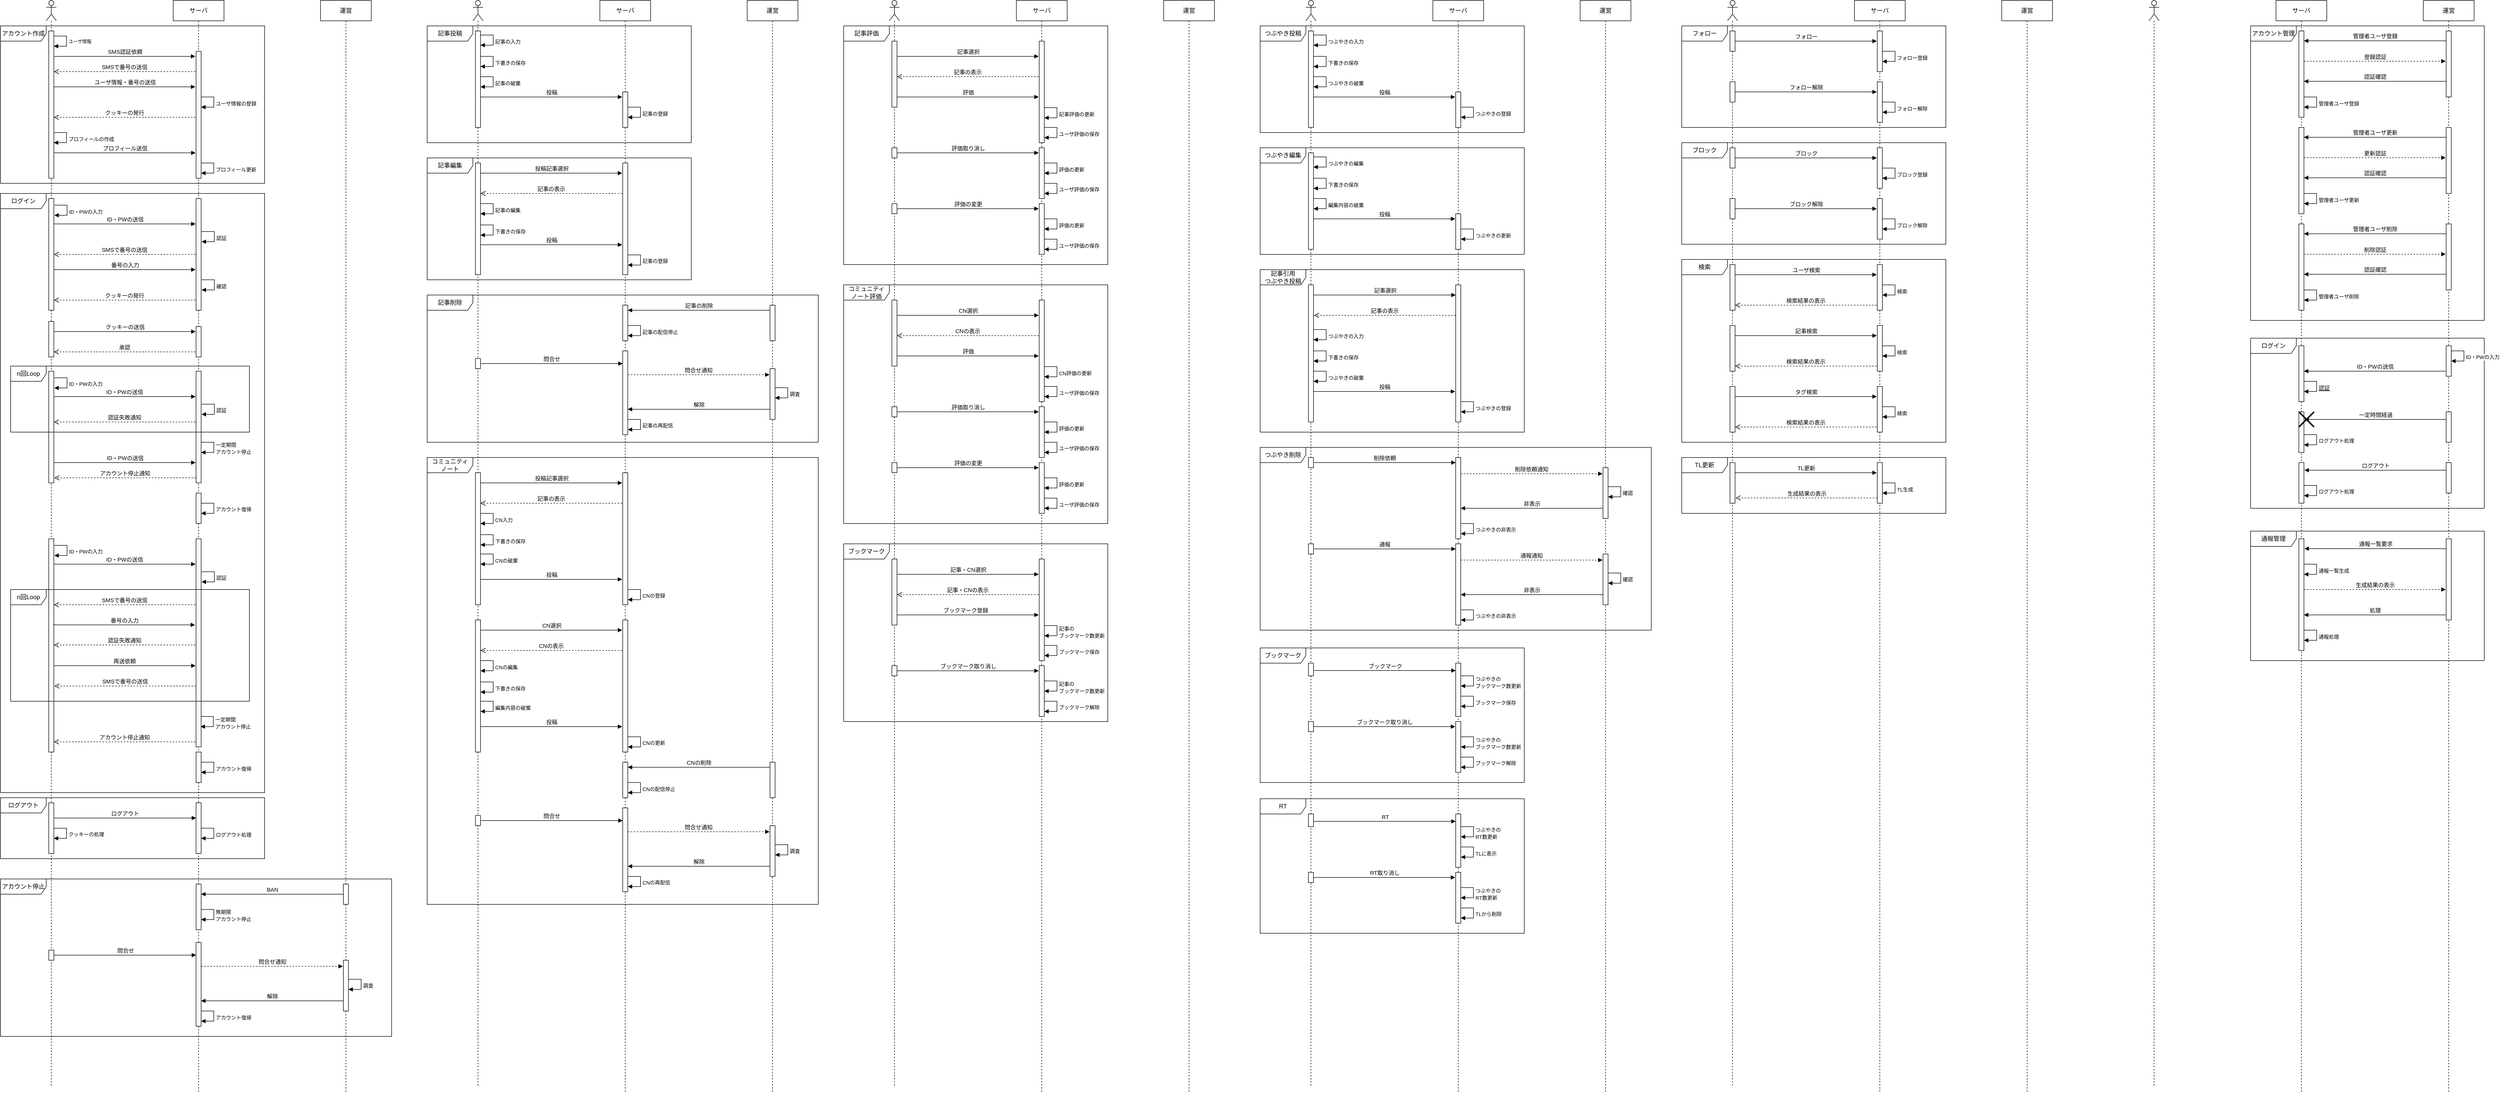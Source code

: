 <mxfile version="24.8.9">
  <diagram name="ページ1" id="dftjCd2VcMjCzwvl0Exo">
    <mxGraphModel dx="2593" dy="2134" grid="1" gridSize="10" guides="1" tooltips="1" connect="1" arrows="1" fold="1" page="1" pageScale="1" pageWidth="827" pageHeight="1169" math="0" shadow="0">
      <root>
        <mxCell id="0" />
        <mxCell id="1" parent="0" />
        <mxCell id="z3rPBvrEyRBOypv3_iOu-3" value="" style="shape=umlLifeline;perimeter=lifelinePerimeter;whiteSpace=wrap;html=1;container=1;dropTarget=0;collapsible=0;recursiveResize=0;outlineConnect=0;portConstraint=eastwest;newEdgeStyle={&quot;curved&quot;:0,&quot;rounded&quot;:0};participant=umlActor;" parent="1" vertex="1">
          <mxGeometry x="120" y="-1120" width="20" height="2140" as="geometry" />
        </mxCell>
        <mxCell id="z3rPBvrEyRBOypv3_iOu-7" value="" style="html=1;points=[[0,0,0,0,5],[0,1,0,0,-5],[1,0,0,0,5],[1,1,0,0,-5]];perimeter=orthogonalPerimeter;outlineConnect=0;targetShapes=umlLifeline;portConstraint=eastwest;newEdgeStyle={&quot;curved&quot;:0,&quot;rounded&quot;:0};" parent="z3rPBvrEyRBOypv3_iOu-3" vertex="1">
          <mxGeometry x="5" y="60" width="10" height="290" as="geometry" />
        </mxCell>
        <mxCell id="z3rPBvrEyRBOypv3_iOu-8" value="&lt;font style=&quot;font-size: 9px;&quot;&gt;ユーザ情報&lt;/font&gt;" style="html=1;align=left;spacingLeft=2;endArrow=block;rounded=0;edgeStyle=orthogonalEdgeStyle;curved=0;rounded=0;exitX=1;exitY=0;exitDx=0;exitDy=5;exitPerimeter=0;" parent="z3rPBvrEyRBOypv3_iOu-3" source="z3rPBvrEyRBOypv3_iOu-7" target="z3rPBvrEyRBOypv3_iOu-7" edge="1">
          <mxGeometry x="0.066" relative="1" as="geometry">
            <mxPoint x="220" y="250" as="sourcePoint" />
            <Array as="points">
              <mxPoint x="15" y="70" />
              <mxPoint x="40" y="70" />
              <mxPoint x="40" y="90" />
            </Array>
            <mxPoint as="offset" />
          </mxGeometry>
        </mxCell>
        <mxCell id="z3rPBvrEyRBOypv3_iOu-34" value="" style="html=1;points=[[0,0,0,0,5],[0,1,0,0,-5],[1,0,0,0,5],[1,1,0,0,-5]];perimeter=orthogonalPerimeter;outlineConnect=0;targetShapes=umlLifeline;portConstraint=eastwest;newEdgeStyle={&quot;curved&quot;:0,&quot;rounded&quot;:0};" parent="z3rPBvrEyRBOypv3_iOu-3" vertex="1">
          <mxGeometry x="5" y="632" width="10" height="70" as="geometry" />
        </mxCell>
        <mxCell id="z3rPBvrEyRBOypv3_iOu-48" value="" style="html=1;points=[[0,0,0,0,5],[0,1,0,0,-5],[1,0,0,0,5],[1,1,0,0,-5]];perimeter=orthogonalPerimeter;outlineConnect=0;targetShapes=umlLifeline;portConstraint=eastwest;newEdgeStyle={&quot;curved&quot;:0,&quot;rounded&quot;:0};" parent="z3rPBvrEyRBOypv3_iOu-3" vertex="1">
          <mxGeometry x="5" y="390" width="10" height="220" as="geometry" />
        </mxCell>
        <mxCell id="ttHvSXg7pD7J8Tb2iFrb-6" value="" style="html=1;points=[[0,0,0,0,5],[0,1,0,0,-5],[1,0,0,0,5],[1,1,0,0,-5]];perimeter=orthogonalPerimeter;outlineConnect=0;targetShapes=umlLifeline;portConstraint=eastwest;newEdgeStyle={&quot;curved&quot;:0,&quot;rounded&quot;:0};" parent="z3rPBvrEyRBOypv3_iOu-3" vertex="1">
          <mxGeometry x="5" y="1580" width="10" height="100" as="geometry" />
        </mxCell>
        <mxCell id="z3rPBvrEyRBOypv3_iOu-4" value="サーバ" style="shape=umlLifeline;perimeter=lifelinePerimeter;whiteSpace=wrap;html=1;container=1;dropTarget=0;collapsible=0;recursiveResize=0;outlineConnect=0;portConstraint=eastwest;newEdgeStyle={&quot;curved&quot;:0,&quot;rounded&quot;:0};" parent="1" vertex="1">
          <mxGeometry x="370" y="-1120" width="100" height="2150" as="geometry" />
        </mxCell>
        <mxCell id="z3rPBvrEyRBOypv3_iOu-10" value="" style="html=1;points=[[0,0,0,0,5],[0,1,0,0,-5],[1,0,0,0,5],[1,1,0,0,-5]];perimeter=orthogonalPerimeter;outlineConnect=0;targetShapes=umlLifeline;portConstraint=eastwest;newEdgeStyle={&quot;curved&quot;:0,&quot;rounded&quot;:0};" parent="z3rPBvrEyRBOypv3_iOu-4" vertex="1">
          <mxGeometry x="45" y="100" width="10" height="250" as="geometry" />
        </mxCell>
        <mxCell id="z3rPBvrEyRBOypv3_iOu-13" value="&lt;font size=&quot;1&quot;&gt;ユーザ情報の登録&lt;/font&gt;" style="html=1;align=left;spacingLeft=2;endArrow=block;rounded=0;edgeStyle=orthogonalEdgeStyle;curved=0;rounded=0;" parent="z3rPBvrEyRBOypv3_iOu-4" edge="1">
          <mxGeometry x="0.066" relative="1" as="geometry">
            <mxPoint x="55" y="190" as="sourcePoint" />
            <Array as="points">
              <mxPoint x="80" y="190" />
              <mxPoint x="80" y="210" />
            </Array>
            <mxPoint x="55" y="210" as="targetPoint" />
            <mxPoint as="offset" />
          </mxGeometry>
        </mxCell>
        <mxCell id="z3rPBvrEyRBOypv3_iOu-35" value="" style="html=1;points=[[0,0,0,0,5],[0,1,0,0,-5],[1,0,0,0,5],[1,1,0,0,-5]];perimeter=orthogonalPerimeter;outlineConnect=0;targetShapes=umlLifeline;portConstraint=eastwest;newEdgeStyle={&quot;curved&quot;:0,&quot;rounded&quot;:0};" parent="z3rPBvrEyRBOypv3_iOu-4" vertex="1">
          <mxGeometry x="45" y="642" width="10" height="60" as="geometry" />
        </mxCell>
        <mxCell id="z3rPBvrEyRBOypv3_iOu-49" value="" style="html=1;points=[[0,0,0,0,5],[0,1,0,0,-5],[1,0,0,0,5],[1,1,0,0,-5]];perimeter=orthogonalPerimeter;outlineConnect=0;targetShapes=umlLifeline;portConstraint=eastwest;newEdgeStyle={&quot;curved&quot;:0,&quot;rounded&quot;:0};" parent="z3rPBvrEyRBOypv3_iOu-4" vertex="1">
          <mxGeometry x="45" y="390" width="10" height="220" as="geometry" />
        </mxCell>
        <mxCell id="ttHvSXg7pD7J8Tb2iFrb-57" value="" style="html=1;points=[[0,0,0,0,5],[0,1,0,0,-5],[1,0,0,0,5],[1,1,0,0,-5]];perimeter=orthogonalPerimeter;outlineConnect=0;targetShapes=umlLifeline;portConstraint=eastwest;newEdgeStyle={&quot;curved&quot;:0,&quot;rounded&quot;:0};" parent="z3rPBvrEyRBOypv3_iOu-4" vertex="1">
          <mxGeometry x="45" y="1580" width="10" height="100" as="geometry" />
        </mxCell>
        <mxCell id="z3rPBvrEyRBOypv3_iOu-9" value="SMS認証依頼" style="html=1;verticalAlign=bottom;endArrow=block;curved=0;rounded=0;" parent="1" source="z3rPBvrEyRBOypv3_iOu-7" edge="1">
          <mxGeometry width="80" relative="1" as="geometry">
            <mxPoint x="140" y="-1010" as="sourcePoint" />
            <mxPoint x="413.5" y="-1010.0" as="targetPoint" />
          </mxGeometry>
        </mxCell>
        <mxCell id="z3rPBvrEyRBOypv3_iOu-11" value="SMSで番号の送信" style="html=1;verticalAlign=bottom;endArrow=open;dashed=1;endSize=8;curved=0;rounded=0;" parent="1" target="z3rPBvrEyRBOypv3_iOu-7" edge="1">
          <mxGeometry relative="1" as="geometry">
            <mxPoint x="413.9" y="-980" as="sourcePoint" />
            <mxPoint x="140" y="-980" as="targetPoint" />
          </mxGeometry>
        </mxCell>
        <mxCell id="z3rPBvrEyRBOypv3_iOu-12" value="ユーザ情報・番号の送信" style="html=1;verticalAlign=bottom;endArrow=block;curved=0;rounded=0;" parent="1" edge="1">
          <mxGeometry width="80" relative="1" as="geometry">
            <mxPoint x="135" y="-950" as="sourcePoint" />
            <mxPoint x="413.5" y="-950.0" as="targetPoint" />
          </mxGeometry>
        </mxCell>
        <mxCell id="z3rPBvrEyRBOypv3_iOu-14" value="クッキーの発行" style="html=1;verticalAlign=bottom;endArrow=open;dashed=1;endSize=8;curved=0;rounded=0;" parent="1" edge="1">
          <mxGeometry x="0.001" relative="1" as="geometry">
            <mxPoint x="413.9" y="-890" as="sourcePoint" />
            <mxPoint x="135" y="-890" as="targetPoint" />
            <mxPoint as="offset" />
          </mxGeometry>
        </mxCell>
        <mxCell id="z3rPBvrEyRBOypv3_iOu-17" value="&lt;font size=&quot;1&quot;&gt;プロフィールの作成&lt;/font&gt;" style="html=1;align=left;spacingLeft=2;endArrow=block;rounded=0;edgeStyle=orthogonalEdgeStyle;curved=0;rounded=0;" parent="1" edge="1">
          <mxGeometry x="0.066" relative="1" as="geometry">
            <mxPoint x="135" y="-860" as="sourcePoint" />
            <Array as="points">
              <mxPoint x="160" y="-860" />
              <mxPoint x="160" y="-840" />
            </Array>
            <mxPoint x="135" y="-840" as="targetPoint" />
            <mxPoint as="offset" />
          </mxGeometry>
        </mxCell>
        <mxCell id="z3rPBvrEyRBOypv3_iOu-20" value="プロフィール送信" style="html=1;verticalAlign=bottom;endArrow=block;curved=0;rounded=0;" parent="1" edge="1">
          <mxGeometry width="80" relative="1" as="geometry">
            <mxPoint x="135" y="-820" as="sourcePoint" />
            <mxPoint x="414" y="-820.0" as="targetPoint" />
          </mxGeometry>
        </mxCell>
        <mxCell id="z3rPBvrEyRBOypv3_iOu-21" value="&lt;font size=&quot;1&quot;&gt;プロフィール更新&lt;/font&gt;" style="html=1;align=left;spacingLeft=2;endArrow=block;rounded=0;edgeStyle=orthogonalEdgeStyle;curved=0;rounded=0;" parent="1" edge="1">
          <mxGeometry x="0.066" relative="1" as="geometry">
            <mxPoint x="425" y="-800" as="sourcePoint" />
            <Array as="points">
              <mxPoint x="450" y="-800" />
              <mxPoint x="450" y="-780" />
            </Array>
            <mxPoint x="425" y="-780" as="targetPoint" />
            <mxPoint as="offset" />
          </mxGeometry>
        </mxCell>
        <mxCell id="z3rPBvrEyRBOypv3_iOu-23" value="アカウント作成" style="shape=umlFrame;whiteSpace=wrap;html=1;pointerEvents=0;width=90;height=30;" parent="1" vertex="1">
          <mxGeometry x="30" y="-1070" width="520" height="310" as="geometry" />
        </mxCell>
        <mxCell id="z3rPBvrEyRBOypv3_iOu-28" value="運営" style="shape=umlLifeline;perimeter=lifelinePerimeter;whiteSpace=wrap;html=1;container=1;dropTarget=0;collapsible=0;recursiveResize=0;outlineConnect=0;portConstraint=eastwest;newEdgeStyle={&quot;curved&quot;:0,&quot;rounded&quot;:0};" parent="1" vertex="1">
          <mxGeometry x="660" y="-1120" width="100" height="2150" as="geometry" />
        </mxCell>
        <mxCell id="z3rPBvrEyRBOypv3_iOu-36" value="承認" style="html=1;verticalAlign=bottom;endArrow=open;dashed=1;endSize=8;curved=0;rounded=0;" parent="1" edge="1">
          <mxGeometry x="0.001" relative="1" as="geometry">
            <mxPoint x="413.9" y="-428" as="sourcePoint" />
            <mxPoint x="135" y="-428" as="targetPoint" />
            <mxPoint as="offset" />
          </mxGeometry>
        </mxCell>
        <mxCell id="z3rPBvrEyRBOypv3_iOu-50" value="SMSで番号の送信" style="html=1;verticalAlign=bottom;endArrow=open;dashed=1;endSize=8;curved=0;rounded=0;" parent="1" edge="1">
          <mxGeometry x="0.001" relative="1" as="geometry">
            <mxPoint x="413.9" y="-620" as="sourcePoint" />
            <mxPoint x="135" y="-620" as="targetPoint" />
            <mxPoint as="offset" />
          </mxGeometry>
        </mxCell>
        <mxCell id="z3rPBvrEyRBOypv3_iOu-51" value="ID・PWの送信" style="html=1;verticalAlign=bottom;endArrow=block;curved=0;rounded=0;" parent="1" edge="1">
          <mxGeometry width="80" relative="1" as="geometry">
            <mxPoint x="135" y="-680" as="sourcePoint" />
            <mxPoint x="414" y="-680.0" as="targetPoint" />
          </mxGeometry>
        </mxCell>
        <mxCell id="z3rPBvrEyRBOypv3_iOu-52" value="&lt;font size=&quot;1&quot;&gt;ID・PWの入力&lt;/font&gt;" style="html=1;align=left;spacingLeft=2;endArrow=block;rounded=0;edgeStyle=orthogonalEdgeStyle;curved=0;rounded=0;" parent="1" edge="1">
          <mxGeometry x="0.066" relative="1" as="geometry">
            <mxPoint x="136" y="-717" as="sourcePoint" />
            <Array as="points">
              <mxPoint x="161" y="-717" />
              <mxPoint x="161" y="-697" />
            </Array>
            <mxPoint x="136" y="-697" as="targetPoint" />
            <mxPoint as="offset" />
          </mxGeometry>
        </mxCell>
        <mxCell id="z3rPBvrEyRBOypv3_iOu-53" value="番号の入力" style="html=1;verticalAlign=bottom;endArrow=block;curved=0;rounded=0;" parent="1" edge="1">
          <mxGeometry width="80" relative="1" as="geometry">
            <mxPoint x="135" y="-590" as="sourcePoint" />
            <mxPoint x="414" y="-590.0" as="targetPoint" />
          </mxGeometry>
        </mxCell>
        <mxCell id="z3rPBvrEyRBOypv3_iOu-54" value="クッキーの発行" style="html=1;verticalAlign=bottom;endArrow=open;dashed=1;endSize=8;curved=0;rounded=0;" parent="1" edge="1">
          <mxGeometry x="0.001" relative="1" as="geometry">
            <mxPoint x="413.9" y="-530" as="sourcePoint" />
            <mxPoint x="135" y="-530" as="targetPoint" />
            <mxPoint as="offset" />
          </mxGeometry>
        </mxCell>
        <mxCell id="z3rPBvrEyRBOypv3_iOu-55" value="&lt;font size=&quot;1&quot;&gt;認証&lt;/font&gt;" style="html=1;align=left;spacingLeft=2;endArrow=block;rounded=0;edgeStyle=orthogonalEdgeStyle;curved=0;rounded=0;" parent="1" edge="1">
          <mxGeometry x="0.066" relative="1" as="geometry">
            <mxPoint x="426" y="-665" as="sourcePoint" />
            <Array as="points">
              <mxPoint x="451" y="-665" />
              <mxPoint x="451" y="-645" />
            </Array>
            <mxPoint x="426" y="-645" as="targetPoint" />
            <mxPoint as="offset" />
          </mxGeometry>
        </mxCell>
        <mxCell id="z3rPBvrEyRBOypv3_iOu-56" value="&lt;font size=&quot;1&quot;&gt;確認&lt;/font&gt;" style="html=1;align=left;spacingLeft=2;endArrow=block;rounded=0;edgeStyle=orthogonalEdgeStyle;curved=0;rounded=0;" parent="1" edge="1">
          <mxGeometry x="0.066" relative="1" as="geometry">
            <mxPoint x="426" y="-570" as="sourcePoint" />
            <Array as="points">
              <mxPoint x="451" y="-570" />
              <mxPoint x="451" y="-550" />
            </Array>
            <mxPoint x="426" y="-550" as="targetPoint" />
            <mxPoint as="offset" />
          </mxGeometry>
        </mxCell>
        <mxCell id="z3rPBvrEyRBOypv3_iOu-57" value="クッキーの送信" style="html=1;verticalAlign=bottom;endArrow=block;curved=0;rounded=0;" parent="1" edge="1">
          <mxGeometry width="80" relative="1" as="geometry">
            <mxPoint x="135" y="-468" as="sourcePoint" />
            <mxPoint x="414" y="-468.0" as="targetPoint" />
          </mxGeometry>
        </mxCell>
        <mxCell id="z3rPBvrEyRBOypv3_iOu-58" value="ログイン" style="shape=umlFrame;whiteSpace=wrap;html=1;pointerEvents=0;width=90;height=30;" parent="1" vertex="1">
          <mxGeometry x="30" y="-740" width="520" height="1180" as="geometry" />
        </mxCell>
        <mxCell id="z3rPBvrEyRBOypv3_iOu-64" value="" style="html=1;points=[[0,0,0,0,5],[0,1,0,0,-5],[1,0,0,0,5],[1,1,0,0,-5]];perimeter=orthogonalPerimeter;outlineConnect=0;targetShapes=umlLifeline;portConstraint=eastwest;newEdgeStyle={&quot;curved&quot;:0,&quot;rounded&quot;:0};" parent="1" vertex="1">
          <mxGeometry x="124.98" y="-390" width="10" height="220" as="geometry" />
        </mxCell>
        <mxCell id="z3rPBvrEyRBOypv3_iOu-65" value="" style="html=1;points=[[0,0,0,0,5],[0,1,0,0,-5],[1,0,0,0,5],[1,1,0,0,-5]];perimeter=orthogonalPerimeter;outlineConnect=0;targetShapes=umlLifeline;portConstraint=eastwest;newEdgeStyle={&quot;curved&quot;:0,&quot;rounded&quot;:0};" parent="1" vertex="1">
          <mxGeometry x="414.98" y="-390" width="10" height="220" as="geometry" />
        </mxCell>
        <mxCell id="z3rPBvrEyRBOypv3_iOu-66" value="認証失敗通知" style="html=1;verticalAlign=bottom;endArrow=open;dashed=1;endSize=8;curved=0;rounded=0;" parent="1" edge="1">
          <mxGeometry x="0.001" relative="1" as="geometry">
            <mxPoint x="413.88" y="-290" as="sourcePoint" />
            <mxPoint x="134.98" y="-290" as="targetPoint" />
            <mxPoint as="offset" />
          </mxGeometry>
        </mxCell>
        <mxCell id="z3rPBvrEyRBOypv3_iOu-67" value="ID・PWの送信" style="html=1;verticalAlign=bottom;endArrow=block;curved=0;rounded=0;" parent="1" edge="1">
          <mxGeometry width="80" relative="1" as="geometry">
            <mxPoint x="134.98" y="-340" as="sourcePoint" />
            <mxPoint x="413.98" y="-340.0" as="targetPoint" />
          </mxGeometry>
        </mxCell>
        <mxCell id="z3rPBvrEyRBOypv3_iOu-68" value="&lt;font size=&quot;1&quot;&gt;ID・PWの入力&lt;/font&gt;" style="html=1;align=left;spacingLeft=2;endArrow=block;rounded=0;edgeStyle=orthogonalEdgeStyle;curved=0;rounded=0;" parent="1" edge="1">
          <mxGeometry x="0.066" relative="1" as="geometry">
            <mxPoint x="135.98" y="-377" as="sourcePoint" />
            <Array as="points">
              <mxPoint x="160.98" y="-377" />
              <mxPoint x="160.98" y="-357" />
            </Array>
            <mxPoint x="135.98" y="-357" as="targetPoint" />
            <mxPoint as="offset" />
          </mxGeometry>
        </mxCell>
        <mxCell id="z3rPBvrEyRBOypv3_iOu-71" value="&lt;font size=&quot;1&quot;&gt;認証&lt;/font&gt;" style="html=1;align=left;spacingLeft=2;endArrow=block;rounded=0;edgeStyle=orthogonalEdgeStyle;curved=0;rounded=0;" parent="1" edge="1">
          <mxGeometry x="0.066" relative="1" as="geometry">
            <mxPoint x="425.98" y="-325" as="sourcePoint" />
            <Array as="points">
              <mxPoint x="450.98" y="-325" />
              <mxPoint x="450.98" y="-305" />
            </Array>
            <mxPoint x="425.98" y="-305" as="targetPoint" />
            <mxPoint as="offset" />
          </mxGeometry>
        </mxCell>
        <mxCell id="z3rPBvrEyRBOypv3_iOu-75" value="n回Loop" style="shape=umlFrame;whiteSpace=wrap;html=1;pointerEvents=0;width=70;height=30;" parent="1" vertex="1">
          <mxGeometry x="50" y="-400" width="470" height="130" as="geometry" />
        </mxCell>
        <mxCell id="z3rPBvrEyRBOypv3_iOu-77" value="&lt;font size=&quot;1&quot;&gt;一定期間&lt;/font&gt;&lt;div&gt;&lt;font size=&quot;1&quot;&gt;アカウント停止&lt;/font&gt;&lt;/div&gt;" style="html=1;align=left;spacingLeft=2;endArrow=block;rounded=0;edgeStyle=orthogonalEdgeStyle;curved=0;rounded=0;" parent="1" edge="1">
          <mxGeometry x="0.066" relative="1" as="geometry">
            <mxPoint x="424.98" y="-250" as="sourcePoint" />
            <Array as="points">
              <mxPoint x="449.98" y="-250" />
              <mxPoint x="449.98" y="-230" />
            </Array>
            <mxPoint x="424.98" y="-230" as="targetPoint" />
            <mxPoint as="offset" />
          </mxGeometry>
        </mxCell>
        <mxCell id="z3rPBvrEyRBOypv3_iOu-78" value="ID・PWの送信" style="html=1;verticalAlign=bottom;endArrow=block;curved=0;rounded=0;" parent="1" edge="1">
          <mxGeometry width="80" relative="1" as="geometry">
            <mxPoint x="135" y="-210" as="sourcePoint" />
            <mxPoint x="414" y="-210.0" as="targetPoint" />
          </mxGeometry>
        </mxCell>
        <mxCell id="z3rPBvrEyRBOypv3_iOu-79" value="アカウント停止通知" style="html=1;verticalAlign=bottom;endArrow=open;dashed=1;endSize=8;curved=0;rounded=0;" parent="1" edge="1">
          <mxGeometry x="0.001" relative="1" as="geometry">
            <mxPoint x="414.98" y="-180" as="sourcePoint" />
            <mxPoint x="136.08" y="-180" as="targetPoint" />
            <mxPoint as="offset" />
          </mxGeometry>
        </mxCell>
        <mxCell id="ttHvSXg7pD7J8Tb2iFrb-11" value="" style="html=1;points=[[0,0,0,0,5],[0,1,0,0,-5],[1,0,0,0,5],[1,1,0,0,-5]];perimeter=orthogonalPerimeter;outlineConnect=0;targetShapes=umlLifeline;portConstraint=eastwest;newEdgeStyle={&quot;curved&quot;:0,&quot;rounded&quot;:0};" parent="1" vertex="1">
          <mxGeometry x="415" y="-150" width="10" height="60" as="geometry" />
        </mxCell>
        <mxCell id="ttHvSXg7pD7J8Tb2iFrb-12" value="&lt;div&gt;&lt;font size=&quot;1&quot;&gt;アカウント復帰&lt;/font&gt;&lt;/div&gt;" style="html=1;align=left;spacingLeft=2;endArrow=block;rounded=0;edgeStyle=orthogonalEdgeStyle;curved=0;rounded=0;" parent="1" edge="1">
          <mxGeometry x="0.066" relative="1" as="geometry">
            <mxPoint x="425" y="-130.02" as="sourcePoint" />
            <Array as="points">
              <mxPoint x="450" y="-130.02" />
              <mxPoint x="450" y="-110.02" />
            </Array>
            <mxPoint x="425" y="-110.02" as="targetPoint" />
            <mxPoint as="offset" />
          </mxGeometry>
        </mxCell>
        <mxCell id="ttHvSXg7pD7J8Tb2iFrb-13" value="" style="html=1;points=[[0,0,0,0,5],[0,1,0,0,-5],[1,0,0,0,5],[1,1,0,0,-5]];perimeter=orthogonalPerimeter;outlineConnect=0;targetShapes=umlLifeline;portConstraint=eastwest;newEdgeStyle={&quot;curved&quot;:0,&quot;rounded&quot;:0};" parent="1" vertex="1">
          <mxGeometry x="124.98" y="-60" width="10" height="420" as="geometry" />
        </mxCell>
        <mxCell id="ttHvSXg7pD7J8Tb2iFrb-14" value="" style="html=1;points=[[0,0,0,0,5],[0,1,0,0,-5],[1,0,0,0,5],[1,1,0,0,-5]];perimeter=orthogonalPerimeter;outlineConnect=0;targetShapes=umlLifeline;portConstraint=eastwest;newEdgeStyle={&quot;curved&quot;:0,&quot;rounded&quot;:0};" parent="1" vertex="1">
          <mxGeometry x="414.98" y="-60" width="10" height="410" as="geometry" />
        </mxCell>
        <mxCell id="ttHvSXg7pD7J8Tb2iFrb-15" value="SMSで番号の送信" style="html=1;verticalAlign=bottom;endArrow=open;dashed=1;endSize=8;curved=0;rounded=0;" parent="1" edge="1">
          <mxGeometry x="0.001" relative="1" as="geometry">
            <mxPoint x="413.9" y="70" as="sourcePoint" />
            <mxPoint x="135" y="70" as="targetPoint" />
            <mxPoint as="offset" />
          </mxGeometry>
        </mxCell>
        <mxCell id="ttHvSXg7pD7J8Tb2iFrb-16" value="ID・PWの送信" style="html=1;verticalAlign=bottom;endArrow=block;curved=0;rounded=0;" parent="1" edge="1">
          <mxGeometry width="80" relative="1" as="geometry">
            <mxPoint x="134.98" y="-10" as="sourcePoint" />
            <mxPoint x="413.98" y="-10.0" as="targetPoint" />
          </mxGeometry>
        </mxCell>
        <mxCell id="ttHvSXg7pD7J8Tb2iFrb-17" value="&lt;font size=&quot;1&quot;&gt;ID・PWの入力&lt;/font&gt;" style="html=1;align=left;spacingLeft=2;endArrow=block;rounded=0;edgeStyle=orthogonalEdgeStyle;curved=0;rounded=0;" parent="1" edge="1">
          <mxGeometry x="0.066" relative="1" as="geometry">
            <mxPoint x="135.98" y="-47" as="sourcePoint" />
            <Array as="points">
              <mxPoint x="160.98" y="-47" />
              <mxPoint x="160.98" y="-27" />
            </Array>
            <mxPoint x="135.98" y="-27" as="targetPoint" />
            <mxPoint as="offset" />
          </mxGeometry>
        </mxCell>
        <mxCell id="ttHvSXg7pD7J8Tb2iFrb-18" value="&lt;font size=&quot;1&quot;&gt;認証&lt;/font&gt;" style="html=1;align=left;spacingLeft=2;endArrow=block;rounded=0;edgeStyle=orthogonalEdgeStyle;curved=0;rounded=0;" parent="1" edge="1">
          <mxGeometry x="0.066" relative="1" as="geometry">
            <mxPoint x="425.98" y="5" as="sourcePoint" />
            <Array as="points">
              <mxPoint x="450.98" y="5" />
              <mxPoint x="450.98" y="25" />
            </Array>
            <mxPoint x="425.98" y="25" as="targetPoint" />
            <mxPoint as="offset" />
          </mxGeometry>
        </mxCell>
        <mxCell id="ttHvSXg7pD7J8Tb2iFrb-19" value="n回Loop" style="shape=umlFrame;whiteSpace=wrap;html=1;pointerEvents=0;width=70;height=30;" parent="1" vertex="1">
          <mxGeometry x="50" y="40" width="470" height="220" as="geometry" />
        </mxCell>
        <mxCell id="ttHvSXg7pD7J8Tb2iFrb-20" value="&lt;font size=&quot;1&quot;&gt;一定期間&lt;/font&gt;&lt;div&gt;&lt;font size=&quot;1&quot;&gt;アカウント停止&lt;/font&gt;&lt;/div&gt;" style="html=1;align=left;spacingLeft=2;endArrow=block;rounded=0;edgeStyle=orthogonalEdgeStyle;curved=0;rounded=0;" parent="1" edge="1">
          <mxGeometry x="0.066" relative="1" as="geometry">
            <mxPoint x="424" y="290" as="sourcePoint" />
            <Array as="points">
              <mxPoint x="449" y="290" />
              <mxPoint x="449" y="310" />
            </Array>
            <mxPoint x="424" y="310" as="targetPoint" />
            <mxPoint as="offset" />
          </mxGeometry>
        </mxCell>
        <mxCell id="ttHvSXg7pD7J8Tb2iFrb-21" value="番号の入力" style="html=1;verticalAlign=bottom;endArrow=block;curved=0;rounded=0;" parent="1" edge="1">
          <mxGeometry width="80" relative="1" as="geometry">
            <mxPoint x="134" y="109.58" as="sourcePoint" />
            <mxPoint x="413" y="109.58" as="targetPoint" />
          </mxGeometry>
        </mxCell>
        <mxCell id="ttHvSXg7pD7J8Tb2iFrb-22" value="アカウント停止通知" style="html=1;verticalAlign=bottom;endArrow=open;dashed=1;endSize=8;curved=0;rounded=0;" parent="1" edge="1">
          <mxGeometry x="0.001" relative="1" as="geometry">
            <mxPoint x="413.9" y="340" as="sourcePoint" />
            <mxPoint x="135.0" y="340" as="targetPoint" />
            <mxPoint as="offset" />
          </mxGeometry>
        </mxCell>
        <mxCell id="ttHvSXg7pD7J8Tb2iFrb-23" value="" style="html=1;points=[[0,0,0,0,5],[0,1,0,0,-5],[1,0,0,0,5],[1,1,0,0,-5]];perimeter=orthogonalPerimeter;outlineConnect=0;targetShapes=umlLifeline;portConstraint=eastwest;newEdgeStyle={&quot;curved&quot;:0,&quot;rounded&quot;:0};" parent="1" vertex="1">
          <mxGeometry x="415.02" y="360" width="10" height="60" as="geometry" />
        </mxCell>
        <mxCell id="ttHvSXg7pD7J8Tb2iFrb-24" value="&lt;div&gt;&lt;font size=&quot;1&quot;&gt;アカウント復帰&lt;/font&gt;&lt;/div&gt;" style="html=1;align=left;spacingLeft=2;endArrow=block;rounded=0;edgeStyle=orthogonalEdgeStyle;curved=0;rounded=0;" parent="1" edge="1">
          <mxGeometry x="0.066" relative="1" as="geometry">
            <mxPoint x="425.02" y="379.99" as="sourcePoint" />
            <Array as="points">
              <mxPoint x="450.02" y="379.99" />
              <mxPoint x="450.02" y="399.99" />
            </Array>
            <mxPoint x="425.02" y="399.99" as="targetPoint" />
            <mxPoint as="offset" />
          </mxGeometry>
        </mxCell>
        <mxCell id="ttHvSXg7pD7J8Tb2iFrb-54" value="認証失敗通知" style="html=1;verticalAlign=bottom;endArrow=open;dashed=1;endSize=8;curved=0;rounded=0;" parent="1" edge="1">
          <mxGeometry x="0.001" relative="1" as="geometry">
            <mxPoint x="413.9" y="149.17" as="sourcePoint" />
            <mxPoint x="135" y="149.17" as="targetPoint" />
            <mxPoint as="offset" />
          </mxGeometry>
        </mxCell>
        <mxCell id="ttHvSXg7pD7J8Tb2iFrb-55" value="再送依頼" style="html=1;verticalAlign=bottom;endArrow=block;curved=0;rounded=0;" parent="1" edge="1">
          <mxGeometry width="80" relative="1" as="geometry">
            <mxPoint x="134.98" y="190" as="sourcePoint" />
            <mxPoint x="413.98" y="190.0" as="targetPoint" />
          </mxGeometry>
        </mxCell>
        <mxCell id="ttHvSXg7pD7J8Tb2iFrb-56" value="SMSで番号の送信" style="html=1;verticalAlign=bottom;endArrow=open;dashed=1;endSize=8;curved=0;rounded=0;" parent="1" edge="1">
          <mxGeometry x="0.001" relative="1" as="geometry">
            <mxPoint x="414.98" y="230" as="sourcePoint" />
            <mxPoint x="136.08" y="230" as="targetPoint" />
            <mxPoint as="offset" />
          </mxGeometry>
        </mxCell>
        <mxCell id="ttHvSXg7pD7J8Tb2iFrb-58" value="ログアウト" style="html=1;verticalAlign=bottom;endArrow=block;curved=0;rounded=0;" parent="1" edge="1">
          <mxGeometry width="80" relative="1" as="geometry">
            <mxPoint x="135.98" y="490" as="sourcePoint" />
            <mxPoint x="414.98" y="490.0" as="targetPoint" />
          </mxGeometry>
        </mxCell>
        <mxCell id="ttHvSXg7pD7J8Tb2iFrb-59" value="&lt;div&gt;&lt;font size=&quot;1&quot;&gt;ログアウト処理&lt;/font&gt;&lt;/div&gt;" style="html=1;align=left;spacingLeft=2;endArrow=block;rounded=0;edgeStyle=orthogonalEdgeStyle;curved=0;rounded=0;" parent="1" edge="1">
          <mxGeometry x="0.066" relative="1" as="geometry">
            <mxPoint x="425.02" y="510" as="sourcePoint" />
            <Array as="points">
              <mxPoint x="450.02" y="510" />
              <mxPoint x="450.02" y="530" />
            </Array>
            <mxPoint x="425.02" y="530" as="targetPoint" />
            <mxPoint as="offset" />
          </mxGeometry>
        </mxCell>
        <mxCell id="ttHvSXg7pD7J8Tb2iFrb-61" value="&lt;font size=&quot;1&quot;&gt;クッキーの処理&lt;/font&gt;" style="html=1;align=left;spacingLeft=2;endArrow=block;rounded=0;edgeStyle=orthogonalEdgeStyle;curved=0;rounded=0;" parent="1" edge="1">
          <mxGeometry x="0.066" relative="1" as="geometry">
            <mxPoint x="134.98" y="510" as="sourcePoint" />
            <Array as="points">
              <mxPoint x="159.98" y="510" />
              <mxPoint x="159.98" y="530" />
            </Array>
            <mxPoint x="134.98" y="530" as="targetPoint" />
            <mxPoint as="offset" />
          </mxGeometry>
        </mxCell>
        <mxCell id="ttHvSXg7pD7J8Tb2iFrb-62" value="ログアウト" style="shape=umlFrame;whiteSpace=wrap;html=1;pointerEvents=0;width=90;height=30;" parent="1" vertex="1">
          <mxGeometry x="30" y="450" width="520" height="120" as="geometry" />
        </mxCell>
        <mxCell id="ttHvSXg7pD7J8Tb2iFrb-63" value="アカウント停止" style="shape=umlFrame;whiteSpace=wrap;html=1;pointerEvents=0;width=90;height=30;" parent="1" vertex="1">
          <mxGeometry x="30" y="610" width="770" height="310" as="geometry" />
        </mxCell>
        <mxCell id="ttHvSXg7pD7J8Tb2iFrb-64" value="" style="html=1;points=[[0,0,0,0,5],[0,1,0,0,-5],[1,0,0,0,5],[1,1,0,0,-5]];perimeter=orthogonalPerimeter;outlineConnect=0;targetShapes=umlLifeline;portConstraint=eastwest;newEdgeStyle={&quot;curved&quot;:0,&quot;rounded&quot;:0};" parent="1" vertex="1">
          <mxGeometry x="705" y="620" width="10" height="40" as="geometry" />
        </mxCell>
        <mxCell id="ttHvSXg7pD7J8Tb2iFrb-66" value="" style="html=1;points=[[0,0,0,0,5],[0,1,0,0,-5],[1,0,0,0,5],[1,1,0,0,-5]];perimeter=orthogonalPerimeter;outlineConnect=0;targetShapes=umlLifeline;portConstraint=eastwest;newEdgeStyle={&quot;curved&quot;:0,&quot;rounded&quot;:0};" parent="1" vertex="1">
          <mxGeometry x="415.02" y="620" width="10" height="90" as="geometry" />
        </mxCell>
        <mxCell id="ttHvSXg7pD7J8Tb2iFrb-67" value="BAN" style="html=1;verticalAlign=bottom;endArrow=block;curved=0;rounded=0;" parent="1" source="ttHvSXg7pD7J8Tb2iFrb-64" target="ttHvSXg7pD7J8Tb2iFrb-66" edge="1">
          <mxGeometry x="-0.001" width="80" relative="1" as="geometry">
            <mxPoint x="520" y="639.58" as="sourcePoint" />
            <mxPoint x="600" y="639.58" as="targetPoint" />
            <mxPoint as="offset" />
          </mxGeometry>
        </mxCell>
        <mxCell id="ttHvSXg7pD7J8Tb2iFrb-69" value="&lt;font size=&quot;1&quot;&gt;無期限&lt;/font&gt;&lt;br&gt;&lt;div&gt;&lt;font size=&quot;1&quot;&gt;アカウント停止&lt;/font&gt;&lt;/div&gt;" style="html=1;align=left;spacingLeft=2;endArrow=block;rounded=0;edgeStyle=orthogonalEdgeStyle;curved=0;rounded=0;" parent="1" edge="1">
          <mxGeometry x="0.066" relative="1" as="geometry">
            <mxPoint x="424.98" y="670" as="sourcePoint" />
            <Array as="points">
              <mxPoint x="449.98" y="670" />
              <mxPoint x="449.98" y="690" />
            </Array>
            <mxPoint x="424.98" y="690" as="targetPoint" />
            <mxPoint as="offset" />
          </mxGeometry>
        </mxCell>
        <mxCell id="ttHvSXg7pD7J8Tb2iFrb-71" value="" style="html=1;points=[[0,0,0,0,5],[0,1,0,0,-5],[1,0,0,0,5],[1,1,0,0,-5]];perimeter=orthogonalPerimeter;outlineConnect=0;targetShapes=umlLifeline;portConstraint=eastwest;newEdgeStyle={&quot;curved&quot;:0,&quot;rounded&quot;:0};" parent="1" vertex="1">
          <mxGeometry x="125.04" y="750" width="10" height="20" as="geometry" />
        </mxCell>
        <mxCell id="ttHvSXg7pD7J8Tb2iFrb-72" value="問合せ" style="html=1;verticalAlign=bottom;endArrow=block;curved=0;rounded=0;" parent="1" edge="1">
          <mxGeometry width="80" relative="1" as="geometry">
            <mxPoint x="136.02" y="760" as="sourcePoint" />
            <mxPoint x="415.02" y="760.0" as="targetPoint" />
          </mxGeometry>
        </mxCell>
        <mxCell id="ttHvSXg7pD7J8Tb2iFrb-73" value="" style="html=1;points=[[0,0,0,0,5],[0,1,0,0,-5],[1,0,0,0,5],[1,1,0,0,-5]];perimeter=orthogonalPerimeter;outlineConnect=0;targetShapes=umlLifeline;portConstraint=eastwest;newEdgeStyle={&quot;curved&quot;:0,&quot;rounded&quot;:0};" parent="1" vertex="1">
          <mxGeometry x="414.98" y="735" width="10" height="165" as="geometry" />
        </mxCell>
        <mxCell id="ttHvSXg7pD7J8Tb2iFrb-74" value="" style="html=1;points=[[0,0,0,0,5],[0,1,0,0,-5],[1,0,0,0,5],[1,1,0,0,-5]];perimeter=orthogonalPerimeter;outlineConnect=0;targetShapes=umlLifeline;portConstraint=eastwest;newEdgeStyle={&quot;curved&quot;:0,&quot;rounded&quot;:0};" parent="1" vertex="1">
          <mxGeometry x="705" y="770" width="10" height="100" as="geometry" />
        </mxCell>
        <mxCell id="ttHvSXg7pD7J8Tb2iFrb-75" value="問合せ通知" style="html=1;verticalAlign=bottom;endArrow=block;curved=0;rounded=0;dashed=1;" parent="1" edge="1">
          <mxGeometry width="80" relative="1" as="geometry">
            <mxPoint x="425.02" y="782" as="sourcePoint" />
            <mxPoint x="704.02" y="782.0" as="targetPoint" />
          </mxGeometry>
        </mxCell>
        <mxCell id="ttHvSXg7pD7J8Tb2iFrb-77" value="&lt;font size=&quot;1&quot;&gt;調査&lt;/font&gt;" style="html=1;align=left;spacingLeft=2;endArrow=block;rounded=0;edgeStyle=orthogonalEdgeStyle;curved=0;rounded=0;" parent="1" edge="1">
          <mxGeometry x="0.066" relative="1" as="geometry">
            <mxPoint x="715" y="807.5" as="sourcePoint" />
            <Array as="points">
              <mxPoint x="740" y="807.5" />
              <mxPoint x="740" y="827.5" />
            </Array>
            <mxPoint x="715" y="827.5" as="targetPoint" />
            <mxPoint as="offset" />
          </mxGeometry>
        </mxCell>
        <mxCell id="ttHvSXg7pD7J8Tb2iFrb-78" value="解除" style="html=1;verticalAlign=bottom;endArrow=block;curved=0;rounded=0;" parent="1" edge="1">
          <mxGeometry x="-0.001" width="80" relative="1" as="geometry">
            <mxPoint x="704.98" y="850" as="sourcePoint" />
            <mxPoint x="424.98" y="850" as="targetPoint" />
            <mxPoint as="offset" />
          </mxGeometry>
        </mxCell>
        <mxCell id="ttHvSXg7pD7J8Tb2iFrb-80" value="&lt;font size=&quot;1&quot;&gt;アカウント復帰&lt;/font&gt;" style="html=1;align=left;spacingLeft=2;endArrow=block;rounded=0;edgeStyle=orthogonalEdgeStyle;curved=0;rounded=0;" parent="1" edge="1">
          <mxGeometry x="0.066" relative="1" as="geometry">
            <mxPoint x="425.02" y="870" as="sourcePoint" />
            <Array as="points">
              <mxPoint x="450.02" y="870" />
              <mxPoint x="450.02" y="890" />
            </Array>
            <mxPoint x="425.02" y="890" as="targetPoint" />
            <mxPoint as="offset" />
          </mxGeometry>
        </mxCell>
        <mxCell id="ttHvSXg7pD7J8Tb2iFrb-83" value="" style="shape=umlLifeline;perimeter=lifelinePerimeter;whiteSpace=wrap;html=1;container=1;dropTarget=0;collapsible=0;recursiveResize=0;outlineConnect=0;portConstraint=eastwest;newEdgeStyle={&quot;curved&quot;:0,&quot;rounded&quot;:0};participant=umlActor;" parent="1" vertex="1">
          <mxGeometry x="960" y="-1120" width="20" height="2140" as="geometry" />
        </mxCell>
        <mxCell id="ttHvSXg7pD7J8Tb2iFrb-84" value="" style="html=1;points=[[0,0,0,0,5],[0,1,0,0,-5],[1,0,0,0,5],[1,1,0,0,-5]];perimeter=orthogonalPerimeter;outlineConnect=0;targetShapes=umlLifeline;portConstraint=eastwest;newEdgeStyle={&quot;curved&quot;:0,&quot;rounded&quot;:0};" parent="ttHvSXg7pD7J8Tb2iFrb-83" vertex="1">
          <mxGeometry x="5" y="60" width="10" height="190" as="geometry" />
        </mxCell>
        <mxCell id="ttHvSXg7pD7J8Tb2iFrb-104" value="" style="html=1;points=[[0,0,0,0,5],[0,1,0,0,-5],[1,0,0,0,5],[1,1,0,0,-5]];perimeter=orthogonalPerimeter;outlineConnect=0;targetShapes=umlLifeline;portConstraint=eastwest;newEdgeStyle={&quot;curved&quot;:0,&quot;rounded&quot;:0};" parent="ttHvSXg7pD7J8Tb2iFrb-83" vertex="1">
          <mxGeometry x="5" y="320" width="10" height="220" as="geometry" />
        </mxCell>
        <mxCell id="ttHvSXg7pD7J8Tb2iFrb-89" value="サーバ" style="shape=umlLifeline;perimeter=lifelinePerimeter;whiteSpace=wrap;html=1;container=1;dropTarget=0;collapsible=0;recursiveResize=0;outlineConnect=0;portConstraint=eastwest;newEdgeStyle={&quot;curved&quot;:0,&quot;rounded&quot;:0};" parent="1" vertex="1">
          <mxGeometry x="1210" y="-1120" width="100" height="2150" as="geometry" />
        </mxCell>
        <mxCell id="ttHvSXg7pD7J8Tb2iFrb-90" value="" style="html=1;points=[[0,0,0,0,5],[0,1,0,0,-5],[1,0,0,0,5],[1,1,0,0,-5]];perimeter=orthogonalPerimeter;outlineConnect=0;targetShapes=umlLifeline;portConstraint=eastwest;newEdgeStyle={&quot;curved&quot;:0,&quot;rounded&quot;:0};" parent="ttHvSXg7pD7J8Tb2iFrb-89" vertex="1">
          <mxGeometry x="45" y="180" width="10" height="70" as="geometry" />
        </mxCell>
        <mxCell id="ttHvSXg7pD7J8Tb2iFrb-105" value="" style="html=1;points=[[0,0,0,0,5],[0,1,0,0,-5],[1,0,0,0,5],[1,1,0,0,-5]];perimeter=orthogonalPerimeter;outlineConnect=0;targetShapes=umlLifeline;portConstraint=eastwest;newEdgeStyle={&quot;curved&quot;:0,&quot;rounded&quot;:0};" parent="ttHvSXg7pD7J8Tb2iFrb-89" vertex="1">
          <mxGeometry x="45" y="320" width="10" height="220" as="geometry" />
        </mxCell>
        <mxCell id="ttHvSXg7pD7J8Tb2iFrb-135" value="" style="html=1;points=[[0,0,0,0,5],[0,1,0,0,-5],[1,0,0,0,5],[1,1,0,0,-5]];perimeter=orthogonalPerimeter;outlineConnect=0;targetShapes=umlLifeline;portConstraint=eastwest;newEdgeStyle={&quot;curved&quot;:0,&quot;rounded&quot;:0};" parent="ttHvSXg7pD7J8Tb2iFrb-89" vertex="1">
          <mxGeometry x="45" y="600" width="10" height="70" as="geometry" />
        </mxCell>
        <mxCell id="ttHvSXg7pD7J8Tb2iFrb-95" value="運営" style="shape=umlLifeline;perimeter=lifelinePerimeter;whiteSpace=wrap;html=1;container=1;dropTarget=0;collapsible=0;recursiveResize=0;outlineConnect=0;portConstraint=eastwest;newEdgeStyle={&quot;curved&quot;:0,&quot;rounded&quot;:0};" parent="1" vertex="1">
          <mxGeometry x="1500" y="-1120" width="100" height="2150" as="geometry" />
        </mxCell>
        <mxCell id="ttHvSXg7pD7J8Tb2iFrb-134" value="" style="html=1;points=[[0,0,0,0,5],[0,1,0,0,-5],[1,0,0,0,5],[1,1,0,0,-5]];perimeter=orthogonalPerimeter;outlineConnect=0;targetShapes=umlLifeline;portConstraint=eastwest;newEdgeStyle={&quot;curved&quot;:0,&quot;rounded&quot;:0};" parent="ttHvSXg7pD7J8Tb2iFrb-95" vertex="1">
          <mxGeometry x="45" y="600" width="10" height="70" as="geometry" />
        </mxCell>
        <mxCell id="ttHvSXg7pD7J8Tb2iFrb-97" value="&lt;font size=&quot;1&quot;&gt;記事の入力&lt;/font&gt;" style="html=1;align=left;spacingLeft=2;endArrow=block;rounded=0;edgeStyle=orthogonalEdgeStyle;curved=0;rounded=0;" parent="1" edge="1">
          <mxGeometry x="0.066" relative="1" as="geometry">
            <mxPoint x="975" y="-1052" as="sourcePoint" />
            <Array as="points">
              <mxPoint x="1000" y="-1052" />
              <mxPoint x="1000" y="-1032" />
            </Array>
            <mxPoint x="975" y="-1032" as="targetPoint" />
            <mxPoint as="offset" />
          </mxGeometry>
        </mxCell>
        <mxCell id="ttHvSXg7pD7J8Tb2iFrb-98" value="&lt;font size=&quot;1&quot;&gt;下書きの保存&lt;/font&gt;" style="html=1;align=left;spacingLeft=2;endArrow=block;rounded=0;edgeStyle=orthogonalEdgeStyle;curved=0;rounded=0;" parent="1" edge="1">
          <mxGeometry x="0.066" relative="1" as="geometry">
            <mxPoint x="975" y="-1010" as="sourcePoint" />
            <Array as="points">
              <mxPoint x="1000" y="-1010" />
              <mxPoint x="1000" y="-990" />
            </Array>
            <mxPoint x="975" y="-990" as="targetPoint" />
            <mxPoint as="offset" />
          </mxGeometry>
        </mxCell>
        <mxCell id="ttHvSXg7pD7J8Tb2iFrb-99" value="&lt;font size=&quot;1&quot;&gt;記事の破棄&lt;/font&gt;" style="html=1;align=left;spacingLeft=2;endArrow=block;rounded=0;edgeStyle=orthogonalEdgeStyle;curved=0;rounded=0;" parent="1" edge="1">
          <mxGeometry x="0.066" relative="1" as="geometry">
            <mxPoint x="975" y="-970" as="sourcePoint" />
            <Array as="points">
              <mxPoint x="1000" y="-970" />
              <mxPoint x="1000" y="-950" />
            </Array>
            <mxPoint x="975" y="-950" as="targetPoint" />
            <mxPoint as="offset" />
          </mxGeometry>
        </mxCell>
        <mxCell id="ttHvSXg7pD7J8Tb2iFrb-100" value="投稿" style="html=1;verticalAlign=bottom;endArrow=block;curved=0;rounded=0;" parent="1" edge="1">
          <mxGeometry width="80" relative="1" as="geometry">
            <mxPoint x="975" y="-930" as="sourcePoint" />
            <mxPoint x="1254" y="-930.0" as="targetPoint" />
          </mxGeometry>
        </mxCell>
        <mxCell id="ttHvSXg7pD7J8Tb2iFrb-101" value="&lt;font size=&quot;1&quot;&gt;記事の登録&lt;/font&gt;" style="html=1;align=left;spacingLeft=2;endArrow=block;rounded=0;edgeStyle=orthogonalEdgeStyle;curved=0;rounded=0;" parent="1" edge="1">
          <mxGeometry x="0.066" relative="1" as="geometry">
            <mxPoint x="1265" y="-910" as="sourcePoint" />
            <Array as="points">
              <mxPoint x="1290" y="-910" />
              <mxPoint x="1290" y="-890" />
            </Array>
            <mxPoint x="1265" y="-890" as="targetPoint" />
            <mxPoint as="offset" />
          </mxGeometry>
        </mxCell>
        <mxCell id="ttHvSXg7pD7J8Tb2iFrb-102" value="記事投稿" style="shape=umlFrame;whiteSpace=wrap;html=1;pointerEvents=0;width=90;height=30;" parent="1" vertex="1">
          <mxGeometry x="870" y="-1070" width="520" height="230" as="geometry" />
        </mxCell>
        <mxCell id="ttHvSXg7pD7J8Tb2iFrb-106" value="投稿記事選択" style="html=1;verticalAlign=bottom;endArrow=block;curved=0;rounded=0;" parent="1" edge="1">
          <mxGeometry width="80" relative="1" as="geometry">
            <mxPoint x="975" y="-780" as="sourcePoint" />
            <mxPoint x="1254" y="-780.0" as="targetPoint" />
          </mxGeometry>
        </mxCell>
        <mxCell id="ttHvSXg7pD7J8Tb2iFrb-109" value="記事の表示" style="html=1;verticalAlign=bottom;endArrow=open;dashed=1;endSize=8;curved=0;rounded=0;" parent="1" edge="1">
          <mxGeometry x="0.001" relative="1" as="geometry">
            <mxPoint x="1253.9" y="-740" as="sourcePoint" />
            <mxPoint x="975" y="-740" as="targetPoint" />
            <mxPoint as="offset" />
          </mxGeometry>
        </mxCell>
        <mxCell id="ttHvSXg7pD7J8Tb2iFrb-112" value="&lt;font size=&quot;1&quot;&gt;記事の編集&lt;/font&gt;" style="html=1;align=left;spacingLeft=2;endArrow=block;rounded=0;edgeStyle=orthogonalEdgeStyle;curved=0;rounded=0;" parent="1" edge="1">
          <mxGeometry x="0.066" relative="1" as="geometry">
            <mxPoint x="975" y="-720" as="sourcePoint" />
            <Array as="points">
              <mxPoint x="1000" y="-720" />
              <mxPoint x="1000" y="-700" />
            </Array>
            <mxPoint x="975" y="-700" as="targetPoint" />
            <mxPoint as="offset" />
          </mxGeometry>
        </mxCell>
        <mxCell id="ttHvSXg7pD7J8Tb2iFrb-113" value="&lt;font size=&quot;1&quot;&gt;下書きの保存&lt;/font&gt;" style="html=1;align=left;spacingLeft=2;endArrow=block;rounded=0;edgeStyle=orthogonalEdgeStyle;curved=0;rounded=0;" parent="1" edge="1">
          <mxGeometry x="0.066" relative="1" as="geometry">
            <mxPoint x="975" y="-678" as="sourcePoint" />
            <Array as="points">
              <mxPoint x="1000" y="-678" />
              <mxPoint x="1000" y="-658" />
            </Array>
            <mxPoint x="975" y="-658" as="targetPoint" />
            <mxPoint as="offset" />
          </mxGeometry>
        </mxCell>
        <mxCell id="ttHvSXg7pD7J8Tb2iFrb-115" value="投稿" style="html=1;verticalAlign=bottom;endArrow=block;curved=0;rounded=0;" parent="1" edge="1">
          <mxGeometry width="80" relative="1" as="geometry">
            <mxPoint x="975" y="-639" as="sourcePoint" />
            <mxPoint x="1254" y="-639.0" as="targetPoint" />
          </mxGeometry>
        </mxCell>
        <mxCell id="ttHvSXg7pD7J8Tb2iFrb-116" value="&lt;font size=&quot;1&quot;&gt;記事の登録&lt;/font&gt;" style="html=1;align=left;spacingLeft=2;endArrow=block;rounded=0;edgeStyle=orthogonalEdgeStyle;curved=0;rounded=0;" parent="1" edge="1">
          <mxGeometry x="0.064" relative="1" as="geometry">
            <mxPoint x="1265" y="-619" as="sourcePoint" />
            <Array as="points">
              <mxPoint x="1290" y="-619" />
              <mxPoint x="1290" y="-599" />
            </Array>
            <mxPoint x="1265" y="-599" as="targetPoint" />
            <mxPoint as="offset" />
          </mxGeometry>
        </mxCell>
        <mxCell id="ttHvSXg7pD7J8Tb2iFrb-133" value="記事編集" style="shape=umlFrame;whiteSpace=wrap;html=1;pointerEvents=0;width=90;height=30;" parent="1" vertex="1">
          <mxGeometry x="870" y="-810" width="520" height="240" as="geometry" />
        </mxCell>
        <mxCell id="ttHvSXg7pD7J8Tb2iFrb-136" value="記事の削除" style="html=1;verticalAlign=bottom;endArrow=block;curved=0;rounded=0;" parent="1" edge="1">
          <mxGeometry x="-0.001" width="80" relative="1" as="geometry">
            <mxPoint x="1545.02" y="-510" as="sourcePoint" />
            <mxPoint x="1265.02" y="-510" as="targetPoint" />
            <mxPoint as="offset" />
          </mxGeometry>
        </mxCell>
        <mxCell id="ttHvSXg7pD7J8Tb2iFrb-137" value="&lt;font size=&quot;1&quot;&gt;記事の配信停止&lt;/font&gt;" style="html=1;align=left;spacingLeft=2;endArrow=block;rounded=0;edgeStyle=orthogonalEdgeStyle;curved=0;rounded=0;" parent="1" edge="1">
          <mxGeometry x="0.066" relative="1" as="geometry">
            <mxPoint x="1265" y="-480" as="sourcePoint" />
            <Array as="points">
              <mxPoint x="1290" y="-480" />
              <mxPoint x="1290" y="-460" />
            </Array>
            <mxPoint x="1265" y="-460" as="targetPoint" />
            <mxPoint as="offset" />
          </mxGeometry>
        </mxCell>
        <mxCell id="ttHvSXg7pD7J8Tb2iFrb-138" value="" style="html=1;points=[[0,0,0,0,5],[0,1,0,0,-5],[1,0,0,0,5],[1,1,0,0,-5]];perimeter=orthogonalPerimeter;outlineConnect=0;targetShapes=umlLifeline;portConstraint=eastwest;newEdgeStyle={&quot;curved&quot;:0,&quot;rounded&quot;:0};" parent="1" vertex="1">
          <mxGeometry x="965" y="-415" width="10" height="20" as="geometry" />
        </mxCell>
        <mxCell id="ttHvSXg7pD7J8Tb2iFrb-139" value="問合せ" style="html=1;verticalAlign=bottom;endArrow=block;curved=0;rounded=0;" parent="1" edge="1">
          <mxGeometry width="80" relative="1" as="geometry">
            <mxPoint x="975.98" y="-405" as="sourcePoint" />
            <mxPoint x="1254.98" y="-405.0" as="targetPoint" />
          </mxGeometry>
        </mxCell>
        <mxCell id="ttHvSXg7pD7J8Tb2iFrb-140" value="" style="html=1;points=[[0,0,0,0,5],[0,1,0,0,-5],[1,0,0,0,5],[1,1,0,0,-5]];perimeter=orthogonalPerimeter;outlineConnect=0;targetShapes=umlLifeline;portConstraint=eastwest;newEdgeStyle={&quot;curved&quot;:0,&quot;rounded&quot;:0};" parent="1" vertex="1">
          <mxGeometry x="1254.94" y="-430" width="10" height="165" as="geometry" />
        </mxCell>
        <mxCell id="ttHvSXg7pD7J8Tb2iFrb-141" value="" style="html=1;points=[[0,0,0,0,5],[0,1,0,0,-5],[1,0,0,0,5],[1,1,0,0,-5]];perimeter=orthogonalPerimeter;outlineConnect=0;targetShapes=umlLifeline;portConstraint=eastwest;newEdgeStyle={&quot;curved&quot;:0,&quot;rounded&quot;:0};" parent="1" vertex="1">
          <mxGeometry x="1544.96" y="-395" width="10" height="100" as="geometry" />
        </mxCell>
        <mxCell id="ttHvSXg7pD7J8Tb2iFrb-142" value="問合せ通知" style="html=1;verticalAlign=bottom;endArrow=block;curved=0;rounded=0;dashed=1;" parent="1" edge="1">
          <mxGeometry width="80" relative="1" as="geometry">
            <mxPoint x="1264.98" y="-383" as="sourcePoint" />
            <mxPoint x="1543.98" y="-383.0" as="targetPoint" />
          </mxGeometry>
        </mxCell>
        <mxCell id="ttHvSXg7pD7J8Tb2iFrb-143" value="&lt;font size=&quot;1&quot;&gt;調査&lt;/font&gt;" style="html=1;align=left;spacingLeft=2;endArrow=block;rounded=0;edgeStyle=orthogonalEdgeStyle;curved=0;rounded=0;" parent="1" edge="1">
          <mxGeometry x="0.066" relative="1" as="geometry">
            <mxPoint x="1554.96" y="-357.5" as="sourcePoint" />
            <Array as="points">
              <mxPoint x="1579.96" y="-357.5" />
              <mxPoint x="1579.96" y="-337.5" />
            </Array>
            <mxPoint x="1554.96" y="-337.5" as="targetPoint" />
            <mxPoint as="offset" />
          </mxGeometry>
        </mxCell>
        <mxCell id="ttHvSXg7pD7J8Tb2iFrb-144" value="解除" style="html=1;verticalAlign=bottom;endArrow=block;curved=0;rounded=0;" parent="1" edge="1">
          <mxGeometry x="-0.001" width="80" relative="1" as="geometry">
            <mxPoint x="1544.94" y="-315" as="sourcePoint" />
            <mxPoint x="1264.94" y="-315" as="targetPoint" />
            <mxPoint as="offset" />
          </mxGeometry>
        </mxCell>
        <mxCell id="ttHvSXg7pD7J8Tb2iFrb-145" value="&lt;font size=&quot;1&quot;&gt;記事の再配信&lt;/font&gt;" style="html=1;align=left;spacingLeft=2;endArrow=block;rounded=0;edgeStyle=orthogonalEdgeStyle;curved=0;rounded=0;" parent="1" edge="1">
          <mxGeometry x="0.066" relative="1" as="geometry">
            <mxPoint x="1264.98" y="-295" as="sourcePoint" />
            <Array as="points">
              <mxPoint x="1289.98" y="-295" />
              <mxPoint x="1289.98" y="-275" />
            </Array>
            <mxPoint x="1264.98" y="-275" as="targetPoint" />
            <mxPoint as="offset" />
          </mxGeometry>
        </mxCell>
        <mxCell id="ttHvSXg7pD7J8Tb2iFrb-146" value="記事削除" style="shape=umlFrame;whiteSpace=wrap;html=1;pointerEvents=0;width=90;height=30;" parent="1" vertex="1">
          <mxGeometry x="870" y="-540" width="770" height="290" as="geometry" />
        </mxCell>
        <mxCell id="8nrW5ppVa_NFh_qTpzYb-13" value="コミュニティ&lt;div&gt;ノート&lt;/div&gt;" style="shape=umlFrame;whiteSpace=wrap;html=1;pointerEvents=0;width=90;height=30;" vertex="1" parent="1">
          <mxGeometry x="870" y="-220" width="770" height="880" as="geometry" />
        </mxCell>
        <mxCell id="8nrW5ppVa_NFh_qTpzYb-22" value="" style="html=1;points=[[0,0,0,0,5],[0,1,0,0,-5],[1,0,0,0,5],[1,1,0,0,-5]];perimeter=orthogonalPerimeter;outlineConnect=0;targetShapes=umlLifeline;portConstraint=eastwest;newEdgeStyle={&quot;curved&quot;:0,&quot;rounded&quot;:0};" vertex="1" parent="1">
          <mxGeometry x="965" y="-190" width="10" height="260" as="geometry" />
        </mxCell>
        <mxCell id="8nrW5ppVa_NFh_qTpzYb-23" value="" style="html=1;points=[[0,0,0,0,5],[0,1,0,0,-5],[1,0,0,0,5],[1,1,0,0,-5]];perimeter=orthogonalPerimeter;outlineConnect=0;targetShapes=umlLifeline;portConstraint=eastwest;newEdgeStyle={&quot;curved&quot;:0,&quot;rounded&quot;:0};" vertex="1" parent="1">
          <mxGeometry x="1255" y="-190" width="10" height="260" as="geometry" />
        </mxCell>
        <mxCell id="8nrW5ppVa_NFh_qTpzYb-24" value="投稿記事選択" style="html=1;verticalAlign=bottom;endArrow=block;curved=0;rounded=0;" edge="1" parent="1">
          <mxGeometry width="80" relative="1" as="geometry">
            <mxPoint x="975" y="-170" as="sourcePoint" />
            <mxPoint x="1254" y="-170.0" as="targetPoint" />
          </mxGeometry>
        </mxCell>
        <mxCell id="8nrW5ppVa_NFh_qTpzYb-25" value="記事の表示" style="html=1;verticalAlign=bottom;endArrow=open;dashed=1;endSize=8;curved=0;rounded=0;" edge="1" parent="1">
          <mxGeometry x="0.001" relative="1" as="geometry">
            <mxPoint x="1253.9" y="-130" as="sourcePoint" />
            <mxPoint x="975" y="-130" as="targetPoint" />
            <mxPoint as="offset" />
          </mxGeometry>
        </mxCell>
        <mxCell id="8nrW5ppVa_NFh_qTpzYb-26" value="&lt;font size=&quot;1&quot;&gt;CN入力&lt;/font&gt;" style="html=1;align=left;spacingLeft=2;endArrow=block;rounded=0;edgeStyle=orthogonalEdgeStyle;curved=0;rounded=0;" edge="1" parent="1">
          <mxGeometry x="0.071" relative="1" as="geometry">
            <mxPoint x="975" y="-110" as="sourcePoint" />
            <Array as="points">
              <mxPoint x="1000" y="-110" />
              <mxPoint x="1000" y="-90" />
            </Array>
            <mxPoint x="975" y="-90" as="targetPoint" />
            <mxPoint as="offset" />
          </mxGeometry>
        </mxCell>
        <mxCell id="8nrW5ppVa_NFh_qTpzYb-27" value="&lt;font size=&quot;1&quot;&gt;下書きの保存&lt;/font&gt;" style="html=1;align=left;spacingLeft=2;endArrow=block;rounded=0;edgeStyle=orthogonalEdgeStyle;curved=0;rounded=0;" edge="1" parent="1">
          <mxGeometry x="0.066" relative="1" as="geometry">
            <mxPoint x="975" y="-68" as="sourcePoint" />
            <Array as="points">
              <mxPoint x="1000" y="-68" />
              <mxPoint x="1000" y="-48" />
            </Array>
            <mxPoint x="975" y="-48" as="targetPoint" />
            <mxPoint as="offset" />
          </mxGeometry>
        </mxCell>
        <mxCell id="8nrW5ppVa_NFh_qTpzYb-28" value="投稿" style="html=1;verticalAlign=bottom;endArrow=block;curved=0;rounded=0;" edge="1" parent="1">
          <mxGeometry width="80" relative="1" as="geometry">
            <mxPoint x="975" y="20" as="sourcePoint" />
            <mxPoint x="1254" y="20.0" as="targetPoint" />
          </mxGeometry>
        </mxCell>
        <mxCell id="8nrW5ppVa_NFh_qTpzYb-29" value="&lt;font size=&quot;1&quot;&gt;CNの登録&lt;/font&gt;" style="html=1;align=left;spacingLeft=2;endArrow=block;rounded=0;edgeStyle=orthogonalEdgeStyle;curved=0;rounded=0;" edge="1" parent="1">
          <mxGeometry x="0.064" relative="1" as="geometry">
            <mxPoint x="1265" y="40" as="sourcePoint" />
            <Array as="points">
              <mxPoint x="1290" y="40" />
              <mxPoint x="1290" y="60" />
            </Array>
            <mxPoint x="1265" y="60" as="targetPoint" />
            <mxPoint as="offset" />
          </mxGeometry>
        </mxCell>
        <mxCell id="8nrW5ppVa_NFh_qTpzYb-30" value="&lt;font size=&quot;1&quot;&gt;CNの破棄&lt;/font&gt;" style="html=1;align=left;spacingLeft=2;endArrow=block;rounded=0;edgeStyle=orthogonalEdgeStyle;curved=0;rounded=0;" edge="1" parent="1">
          <mxGeometry x="0.066" relative="1" as="geometry">
            <mxPoint x="975" y="-30" as="sourcePoint" />
            <Array as="points">
              <mxPoint x="1000" y="-30" />
              <mxPoint x="1000" y="-10" />
            </Array>
            <mxPoint x="975" y="-10" as="targetPoint" />
            <mxPoint as="offset" />
          </mxGeometry>
        </mxCell>
        <mxCell id="8nrW5ppVa_NFh_qTpzYb-31" value="" style="html=1;points=[[0,0,0,0,5],[0,1,0,0,-5],[1,0,0,0,5],[1,1,0,0,-5]];perimeter=orthogonalPerimeter;outlineConnect=0;targetShapes=umlLifeline;portConstraint=eastwest;newEdgeStyle={&quot;curved&quot;:0,&quot;rounded&quot;:0};" vertex="1" parent="1">
          <mxGeometry x="965" y="100" width="10" height="260" as="geometry" />
        </mxCell>
        <mxCell id="8nrW5ppVa_NFh_qTpzYb-32" value="" style="html=1;points=[[0,0,0,0,5],[0,1,0,0,-5],[1,0,0,0,5],[1,1,0,0,-5]];perimeter=orthogonalPerimeter;outlineConnect=0;targetShapes=umlLifeline;portConstraint=eastwest;newEdgeStyle={&quot;curved&quot;:0,&quot;rounded&quot;:0};" vertex="1" parent="1">
          <mxGeometry x="1255" y="100" width="10" height="260" as="geometry" />
        </mxCell>
        <mxCell id="8nrW5ppVa_NFh_qTpzYb-33" value="CN選択" style="html=1;verticalAlign=bottom;endArrow=block;curved=0;rounded=0;" edge="1" parent="1">
          <mxGeometry width="80" relative="1" as="geometry">
            <mxPoint x="975" y="120" as="sourcePoint" />
            <mxPoint x="1254" y="120.0" as="targetPoint" />
          </mxGeometry>
        </mxCell>
        <mxCell id="8nrW5ppVa_NFh_qTpzYb-34" value="CNの表示" style="html=1;verticalAlign=bottom;endArrow=open;dashed=1;endSize=8;curved=0;rounded=0;" edge="1" parent="1">
          <mxGeometry x="0.001" relative="1" as="geometry">
            <mxPoint x="1253.9" y="160" as="sourcePoint" />
            <mxPoint x="975" y="160" as="targetPoint" />
            <mxPoint as="offset" />
          </mxGeometry>
        </mxCell>
        <mxCell id="8nrW5ppVa_NFh_qTpzYb-35" value="&lt;font size=&quot;1&quot;&gt;CNの編集&lt;/font&gt;" style="html=1;align=left;spacingLeft=2;endArrow=block;rounded=0;edgeStyle=orthogonalEdgeStyle;curved=0;rounded=0;" edge="1" parent="1">
          <mxGeometry x="0.071" relative="1" as="geometry">
            <mxPoint x="975" y="180" as="sourcePoint" />
            <Array as="points">
              <mxPoint x="1000" y="180" />
              <mxPoint x="1000" y="200" />
            </Array>
            <mxPoint x="975" y="200" as="targetPoint" />
            <mxPoint as="offset" />
          </mxGeometry>
        </mxCell>
        <mxCell id="8nrW5ppVa_NFh_qTpzYb-36" value="&lt;font size=&quot;1&quot;&gt;下書きの保存&lt;/font&gt;" style="html=1;align=left;spacingLeft=2;endArrow=block;rounded=0;edgeStyle=orthogonalEdgeStyle;curved=0;rounded=0;" edge="1" parent="1">
          <mxGeometry x="0.066" relative="1" as="geometry">
            <mxPoint x="975" y="222" as="sourcePoint" />
            <Array as="points">
              <mxPoint x="1000" y="222" />
              <mxPoint x="1000" y="242" />
            </Array>
            <mxPoint x="975" y="242" as="targetPoint" />
            <mxPoint as="offset" />
          </mxGeometry>
        </mxCell>
        <mxCell id="8nrW5ppVa_NFh_qTpzYb-37" value="投稿" style="html=1;verticalAlign=bottom;endArrow=block;curved=0;rounded=0;" edge="1" parent="1">
          <mxGeometry width="80" relative="1" as="geometry">
            <mxPoint x="975" y="310" as="sourcePoint" />
            <mxPoint x="1254" y="310.0" as="targetPoint" />
          </mxGeometry>
        </mxCell>
        <mxCell id="8nrW5ppVa_NFh_qTpzYb-38" value="&lt;font size=&quot;1&quot;&gt;CNの更新&lt;/font&gt;" style="html=1;align=left;spacingLeft=2;endArrow=block;rounded=0;edgeStyle=orthogonalEdgeStyle;curved=0;rounded=0;" edge="1" parent="1">
          <mxGeometry x="0.064" relative="1" as="geometry">
            <mxPoint x="1265" y="330" as="sourcePoint" />
            <Array as="points">
              <mxPoint x="1290" y="330" />
              <mxPoint x="1290" y="350" />
            </Array>
            <mxPoint x="1265" y="350" as="targetPoint" />
            <mxPoint as="offset" />
          </mxGeometry>
        </mxCell>
        <mxCell id="8nrW5ppVa_NFh_qTpzYb-39" value="&lt;font size=&quot;1&quot;&gt;編集内容の破棄&lt;/font&gt;" style="html=1;align=left;spacingLeft=2;endArrow=block;rounded=0;edgeStyle=orthogonalEdgeStyle;curved=0;rounded=0;" edge="1" parent="1">
          <mxGeometry x="0.066" relative="1" as="geometry">
            <mxPoint x="975" y="260" as="sourcePoint" />
            <Array as="points">
              <mxPoint x="1000" y="260" />
              <mxPoint x="1000" y="280" />
            </Array>
            <mxPoint x="975" y="280" as="targetPoint" />
            <mxPoint as="offset" />
          </mxGeometry>
        </mxCell>
        <mxCell id="8nrW5ppVa_NFh_qTpzYb-40" value="" style="html=1;points=[[0,0,0,0,5],[0,1,0,0,-5],[1,0,0,0,5],[1,1,0,0,-5]];perimeter=orthogonalPerimeter;outlineConnect=0;targetShapes=umlLifeline;portConstraint=eastwest;newEdgeStyle={&quot;curved&quot;:0,&quot;rounded&quot;:0};" vertex="1" parent="1">
          <mxGeometry x="1255" y="380" width="10" height="70" as="geometry" />
        </mxCell>
        <mxCell id="8nrW5ppVa_NFh_qTpzYb-41" value="" style="html=1;points=[[0,0,0,0,5],[0,1,0,0,-5],[1,0,0,0,5],[1,1,0,0,-5]];perimeter=orthogonalPerimeter;outlineConnect=0;targetShapes=umlLifeline;portConstraint=eastwest;newEdgeStyle={&quot;curved&quot;:0,&quot;rounded&quot;:0};" vertex="1" parent="1">
          <mxGeometry x="1545" y="380" width="10" height="70" as="geometry" />
        </mxCell>
        <mxCell id="8nrW5ppVa_NFh_qTpzYb-42" value="CNの削除" style="html=1;verticalAlign=bottom;endArrow=block;curved=0;rounded=0;" edge="1" parent="1">
          <mxGeometry x="-0.001" width="80" relative="1" as="geometry">
            <mxPoint x="1545.02" y="390" as="sourcePoint" />
            <mxPoint x="1265.02" y="390" as="targetPoint" />
            <mxPoint as="offset" />
          </mxGeometry>
        </mxCell>
        <mxCell id="8nrW5ppVa_NFh_qTpzYb-43" value="&lt;font size=&quot;1&quot;&gt;CNの配信停止&lt;/font&gt;" style="html=1;align=left;spacingLeft=2;endArrow=block;rounded=0;edgeStyle=orthogonalEdgeStyle;curved=0;rounded=0;" edge="1" parent="1">
          <mxGeometry x="0.066" relative="1" as="geometry">
            <mxPoint x="1265" y="420" as="sourcePoint" />
            <Array as="points">
              <mxPoint x="1290" y="420" />
              <mxPoint x="1290" y="440" />
            </Array>
            <mxPoint x="1265" y="440" as="targetPoint" />
            <mxPoint as="offset" />
          </mxGeometry>
        </mxCell>
        <mxCell id="8nrW5ppVa_NFh_qTpzYb-44" value="" style="html=1;points=[[0,0,0,0,5],[0,1,0,0,-5],[1,0,0,0,5],[1,1,0,0,-5]];perimeter=orthogonalPerimeter;outlineConnect=0;targetShapes=umlLifeline;portConstraint=eastwest;newEdgeStyle={&quot;curved&quot;:0,&quot;rounded&quot;:0};" vertex="1" parent="1">
          <mxGeometry x="965" y="485" width="10" height="20" as="geometry" />
        </mxCell>
        <mxCell id="8nrW5ppVa_NFh_qTpzYb-45" value="問合せ" style="html=1;verticalAlign=bottom;endArrow=block;curved=0;rounded=0;" edge="1" parent="1">
          <mxGeometry width="80" relative="1" as="geometry">
            <mxPoint x="975.98" y="495" as="sourcePoint" />
            <mxPoint x="1254.98" y="495.0" as="targetPoint" />
          </mxGeometry>
        </mxCell>
        <mxCell id="8nrW5ppVa_NFh_qTpzYb-46" value="" style="html=1;points=[[0,0,0,0,5],[0,1,0,0,-5],[1,0,0,0,5],[1,1,0,0,-5]];perimeter=orthogonalPerimeter;outlineConnect=0;targetShapes=umlLifeline;portConstraint=eastwest;newEdgeStyle={&quot;curved&quot;:0,&quot;rounded&quot;:0};" vertex="1" parent="1">
          <mxGeometry x="1254.94" y="470" width="10" height="165" as="geometry" />
        </mxCell>
        <mxCell id="8nrW5ppVa_NFh_qTpzYb-47" value="" style="html=1;points=[[0,0,0,0,5],[0,1,0,0,-5],[1,0,0,0,5],[1,1,0,0,-5]];perimeter=orthogonalPerimeter;outlineConnect=0;targetShapes=umlLifeline;portConstraint=eastwest;newEdgeStyle={&quot;curved&quot;:0,&quot;rounded&quot;:0};" vertex="1" parent="1">
          <mxGeometry x="1544.96" y="505" width="10" height="100" as="geometry" />
        </mxCell>
        <mxCell id="8nrW5ppVa_NFh_qTpzYb-48" value="問合せ通知" style="html=1;verticalAlign=bottom;endArrow=block;curved=0;rounded=0;dashed=1;" edge="1" parent="1">
          <mxGeometry width="80" relative="1" as="geometry">
            <mxPoint x="1264.98" y="517" as="sourcePoint" />
            <mxPoint x="1543.98" y="517.0" as="targetPoint" />
          </mxGeometry>
        </mxCell>
        <mxCell id="8nrW5ppVa_NFh_qTpzYb-49" value="&lt;font size=&quot;1&quot;&gt;調査&lt;/font&gt;" style="html=1;align=left;spacingLeft=2;endArrow=block;rounded=0;edgeStyle=orthogonalEdgeStyle;curved=0;rounded=0;" edge="1" parent="1">
          <mxGeometry x="0.066" relative="1" as="geometry">
            <mxPoint x="1554.96" y="542.5" as="sourcePoint" />
            <Array as="points">
              <mxPoint x="1579.96" y="542.5" />
              <mxPoint x="1579.96" y="562.5" />
            </Array>
            <mxPoint x="1554.96" y="562.5" as="targetPoint" />
            <mxPoint as="offset" />
          </mxGeometry>
        </mxCell>
        <mxCell id="8nrW5ppVa_NFh_qTpzYb-50" value="解除" style="html=1;verticalAlign=bottom;endArrow=block;curved=0;rounded=0;" edge="1" parent="1">
          <mxGeometry x="-0.001" width="80" relative="1" as="geometry">
            <mxPoint x="1544.94" y="585" as="sourcePoint" />
            <mxPoint x="1264.94" y="585" as="targetPoint" />
            <mxPoint as="offset" />
          </mxGeometry>
        </mxCell>
        <mxCell id="8nrW5ppVa_NFh_qTpzYb-51" value="&lt;font size=&quot;1&quot;&gt;CNの再配信&lt;/font&gt;" style="html=1;align=left;spacingLeft=2;endArrow=block;rounded=0;edgeStyle=orthogonalEdgeStyle;curved=0;rounded=0;" edge="1" parent="1">
          <mxGeometry x="0.066" relative="1" as="geometry">
            <mxPoint x="1264.98" y="605" as="sourcePoint" />
            <Array as="points">
              <mxPoint x="1289.98" y="605" />
              <mxPoint x="1289.98" y="625" />
            </Array>
            <mxPoint x="1264.98" y="625" as="targetPoint" />
            <mxPoint as="offset" />
          </mxGeometry>
        </mxCell>
        <mxCell id="8nrW5ppVa_NFh_qTpzYb-52" value="" style="shape=umlLifeline;perimeter=lifelinePerimeter;whiteSpace=wrap;html=1;container=1;dropTarget=0;collapsible=0;recursiveResize=0;outlineConnect=0;portConstraint=eastwest;newEdgeStyle={&quot;curved&quot;:0,&quot;rounded&quot;:0};participant=umlActor;" vertex="1" parent="1">
          <mxGeometry x="1780" y="-1120" width="20" height="2140" as="geometry" />
        </mxCell>
        <mxCell id="8nrW5ppVa_NFh_qTpzYb-53" value="" style="html=1;points=[[0,0,0,0,5],[0,1,0,0,-5],[1,0,0,0,5],[1,1,0,0,-5]];perimeter=orthogonalPerimeter;outlineConnect=0;targetShapes=umlLifeline;portConstraint=eastwest;newEdgeStyle={&quot;curved&quot;:0,&quot;rounded&quot;:0};" vertex="1" parent="8nrW5ppVa_NFh_qTpzYb-52">
          <mxGeometry x="5" y="80" width="10" height="130" as="geometry" />
        </mxCell>
        <mxCell id="8nrW5ppVa_NFh_qTpzYb-54" value="" style="html=1;points=[[0,0,0,0,5],[0,1,0,0,-5],[1,0,0,0,5],[1,1,0,0,-5]];perimeter=orthogonalPerimeter;outlineConnect=0;targetShapes=umlLifeline;portConstraint=eastwest;newEdgeStyle={&quot;curved&quot;:0,&quot;rounded&quot;:0};" vertex="1" parent="8nrW5ppVa_NFh_qTpzYb-52">
          <mxGeometry x="5" y="290" width="10" height="20" as="geometry" />
        </mxCell>
        <mxCell id="8nrW5ppVa_NFh_qTpzYb-55" value="サーバ" style="shape=umlLifeline;perimeter=lifelinePerimeter;whiteSpace=wrap;html=1;container=1;dropTarget=0;collapsible=0;recursiveResize=0;outlineConnect=0;portConstraint=eastwest;newEdgeStyle={&quot;curved&quot;:0,&quot;rounded&quot;:0};" vertex="1" parent="1">
          <mxGeometry x="2030" y="-1120" width="100" height="2150" as="geometry" />
        </mxCell>
        <mxCell id="8nrW5ppVa_NFh_qTpzYb-56" value="" style="html=1;points=[[0,0,0,0,5],[0,1,0,0,-5],[1,0,0,0,5],[1,1,0,0,-5]];perimeter=orthogonalPerimeter;outlineConnect=0;targetShapes=umlLifeline;portConstraint=eastwest;newEdgeStyle={&quot;curved&quot;:0,&quot;rounded&quot;:0};" vertex="1" parent="8nrW5ppVa_NFh_qTpzYb-55">
          <mxGeometry x="45" y="80" width="10" height="200" as="geometry" />
        </mxCell>
        <mxCell id="8nrW5ppVa_NFh_qTpzYb-57" value="" style="html=1;points=[[0,0,0,0,5],[0,1,0,0,-5],[1,0,0,0,5],[1,1,0,0,-5]];perimeter=orthogonalPerimeter;outlineConnect=0;targetShapes=umlLifeline;portConstraint=eastwest;newEdgeStyle={&quot;curved&quot;:0,&quot;rounded&quot;:0};" vertex="1" parent="8nrW5ppVa_NFh_qTpzYb-55">
          <mxGeometry x="45" y="290" width="10" height="100" as="geometry" />
        </mxCell>
        <mxCell id="8nrW5ppVa_NFh_qTpzYb-59" value="運営" style="shape=umlLifeline;perimeter=lifelinePerimeter;whiteSpace=wrap;html=1;container=1;dropTarget=0;collapsible=0;recursiveResize=0;outlineConnect=0;portConstraint=eastwest;newEdgeStyle={&quot;curved&quot;:0,&quot;rounded&quot;:0};" vertex="1" parent="1">
          <mxGeometry x="2320" y="-1120" width="100" height="2150" as="geometry" />
        </mxCell>
        <mxCell id="8nrW5ppVa_NFh_qTpzYb-61" value="記事評価" style="shape=umlFrame;whiteSpace=wrap;html=1;pointerEvents=0;width=90;height=30;" vertex="1" parent="1">
          <mxGeometry x="1690" y="-1070" width="520" height="470" as="geometry" />
        </mxCell>
        <mxCell id="8nrW5ppVa_NFh_qTpzYb-63" value="記事選択" style="html=1;verticalAlign=bottom;endArrow=block;curved=0;rounded=0;" edge="1" parent="1">
          <mxGeometry width="80" relative="1" as="geometry">
            <mxPoint x="1795" y="-1010" as="sourcePoint" />
            <mxPoint x="2074" y="-1010" as="targetPoint" />
          </mxGeometry>
        </mxCell>
        <mxCell id="8nrW5ppVa_NFh_qTpzYb-64" value="記事の表示" style="html=1;verticalAlign=bottom;endArrow=open;dashed=1;endSize=8;curved=0;rounded=0;" edge="1" parent="1">
          <mxGeometry x="0.001" relative="1" as="geometry">
            <mxPoint x="2073.9" y="-970" as="sourcePoint" />
            <mxPoint x="1795" y="-970" as="targetPoint" />
            <mxPoint as="offset" />
          </mxGeometry>
        </mxCell>
        <mxCell id="8nrW5ppVa_NFh_qTpzYb-65" value="評価" style="html=1;verticalAlign=bottom;endArrow=block;curved=0;rounded=0;" edge="1" parent="1">
          <mxGeometry width="80" relative="1" as="geometry">
            <mxPoint x="1795" y="-930" as="sourcePoint" />
            <mxPoint x="2074" y="-930" as="targetPoint" />
          </mxGeometry>
        </mxCell>
        <mxCell id="8nrW5ppVa_NFh_qTpzYb-66" value="&lt;font size=&quot;1&quot;&gt;記事評価の更新&lt;/font&gt;" style="html=1;align=left;spacingLeft=2;endArrow=block;rounded=0;edgeStyle=orthogonalEdgeStyle;curved=0;rounded=0;" edge="1" parent="1">
          <mxGeometry x="0.066" relative="1" as="geometry">
            <mxPoint x="2085" y="-909" as="sourcePoint" />
            <Array as="points">
              <mxPoint x="2110" y="-909" />
              <mxPoint x="2110" y="-889" />
            </Array>
            <mxPoint x="2085" y="-889" as="targetPoint" />
            <mxPoint as="offset" />
          </mxGeometry>
        </mxCell>
        <mxCell id="8nrW5ppVa_NFh_qTpzYb-67" value="評価取り消し" style="html=1;verticalAlign=bottom;endArrow=block;curved=0;rounded=0;" edge="1" parent="1">
          <mxGeometry width="80" relative="1" as="geometry">
            <mxPoint x="1795" y="-820" as="sourcePoint" />
            <mxPoint x="2074" y="-820" as="targetPoint" />
          </mxGeometry>
        </mxCell>
        <mxCell id="8nrW5ppVa_NFh_qTpzYb-68" value="&lt;font size=&quot;1&quot;&gt;評価の更新&lt;/font&gt;" style="html=1;align=left;spacingLeft=2;endArrow=block;rounded=0;edgeStyle=orthogonalEdgeStyle;curved=0;rounded=0;" edge="1" parent="1">
          <mxGeometry x="0.066" relative="1" as="geometry">
            <mxPoint x="2085" y="-800" as="sourcePoint" />
            <Array as="points">
              <mxPoint x="2110" y="-800" />
              <mxPoint x="2110" y="-780" />
            </Array>
            <mxPoint x="2085" y="-780" as="targetPoint" />
            <mxPoint as="offset" />
          </mxGeometry>
        </mxCell>
        <mxCell id="8nrW5ppVa_NFh_qTpzYb-69" value="" style="html=1;points=[[0,0,0,0,5],[0,1,0,0,-5],[1,0,0,0,5],[1,1,0,0,-5]];perimeter=orthogonalPerimeter;outlineConnect=0;targetShapes=umlLifeline;portConstraint=eastwest;newEdgeStyle={&quot;curved&quot;:0,&quot;rounded&quot;:0};" vertex="1" parent="1">
          <mxGeometry x="1785" y="-720" width="10" height="20" as="geometry" />
        </mxCell>
        <mxCell id="8nrW5ppVa_NFh_qTpzYb-70" value="" style="html=1;points=[[0,0,0,0,5],[0,1,0,0,-5],[1,0,0,0,5],[1,1,0,0,-5]];perimeter=orthogonalPerimeter;outlineConnect=0;targetShapes=umlLifeline;portConstraint=eastwest;newEdgeStyle={&quot;curved&quot;:0,&quot;rounded&quot;:0};" vertex="1" parent="1">
          <mxGeometry x="2075" y="-720" width="10" height="100" as="geometry" />
        </mxCell>
        <mxCell id="8nrW5ppVa_NFh_qTpzYb-71" value="評価の変更" style="html=1;verticalAlign=bottom;endArrow=block;curved=0;rounded=0;" edge="1" parent="1">
          <mxGeometry width="80" relative="1" as="geometry">
            <mxPoint x="1795" y="-710" as="sourcePoint" />
            <mxPoint x="2074" y="-710" as="targetPoint" />
          </mxGeometry>
        </mxCell>
        <mxCell id="8nrW5ppVa_NFh_qTpzYb-72" value="&lt;font size=&quot;1&quot;&gt;評価の更新&lt;/font&gt;" style="html=1;align=left;spacingLeft=2;endArrow=block;rounded=0;edgeStyle=orthogonalEdgeStyle;curved=0;rounded=0;" edge="1" parent="1">
          <mxGeometry x="0.066" relative="1" as="geometry">
            <mxPoint x="2085" y="-690" as="sourcePoint" />
            <Array as="points">
              <mxPoint x="2110" y="-690" />
              <mxPoint x="2110" y="-670" />
            </Array>
            <mxPoint x="2085" y="-670" as="targetPoint" />
            <mxPoint as="offset" />
          </mxGeometry>
        </mxCell>
        <mxCell id="8nrW5ppVa_NFh_qTpzYb-73" value="&lt;font size=&quot;1&quot;&gt;ユーザ評価の保存&lt;/font&gt;" style="html=1;align=left;spacingLeft=2;endArrow=block;rounded=0;edgeStyle=orthogonalEdgeStyle;curved=0;rounded=0;" edge="1" parent="1">
          <mxGeometry x="0.066" relative="1" as="geometry">
            <mxPoint x="2085" y="-870" as="sourcePoint" />
            <Array as="points">
              <mxPoint x="2110" y="-870" />
              <mxPoint x="2110" y="-850" />
            </Array>
            <mxPoint x="2085" y="-850" as="targetPoint" />
            <mxPoint as="offset" />
          </mxGeometry>
        </mxCell>
        <mxCell id="8nrW5ppVa_NFh_qTpzYb-74" value="&lt;font size=&quot;1&quot;&gt;ユーザ評価の保存&lt;/font&gt;" style="html=1;align=left;spacingLeft=2;endArrow=block;rounded=0;edgeStyle=orthogonalEdgeStyle;curved=0;rounded=0;" edge="1" parent="1">
          <mxGeometry x="0.066" relative="1" as="geometry">
            <mxPoint x="2085" y="-760.02" as="sourcePoint" />
            <Array as="points">
              <mxPoint x="2110" y="-760.02" />
              <mxPoint x="2110" y="-740.02" />
            </Array>
            <mxPoint x="2085" y="-740.02" as="targetPoint" />
            <mxPoint as="offset" />
          </mxGeometry>
        </mxCell>
        <mxCell id="8nrW5ppVa_NFh_qTpzYb-75" value="&lt;font size=&quot;1&quot;&gt;ユーザ評価の保存&lt;/font&gt;" style="html=1;align=left;spacingLeft=2;endArrow=block;rounded=0;edgeStyle=orthogonalEdgeStyle;curved=0;rounded=0;" edge="1" parent="1">
          <mxGeometry x="0.066" relative="1" as="geometry">
            <mxPoint x="2085" y="-650" as="sourcePoint" />
            <Array as="points">
              <mxPoint x="2110" y="-650" />
              <mxPoint x="2110" y="-630" />
            </Array>
            <mxPoint x="2085" y="-630" as="targetPoint" />
            <mxPoint as="offset" />
          </mxGeometry>
        </mxCell>
        <mxCell id="8nrW5ppVa_NFh_qTpzYb-76" value="" style="html=1;points=[[0,0,0,0,5],[0,1,0,0,-5],[1,0,0,0,5],[1,1,0,0,-5]];perimeter=orthogonalPerimeter;outlineConnect=0;targetShapes=umlLifeline;portConstraint=eastwest;newEdgeStyle={&quot;curved&quot;:0,&quot;rounded&quot;:0};" vertex="1" parent="1">
          <mxGeometry x="1785" y="-530" width="10" height="130" as="geometry" />
        </mxCell>
        <mxCell id="8nrW5ppVa_NFh_qTpzYb-77" value="" style="html=1;points=[[0,0,0,0,5],[0,1,0,0,-5],[1,0,0,0,5],[1,1,0,0,-5]];perimeter=orthogonalPerimeter;outlineConnect=0;targetShapes=umlLifeline;portConstraint=eastwest;newEdgeStyle={&quot;curved&quot;:0,&quot;rounded&quot;:0};" vertex="1" parent="1">
          <mxGeometry x="1785" y="-320" width="10" height="20" as="geometry" />
        </mxCell>
        <mxCell id="8nrW5ppVa_NFh_qTpzYb-78" value="" style="html=1;points=[[0,0,0,0,5],[0,1,0,0,-5],[1,0,0,0,5],[1,1,0,0,-5]];perimeter=orthogonalPerimeter;outlineConnect=0;targetShapes=umlLifeline;portConstraint=eastwest;newEdgeStyle={&quot;curved&quot;:0,&quot;rounded&quot;:0};" vertex="1" parent="1">
          <mxGeometry x="2075" y="-530" width="10" height="200" as="geometry" />
        </mxCell>
        <mxCell id="8nrW5ppVa_NFh_qTpzYb-79" value="" style="html=1;points=[[0,0,0,0,5],[0,1,0,0,-5],[1,0,0,0,5],[1,1,0,0,-5]];perimeter=orthogonalPerimeter;outlineConnect=0;targetShapes=umlLifeline;portConstraint=eastwest;newEdgeStyle={&quot;curved&quot;:0,&quot;rounded&quot;:0};" vertex="1" parent="1">
          <mxGeometry x="2075" y="-320" width="10" height="100" as="geometry" />
        </mxCell>
        <mxCell id="8nrW5ppVa_NFh_qTpzYb-80" value="コミュニティ&lt;div&gt;ノート評価&lt;/div&gt;" style="shape=umlFrame;whiteSpace=wrap;html=1;pointerEvents=0;width=90;height=30;" vertex="1" parent="1">
          <mxGeometry x="1690" y="-560" width="520" height="470" as="geometry" />
        </mxCell>
        <mxCell id="8nrW5ppVa_NFh_qTpzYb-81" value="CN選択" style="html=1;verticalAlign=bottom;endArrow=block;curved=0;rounded=0;" edge="1" parent="1">
          <mxGeometry width="80" relative="1" as="geometry">
            <mxPoint x="1795" y="-500" as="sourcePoint" />
            <mxPoint x="2074" y="-500" as="targetPoint" />
          </mxGeometry>
        </mxCell>
        <mxCell id="8nrW5ppVa_NFh_qTpzYb-82" value="CNの表示" style="html=1;verticalAlign=bottom;endArrow=open;dashed=1;endSize=8;curved=0;rounded=0;" edge="1" parent="1">
          <mxGeometry x="0.001" relative="1" as="geometry">
            <mxPoint x="2073.9" y="-460" as="sourcePoint" />
            <mxPoint x="1795" y="-460" as="targetPoint" />
            <mxPoint as="offset" />
          </mxGeometry>
        </mxCell>
        <mxCell id="8nrW5ppVa_NFh_qTpzYb-83" value="評価" style="html=1;verticalAlign=bottom;endArrow=block;curved=0;rounded=0;" edge="1" parent="1">
          <mxGeometry width="80" relative="1" as="geometry">
            <mxPoint x="1795" y="-420" as="sourcePoint" />
            <mxPoint x="2074" y="-420" as="targetPoint" />
          </mxGeometry>
        </mxCell>
        <mxCell id="8nrW5ppVa_NFh_qTpzYb-84" value="&lt;font size=&quot;1&quot;&gt;CN評価の更新&lt;/font&gt;" style="html=1;align=left;spacingLeft=2;endArrow=block;rounded=0;edgeStyle=orthogonalEdgeStyle;curved=0;rounded=0;" edge="1" parent="1">
          <mxGeometry x="0.066" relative="1" as="geometry">
            <mxPoint x="2085" y="-399" as="sourcePoint" />
            <Array as="points">
              <mxPoint x="2110" y="-399" />
              <mxPoint x="2110" y="-379" />
            </Array>
            <mxPoint x="2085" y="-379" as="targetPoint" />
            <mxPoint as="offset" />
          </mxGeometry>
        </mxCell>
        <mxCell id="8nrW5ppVa_NFh_qTpzYb-85" value="評価取り消し" style="html=1;verticalAlign=bottom;endArrow=block;curved=0;rounded=0;" edge="1" parent="1">
          <mxGeometry width="80" relative="1" as="geometry">
            <mxPoint x="1795" y="-310" as="sourcePoint" />
            <mxPoint x="2074" y="-310" as="targetPoint" />
          </mxGeometry>
        </mxCell>
        <mxCell id="8nrW5ppVa_NFh_qTpzYb-86" value="&lt;font size=&quot;1&quot;&gt;評価の更新&lt;/font&gt;" style="html=1;align=left;spacingLeft=2;endArrow=block;rounded=0;edgeStyle=orthogonalEdgeStyle;curved=0;rounded=0;" edge="1" parent="1">
          <mxGeometry x="0.066" relative="1" as="geometry">
            <mxPoint x="2085" y="-290" as="sourcePoint" />
            <Array as="points">
              <mxPoint x="2110" y="-290" />
              <mxPoint x="2110" y="-270" />
            </Array>
            <mxPoint x="2085" y="-270" as="targetPoint" />
            <mxPoint as="offset" />
          </mxGeometry>
        </mxCell>
        <mxCell id="8nrW5ppVa_NFh_qTpzYb-87" value="" style="html=1;points=[[0,0,0,0,5],[0,1,0,0,-5],[1,0,0,0,5],[1,1,0,0,-5]];perimeter=orthogonalPerimeter;outlineConnect=0;targetShapes=umlLifeline;portConstraint=eastwest;newEdgeStyle={&quot;curved&quot;:0,&quot;rounded&quot;:0};" vertex="1" parent="1">
          <mxGeometry x="1785" y="-210" width="10" height="20" as="geometry" />
        </mxCell>
        <mxCell id="8nrW5ppVa_NFh_qTpzYb-88" value="" style="html=1;points=[[0,0,0,0,5],[0,1,0,0,-5],[1,0,0,0,5],[1,1,0,0,-5]];perimeter=orthogonalPerimeter;outlineConnect=0;targetShapes=umlLifeline;portConstraint=eastwest;newEdgeStyle={&quot;curved&quot;:0,&quot;rounded&quot;:0};" vertex="1" parent="1">
          <mxGeometry x="2075" y="-210" width="10" height="100" as="geometry" />
        </mxCell>
        <mxCell id="8nrW5ppVa_NFh_qTpzYb-89" value="評価の変更" style="html=1;verticalAlign=bottom;endArrow=block;curved=0;rounded=0;" edge="1" parent="1">
          <mxGeometry width="80" relative="1" as="geometry">
            <mxPoint x="1795" y="-200" as="sourcePoint" />
            <mxPoint x="2074" y="-200" as="targetPoint" />
          </mxGeometry>
        </mxCell>
        <mxCell id="8nrW5ppVa_NFh_qTpzYb-90" value="&lt;font size=&quot;1&quot;&gt;評価の更新&lt;/font&gt;" style="html=1;align=left;spacingLeft=2;endArrow=block;rounded=0;edgeStyle=orthogonalEdgeStyle;curved=0;rounded=0;" edge="1" parent="1">
          <mxGeometry x="0.066" relative="1" as="geometry">
            <mxPoint x="2085" y="-180" as="sourcePoint" />
            <Array as="points">
              <mxPoint x="2110" y="-180" />
              <mxPoint x="2110" y="-160" />
            </Array>
            <mxPoint x="2085" y="-160" as="targetPoint" />
            <mxPoint as="offset" />
          </mxGeometry>
        </mxCell>
        <mxCell id="8nrW5ppVa_NFh_qTpzYb-91" value="&lt;font size=&quot;1&quot;&gt;ユーザ評価の保存&lt;/font&gt;" style="html=1;align=left;spacingLeft=2;endArrow=block;rounded=0;edgeStyle=orthogonalEdgeStyle;curved=0;rounded=0;" edge="1" parent="1">
          <mxGeometry x="0.066" relative="1" as="geometry">
            <mxPoint x="2085" y="-360" as="sourcePoint" />
            <Array as="points">
              <mxPoint x="2110" y="-360" />
              <mxPoint x="2110" y="-340" />
            </Array>
            <mxPoint x="2085" y="-340" as="targetPoint" />
            <mxPoint as="offset" />
          </mxGeometry>
        </mxCell>
        <mxCell id="8nrW5ppVa_NFh_qTpzYb-92" value="&lt;font size=&quot;1&quot;&gt;ユーザ評価の保存&lt;/font&gt;" style="html=1;align=left;spacingLeft=2;endArrow=block;rounded=0;edgeStyle=orthogonalEdgeStyle;curved=0;rounded=0;" edge="1" parent="1">
          <mxGeometry x="0.066" relative="1" as="geometry">
            <mxPoint x="2085" y="-250.02" as="sourcePoint" />
            <Array as="points">
              <mxPoint x="2110" y="-250.02" />
              <mxPoint x="2110" y="-230.02" />
            </Array>
            <mxPoint x="2085" y="-230.02" as="targetPoint" />
            <mxPoint as="offset" />
          </mxGeometry>
        </mxCell>
        <mxCell id="8nrW5ppVa_NFh_qTpzYb-93" value="&lt;font size=&quot;1&quot;&gt;ユーザ評価の保存&lt;/font&gt;" style="html=1;align=left;spacingLeft=2;endArrow=block;rounded=0;edgeStyle=orthogonalEdgeStyle;curved=0;rounded=0;" edge="1" parent="1">
          <mxGeometry x="0.066" relative="1" as="geometry">
            <mxPoint x="2085" y="-140" as="sourcePoint" />
            <Array as="points">
              <mxPoint x="2110" y="-140" />
              <mxPoint x="2110" y="-120" />
            </Array>
            <mxPoint x="2085" y="-120" as="targetPoint" />
            <mxPoint as="offset" />
          </mxGeometry>
        </mxCell>
        <mxCell id="8nrW5ppVa_NFh_qTpzYb-95" value="" style="shape=umlLifeline;perimeter=lifelinePerimeter;whiteSpace=wrap;html=1;container=1;dropTarget=0;collapsible=0;recursiveResize=0;outlineConnect=0;portConstraint=eastwest;newEdgeStyle={&quot;curved&quot;:0,&quot;rounded&quot;:0};participant=umlActor;" vertex="1" parent="1">
          <mxGeometry x="2600" y="-1120" width="20" height="2140" as="geometry" />
        </mxCell>
        <mxCell id="8nrW5ppVa_NFh_qTpzYb-98" value="サーバ" style="shape=umlLifeline;perimeter=lifelinePerimeter;whiteSpace=wrap;html=1;container=1;dropTarget=0;collapsible=0;recursiveResize=0;outlineConnect=0;portConstraint=eastwest;newEdgeStyle={&quot;curved&quot;:0,&quot;rounded&quot;:0};" vertex="1" parent="1">
          <mxGeometry x="2850" y="-1120" width="100" height="2150" as="geometry" />
        </mxCell>
        <mxCell id="8nrW5ppVa_NFh_qTpzYb-101" value="運営" style="shape=umlLifeline;perimeter=lifelinePerimeter;whiteSpace=wrap;html=1;container=1;dropTarget=0;collapsible=0;recursiveResize=0;outlineConnect=0;portConstraint=eastwest;newEdgeStyle={&quot;curved&quot;:0,&quot;rounded&quot;:0};" vertex="1" parent="1">
          <mxGeometry x="3140" y="-1120" width="100" height="2150" as="geometry" />
        </mxCell>
        <mxCell id="8nrW5ppVa_NFh_qTpzYb-102" value="" style="html=1;points=[[0,0,0,0,5],[0,1,0,0,-5],[1,0,0,0,5],[1,1,0,0,-5]];perimeter=orthogonalPerimeter;outlineConnect=0;targetShapes=umlLifeline;portConstraint=eastwest;newEdgeStyle={&quot;curved&quot;:0,&quot;rounded&quot;:0};" vertex="1" parent="1">
          <mxGeometry x="1785" y="-20" width="10" height="130" as="geometry" />
        </mxCell>
        <mxCell id="8nrW5ppVa_NFh_qTpzYb-103" value="" style="html=1;points=[[0,0,0,0,5],[0,1,0,0,-5],[1,0,0,0,5],[1,1,0,0,-5]];perimeter=orthogonalPerimeter;outlineConnect=0;targetShapes=umlLifeline;portConstraint=eastwest;newEdgeStyle={&quot;curved&quot;:0,&quot;rounded&quot;:0};" vertex="1" parent="1">
          <mxGeometry x="1785" y="190" width="10" height="20" as="geometry" />
        </mxCell>
        <mxCell id="8nrW5ppVa_NFh_qTpzYb-104" value="" style="html=1;points=[[0,0,0,0,5],[0,1,0,0,-5],[1,0,0,0,5],[1,1,0,0,-5]];perimeter=orthogonalPerimeter;outlineConnect=0;targetShapes=umlLifeline;portConstraint=eastwest;newEdgeStyle={&quot;curved&quot;:0,&quot;rounded&quot;:0};" vertex="1" parent="1">
          <mxGeometry x="2075" y="-20" width="10" height="200" as="geometry" />
        </mxCell>
        <mxCell id="8nrW5ppVa_NFh_qTpzYb-105" value="" style="html=1;points=[[0,0,0,0,5],[0,1,0,0,-5],[1,0,0,0,5],[1,1,0,0,-5]];perimeter=orthogonalPerimeter;outlineConnect=0;targetShapes=umlLifeline;portConstraint=eastwest;newEdgeStyle={&quot;curved&quot;:0,&quot;rounded&quot;:0};" vertex="1" parent="1">
          <mxGeometry x="2075" y="190" width="10" height="100" as="geometry" />
        </mxCell>
        <mxCell id="8nrW5ppVa_NFh_qTpzYb-106" value="ブックマーク" style="shape=umlFrame;whiteSpace=wrap;html=1;pointerEvents=0;width=90;height=30;" vertex="1" parent="1">
          <mxGeometry x="1690" y="-50" width="520" height="350" as="geometry" />
        </mxCell>
        <mxCell id="8nrW5ppVa_NFh_qTpzYb-107" value="記事・CN選択" style="html=1;verticalAlign=bottom;endArrow=block;curved=0;rounded=0;" edge="1" parent="1">
          <mxGeometry width="80" relative="1" as="geometry">
            <mxPoint x="1795" y="10" as="sourcePoint" />
            <mxPoint x="2074" y="10" as="targetPoint" />
          </mxGeometry>
        </mxCell>
        <mxCell id="8nrW5ppVa_NFh_qTpzYb-108" value="記事・CNの表示" style="html=1;verticalAlign=bottom;endArrow=open;dashed=1;endSize=8;curved=0;rounded=0;" edge="1" parent="1">
          <mxGeometry x="0.001" relative="1" as="geometry">
            <mxPoint x="2073.9" y="50" as="sourcePoint" />
            <mxPoint x="1795" y="50" as="targetPoint" />
            <mxPoint as="offset" />
          </mxGeometry>
        </mxCell>
        <mxCell id="8nrW5ppVa_NFh_qTpzYb-109" value="ブックマーク登録" style="html=1;verticalAlign=bottom;endArrow=block;curved=0;rounded=0;" edge="1" parent="1">
          <mxGeometry x="-0.032" width="80" relative="1" as="geometry">
            <mxPoint x="1795" y="90" as="sourcePoint" />
            <mxPoint x="2074" y="90" as="targetPoint" />
            <mxPoint as="offset" />
          </mxGeometry>
        </mxCell>
        <mxCell id="8nrW5ppVa_NFh_qTpzYb-110" value="&lt;font size=&quot;1&quot;&gt;記事の&lt;br&gt;ブックマーク数&lt;/font&gt;&lt;span style=&quot;font-size: x-small;&quot;&gt;更新&lt;/span&gt;" style="html=1;align=left;spacingLeft=2;endArrow=block;rounded=0;edgeStyle=orthogonalEdgeStyle;curved=0;rounded=0;" edge="1" parent="1">
          <mxGeometry x="0.066" relative="1" as="geometry">
            <mxPoint x="2085" y="111" as="sourcePoint" />
            <Array as="points">
              <mxPoint x="2110" y="111" />
              <mxPoint x="2110" y="131" />
            </Array>
            <mxPoint x="2085" y="131" as="targetPoint" />
            <mxPoint as="offset" />
          </mxGeometry>
        </mxCell>
        <mxCell id="8nrW5ppVa_NFh_qTpzYb-111" value="ブックマーク取り消し" style="html=1;verticalAlign=bottom;endArrow=block;curved=0;rounded=0;" edge="1" parent="1">
          <mxGeometry x="-0.001" width="80" relative="1" as="geometry">
            <mxPoint x="1795" y="200" as="sourcePoint" />
            <mxPoint x="2074" y="200" as="targetPoint" />
            <mxPoint as="offset" />
          </mxGeometry>
        </mxCell>
        <mxCell id="8nrW5ppVa_NFh_qTpzYb-112" value="&lt;font size=&quot;1&quot;&gt;記事の&lt;br&gt;ブックマーク数&lt;/font&gt;&lt;span style=&quot;font-size: x-small;&quot;&gt;更新&lt;/span&gt;" style="html=1;align=left;spacingLeft=2;endArrow=block;rounded=0;edgeStyle=orthogonalEdgeStyle;curved=0;rounded=0;" edge="1" parent="1">
          <mxGeometry x="0.066" relative="1" as="geometry">
            <mxPoint x="2085" y="220" as="sourcePoint" />
            <Array as="points">
              <mxPoint x="2110" y="220" />
              <mxPoint x="2110" y="240" />
            </Array>
            <mxPoint x="2085" y="240" as="targetPoint" />
            <mxPoint as="offset" />
          </mxGeometry>
        </mxCell>
        <mxCell id="8nrW5ppVa_NFh_qTpzYb-117" value="&lt;font size=&quot;1&quot;&gt;ブックマーク保存&lt;/font&gt;" style="html=1;align=left;spacingLeft=2;endArrow=block;rounded=0;edgeStyle=orthogonalEdgeStyle;curved=0;rounded=0;" edge="1" parent="1">
          <mxGeometry x="0.066" relative="1" as="geometry">
            <mxPoint x="2085" y="150" as="sourcePoint" />
            <Array as="points">
              <mxPoint x="2110" y="150" />
              <mxPoint x="2110" y="170" />
            </Array>
            <mxPoint x="2085" y="170" as="targetPoint" />
            <mxPoint as="offset" />
          </mxGeometry>
        </mxCell>
        <mxCell id="8nrW5ppVa_NFh_qTpzYb-118" value="&lt;font size=&quot;1&quot;&gt;ブックマーク解除&lt;/font&gt;" style="html=1;align=left;spacingLeft=2;endArrow=block;rounded=0;edgeStyle=orthogonalEdgeStyle;curved=0;rounded=0;" edge="1" parent="1">
          <mxGeometry x="0.066" relative="1" as="geometry">
            <mxPoint x="2085" y="259.98" as="sourcePoint" />
            <Array as="points">
              <mxPoint x="2110" y="259.98" />
              <mxPoint x="2110" y="279.98" />
            </Array>
            <mxPoint x="2085" y="279.98" as="targetPoint" />
            <mxPoint as="offset" />
          </mxGeometry>
        </mxCell>
        <mxCell id="8nrW5ppVa_NFh_qTpzYb-122" value="" style="html=1;points=[[0,0,0,0,5],[0,1,0,0,-5],[1,0,0,0,5],[1,1,0,0,-5]];perimeter=orthogonalPerimeter;outlineConnect=0;targetShapes=umlLifeline;portConstraint=eastwest;newEdgeStyle={&quot;curved&quot;:0,&quot;rounded&quot;:0};" vertex="1" parent="1">
          <mxGeometry x="2605" y="-1060" width="10" height="190" as="geometry" />
        </mxCell>
        <mxCell id="8nrW5ppVa_NFh_qTpzYb-123" value="" style="html=1;points=[[0,0,0,0,5],[0,1,0,0,-5],[1,0,0,0,5],[1,1,0,0,-5]];perimeter=orthogonalPerimeter;outlineConnect=0;targetShapes=umlLifeline;portConstraint=eastwest;newEdgeStyle={&quot;curved&quot;:0,&quot;rounded&quot;:0};" vertex="1" parent="1">
          <mxGeometry x="2895" y="-940" width="10" height="70" as="geometry" />
        </mxCell>
        <mxCell id="8nrW5ppVa_NFh_qTpzYb-124" value="&lt;font size=&quot;1&quot;&gt;つぶやきの入力&lt;/font&gt;" style="html=1;align=left;spacingLeft=2;endArrow=block;rounded=0;edgeStyle=orthogonalEdgeStyle;curved=0;rounded=0;" edge="1" parent="1">
          <mxGeometry x="0.066" relative="1" as="geometry">
            <mxPoint x="2615" y="-1052" as="sourcePoint" />
            <Array as="points">
              <mxPoint x="2640" y="-1052" />
              <mxPoint x="2640" y="-1032" />
            </Array>
            <mxPoint x="2615" y="-1032" as="targetPoint" />
            <mxPoint as="offset" />
          </mxGeometry>
        </mxCell>
        <mxCell id="8nrW5ppVa_NFh_qTpzYb-125" value="&lt;font size=&quot;1&quot;&gt;下書きの保存&lt;/font&gt;" style="html=1;align=left;spacingLeft=2;endArrow=block;rounded=0;edgeStyle=orthogonalEdgeStyle;curved=0;rounded=0;" edge="1" parent="1">
          <mxGeometry x="0.066" relative="1" as="geometry">
            <mxPoint x="2615" y="-1010" as="sourcePoint" />
            <Array as="points">
              <mxPoint x="2640" y="-1010" />
              <mxPoint x="2640" y="-990" />
            </Array>
            <mxPoint x="2615" y="-990" as="targetPoint" />
            <mxPoint as="offset" />
          </mxGeometry>
        </mxCell>
        <mxCell id="8nrW5ppVa_NFh_qTpzYb-126" value="&lt;font size=&quot;1&quot;&gt;つぶやきの破棄&lt;/font&gt;" style="html=1;align=left;spacingLeft=2;endArrow=block;rounded=0;edgeStyle=orthogonalEdgeStyle;curved=0;rounded=0;" edge="1" parent="1">
          <mxGeometry x="0.066" relative="1" as="geometry">
            <mxPoint x="2615" y="-970" as="sourcePoint" />
            <Array as="points">
              <mxPoint x="2640" y="-970" />
              <mxPoint x="2640" y="-950" />
            </Array>
            <mxPoint x="2615" y="-950" as="targetPoint" />
            <mxPoint as="offset" />
          </mxGeometry>
        </mxCell>
        <mxCell id="8nrW5ppVa_NFh_qTpzYb-127" value="投稿" style="html=1;verticalAlign=bottom;endArrow=block;curved=0;rounded=0;" edge="1" parent="1">
          <mxGeometry width="80" relative="1" as="geometry">
            <mxPoint x="2615" y="-930" as="sourcePoint" />
            <mxPoint x="2894" y="-930.0" as="targetPoint" />
          </mxGeometry>
        </mxCell>
        <mxCell id="8nrW5ppVa_NFh_qTpzYb-128" value="&lt;font size=&quot;1&quot;&gt;つぶやきの登録&lt;/font&gt;" style="html=1;align=left;spacingLeft=2;endArrow=block;rounded=0;edgeStyle=orthogonalEdgeStyle;curved=0;rounded=0;" edge="1" parent="1">
          <mxGeometry x="0.066" relative="1" as="geometry">
            <mxPoint x="2905" y="-910" as="sourcePoint" />
            <Array as="points">
              <mxPoint x="2930" y="-910" />
              <mxPoint x="2930" y="-890" />
            </Array>
            <mxPoint x="2905" y="-890" as="targetPoint" />
            <mxPoint as="offset" />
          </mxGeometry>
        </mxCell>
        <mxCell id="8nrW5ppVa_NFh_qTpzYb-129" value="つぶやき投稿" style="shape=umlFrame;whiteSpace=wrap;html=1;pointerEvents=0;width=90;height=30;" vertex="1" parent="1">
          <mxGeometry x="2510" y="-1070" width="520" height="210" as="geometry" />
        </mxCell>
        <mxCell id="8nrW5ppVa_NFh_qTpzYb-138" value="" style="html=1;points=[[0,0,0,0,5],[0,1,0,0,-5],[1,0,0,0,5],[1,1,0,0,-5]];perimeter=orthogonalPerimeter;outlineConnect=0;targetShapes=umlLifeline;portConstraint=eastwest;newEdgeStyle={&quot;curved&quot;:0,&quot;rounded&quot;:0};" vertex="1" parent="1">
          <mxGeometry x="2605" y="-820" width="10" height="190" as="geometry" />
        </mxCell>
        <mxCell id="8nrW5ppVa_NFh_qTpzYb-139" value="" style="html=1;points=[[0,0,0,0,5],[0,1,0,0,-5],[1,0,0,0,5],[1,1,0,0,-5]];perimeter=orthogonalPerimeter;outlineConnect=0;targetShapes=umlLifeline;portConstraint=eastwest;newEdgeStyle={&quot;curved&quot;:0,&quot;rounded&quot;:0};" vertex="1" parent="1">
          <mxGeometry x="2895" y="-700" width="10" height="70" as="geometry" />
        </mxCell>
        <mxCell id="8nrW5ppVa_NFh_qTpzYb-140" value="&lt;font size=&quot;1&quot;&gt;つぶやきの編集&lt;/font&gt;" style="html=1;align=left;spacingLeft=2;endArrow=block;rounded=0;edgeStyle=orthogonalEdgeStyle;curved=0;rounded=0;" edge="1" parent="1">
          <mxGeometry x="0.066" relative="1" as="geometry">
            <mxPoint x="2615" y="-812" as="sourcePoint" />
            <Array as="points">
              <mxPoint x="2640" y="-812" />
              <mxPoint x="2640" y="-792" />
            </Array>
            <mxPoint x="2615" y="-792" as="targetPoint" />
            <mxPoint as="offset" />
          </mxGeometry>
        </mxCell>
        <mxCell id="8nrW5ppVa_NFh_qTpzYb-141" value="&lt;font size=&quot;1&quot;&gt;下書きの保存&lt;/font&gt;" style="html=1;align=left;spacingLeft=2;endArrow=block;rounded=0;edgeStyle=orthogonalEdgeStyle;curved=0;rounded=0;" edge="1" parent="1">
          <mxGeometry x="0.066" relative="1" as="geometry">
            <mxPoint x="2615" y="-770" as="sourcePoint" />
            <Array as="points">
              <mxPoint x="2640" y="-770" />
              <mxPoint x="2640" y="-750" />
            </Array>
            <mxPoint x="2615" y="-750" as="targetPoint" />
            <mxPoint as="offset" />
          </mxGeometry>
        </mxCell>
        <mxCell id="8nrW5ppVa_NFh_qTpzYb-142" value="&lt;font size=&quot;1&quot;&gt;編集内容の破棄&lt;/font&gt;" style="html=1;align=left;spacingLeft=2;endArrow=block;rounded=0;edgeStyle=orthogonalEdgeStyle;curved=0;rounded=0;" edge="1" parent="1">
          <mxGeometry x="0.066" relative="1" as="geometry">
            <mxPoint x="2615" y="-730" as="sourcePoint" />
            <Array as="points">
              <mxPoint x="2640" y="-730" />
              <mxPoint x="2640" y="-710" />
            </Array>
            <mxPoint x="2615" y="-710" as="targetPoint" />
            <mxPoint as="offset" />
          </mxGeometry>
        </mxCell>
        <mxCell id="8nrW5ppVa_NFh_qTpzYb-143" value="投稿" style="html=1;verticalAlign=bottom;endArrow=block;curved=0;rounded=0;" edge="1" parent="1">
          <mxGeometry width="80" relative="1" as="geometry">
            <mxPoint x="2615" y="-690" as="sourcePoint" />
            <mxPoint x="2894" y="-690.0" as="targetPoint" />
          </mxGeometry>
        </mxCell>
        <mxCell id="8nrW5ppVa_NFh_qTpzYb-144" value="&lt;font size=&quot;1&quot;&gt;つぶやきの更新&lt;/font&gt;" style="html=1;align=left;spacingLeft=2;endArrow=block;rounded=0;edgeStyle=orthogonalEdgeStyle;curved=0;rounded=0;" edge="1" parent="1">
          <mxGeometry x="0.066" relative="1" as="geometry">
            <mxPoint x="2905" y="-670" as="sourcePoint" />
            <Array as="points">
              <mxPoint x="2930" y="-670" />
              <mxPoint x="2930" y="-650" />
            </Array>
            <mxPoint x="2905" y="-650" as="targetPoint" />
            <mxPoint as="offset" />
          </mxGeometry>
        </mxCell>
        <mxCell id="8nrW5ppVa_NFh_qTpzYb-145" value="つぶやき編集" style="shape=umlFrame;whiteSpace=wrap;html=1;pointerEvents=0;width=90;height=30;" vertex="1" parent="1">
          <mxGeometry x="2510" y="-830" width="520" height="210" as="geometry" />
        </mxCell>
        <mxCell id="8nrW5ppVa_NFh_qTpzYb-147" value="" style="html=1;points=[[0,0,0,0,5],[0,1,0,0,-5],[1,0,0,0,5],[1,1,0,0,-5]];perimeter=orthogonalPerimeter;outlineConnect=0;targetShapes=umlLifeline;portConstraint=eastwest;newEdgeStyle={&quot;curved&quot;:0,&quot;rounded&quot;:0};" vertex="1" parent="1">
          <mxGeometry x="2605" y="-560" width="10" height="270" as="geometry" />
        </mxCell>
        <mxCell id="8nrW5ppVa_NFh_qTpzYb-148" value="" style="html=1;points=[[0,0,0,0,5],[0,1,0,0,-5],[1,0,0,0,5],[1,1,0,0,-5]];perimeter=orthogonalPerimeter;outlineConnect=0;targetShapes=umlLifeline;portConstraint=eastwest;newEdgeStyle={&quot;curved&quot;:0,&quot;rounded&quot;:0};" vertex="1" parent="1">
          <mxGeometry x="2895" y="-560" width="10" height="270" as="geometry" />
        </mxCell>
        <mxCell id="8nrW5ppVa_NFh_qTpzYb-149" value="&lt;font size=&quot;1&quot;&gt;つぶやきの入力&lt;/font&gt;" style="html=1;align=left;spacingLeft=2;endArrow=block;rounded=0;edgeStyle=orthogonalEdgeStyle;curved=0;rounded=0;" edge="1" parent="1">
          <mxGeometry x="0.066" relative="1" as="geometry">
            <mxPoint x="2615" y="-472" as="sourcePoint" />
            <Array as="points">
              <mxPoint x="2640" y="-472" />
              <mxPoint x="2640" y="-452" />
            </Array>
            <mxPoint x="2615" y="-452" as="targetPoint" />
            <mxPoint as="offset" />
          </mxGeometry>
        </mxCell>
        <mxCell id="8nrW5ppVa_NFh_qTpzYb-150" value="&lt;font size=&quot;1&quot;&gt;下書きの保存&lt;/font&gt;" style="html=1;align=left;spacingLeft=2;endArrow=block;rounded=0;edgeStyle=orthogonalEdgeStyle;curved=0;rounded=0;" edge="1" parent="1">
          <mxGeometry x="0.066" relative="1" as="geometry">
            <mxPoint x="2615" y="-430" as="sourcePoint" />
            <Array as="points">
              <mxPoint x="2640" y="-430" />
              <mxPoint x="2640" y="-410" />
            </Array>
            <mxPoint x="2615" y="-410" as="targetPoint" />
            <mxPoint as="offset" />
          </mxGeometry>
        </mxCell>
        <mxCell id="8nrW5ppVa_NFh_qTpzYb-151" value="&lt;font size=&quot;1&quot;&gt;つぶやきの破棄&lt;/font&gt;" style="html=1;align=left;spacingLeft=2;endArrow=block;rounded=0;edgeStyle=orthogonalEdgeStyle;curved=0;rounded=0;" edge="1" parent="1">
          <mxGeometry x="0.066" relative="1" as="geometry">
            <mxPoint x="2615" y="-390" as="sourcePoint" />
            <Array as="points">
              <mxPoint x="2640" y="-390" />
              <mxPoint x="2640" y="-370" />
            </Array>
            <mxPoint x="2615" y="-370" as="targetPoint" />
            <mxPoint as="offset" />
          </mxGeometry>
        </mxCell>
        <mxCell id="8nrW5ppVa_NFh_qTpzYb-152" value="投稿" style="html=1;verticalAlign=bottom;endArrow=block;curved=0;rounded=0;" edge="1" parent="1">
          <mxGeometry width="80" relative="1" as="geometry">
            <mxPoint x="2615" y="-350" as="sourcePoint" />
            <mxPoint x="2894" y="-350.0" as="targetPoint" />
          </mxGeometry>
        </mxCell>
        <mxCell id="8nrW5ppVa_NFh_qTpzYb-153" value="&lt;font size=&quot;1&quot;&gt;つぶやきの登録&lt;/font&gt;" style="html=1;align=left;spacingLeft=2;endArrow=block;rounded=0;edgeStyle=orthogonalEdgeStyle;curved=0;rounded=0;" edge="1" parent="1">
          <mxGeometry x="0.066" relative="1" as="geometry">
            <mxPoint x="2905" y="-330" as="sourcePoint" />
            <Array as="points">
              <mxPoint x="2930" y="-330" />
              <mxPoint x="2930" y="-310" />
            </Array>
            <mxPoint x="2905" y="-310" as="targetPoint" />
            <mxPoint as="offset" />
          </mxGeometry>
        </mxCell>
        <mxCell id="8nrW5ppVa_NFh_qTpzYb-154" value="記事引用&lt;br&gt;つぶやき投稿" style="shape=umlFrame;whiteSpace=wrap;html=1;pointerEvents=0;width=90;height=30;" vertex="1" parent="1">
          <mxGeometry x="2510" y="-590" width="520" height="320" as="geometry" />
        </mxCell>
        <mxCell id="8nrW5ppVa_NFh_qTpzYb-155" value="記事選択" style="html=1;verticalAlign=bottom;endArrow=block;curved=0;rounded=0;" edge="1" parent="1">
          <mxGeometry width="80" relative="1" as="geometry">
            <mxPoint x="2616" y="-540" as="sourcePoint" />
            <mxPoint x="2895" y="-540" as="targetPoint" />
          </mxGeometry>
        </mxCell>
        <mxCell id="8nrW5ppVa_NFh_qTpzYb-156" value="記事の表示" style="html=1;verticalAlign=bottom;endArrow=open;dashed=1;endSize=8;curved=0;rounded=0;" edge="1" parent="1">
          <mxGeometry x="0.001" relative="1" as="geometry">
            <mxPoint x="2894.9" y="-500" as="sourcePoint" />
            <mxPoint x="2616" y="-500" as="targetPoint" />
            <mxPoint as="offset" />
          </mxGeometry>
        </mxCell>
        <mxCell id="8nrW5ppVa_NFh_qTpzYb-157" value="つぶやき削除" style="shape=umlFrame;whiteSpace=wrap;html=1;pointerEvents=0;width=90;height=30;" vertex="1" parent="1">
          <mxGeometry x="2510" y="-240" width="770" height="360" as="geometry" />
        </mxCell>
        <mxCell id="8nrW5ppVa_NFh_qTpzYb-162" value="" style="html=1;points=[[0,0,0,0,5],[0,1,0,0,-5],[1,0,0,0,5],[1,1,0,0,-5]];perimeter=orthogonalPerimeter;outlineConnect=0;targetShapes=umlLifeline;portConstraint=eastwest;newEdgeStyle={&quot;curved&quot;:0,&quot;rounded&quot;:0};" vertex="1" parent="1">
          <mxGeometry x="2605" y="-220" width="10" height="20" as="geometry" />
        </mxCell>
        <mxCell id="8nrW5ppVa_NFh_qTpzYb-163" value="削除依頼" style="html=1;verticalAlign=bottom;endArrow=block;curved=0;rounded=0;" edge="1" parent="1">
          <mxGeometry x="-0.002" width="80" relative="1" as="geometry">
            <mxPoint x="2615.98" y="-210" as="sourcePoint" />
            <mxPoint x="2894.98" y="-210" as="targetPoint" />
            <mxPoint as="offset" />
          </mxGeometry>
        </mxCell>
        <mxCell id="8nrW5ppVa_NFh_qTpzYb-164" value="" style="html=1;points=[[0,0,0,0,5],[0,1,0,0,-5],[1,0,0,0,5],[1,1,0,0,-5]];perimeter=orthogonalPerimeter;outlineConnect=0;targetShapes=umlLifeline;portConstraint=eastwest;newEdgeStyle={&quot;curved&quot;:0,&quot;rounded&quot;:0};" vertex="1" parent="1">
          <mxGeometry x="2894.94" y="-220" width="10" height="160" as="geometry" />
        </mxCell>
        <mxCell id="8nrW5ppVa_NFh_qTpzYb-165" value="" style="html=1;points=[[0,0,0,0,5],[0,1,0,0,-5],[1,0,0,0,5],[1,1,0,0,-5]];perimeter=orthogonalPerimeter;outlineConnect=0;targetShapes=umlLifeline;portConstraint=eastwest;newEdgeStyle={&quot;curved&quot;:0,&quot;rounded&quot;:0};" vertex="1" parent="1">
          <mxGeometry x="3184.96" y="-200" width="10" height="100" as="geometry" />
        </mxCell>
        <mxCell id="8nrW5ppVa_NFh_qTpzYb-166" value="削除依頼通知" style="html=1;verticalAlign=bottom;endArrow=block;curved=0;rounded=0;dashed=1;" edge="1" parent="1">
          <mxGeometry width="80" relative="1" as="geometry">
            <mxPoint x="2904.98" y="-188" as="sourcePoint" />
            <mxPoint x="3183.98" y="-188" as="targetPoint" />
          </mxGeometry>
        </mxCell>
        <mxCell id="8nrW5ppVa_NFh_qTpzYb-167" value="&lt;font size=&quot;1&quot;&gt;確認&lt;/font&gt;" style="html=1;align=left;spacingLeft=2;endArrow=block;rounded=0;edgeStyle=orthogonalEdgeStyle;curved=0;rounded=0;" edge="1" parent="1">
          <mxGeometry x="0.071" relative="1" as="geometry">
            <mxPoint x="3194.96" y="-162.5" as="sourcePoint" />
            <Array as="points">
              <mxPoint x="3219.96" y="-162.5" />
              <mxPoint x="3219.96" y="-142.5" />
            </Array>
            <mxPoint x="3194.96" y="-142.5" as="targetPoint" />
            <mxPoint as="offset" />
          </mxGeometry>
        </mxCell>
        <mxCell id="8nrW5ppVa_NFh_qTpzYb-168" value="非表示" style="html=1;verticalAlign=bottom;endArrow=block;curved=0;rounded=0;" edge="1" parent="1">
          <mxGeometry x="-0.001" width="80" relative="1" as="geometry">
            <mxPoint x="3184.94" y="-120" as="sourcePoint" />
            <mxPoint x="2904.94" y="-120" as="targetPoint" />
            <mxPoint as="offset" />
          </mxGeometry>
        </mxCell>
        <mxCell id="8nrW5ppVa_NFh_qTpzYb-170" value="&lt;font size=&quot;1&quot;&gt;つぶやきの非表示&lt;/font&gt;" style="html=1;align=left;spacingLeft=2;endArrow=block;rounded=0;edgeStyle=orthogonalEdgeStyle;curved=0;rounded=0;" edge="1" parent="1">
          <mxGeometry x="0.066" relative="1" as="geometry">
            <mxPoint x="2904.94" y="-90" as="sourcePoint" />
            <Array as="points">
              <mxPoint x="2929.94" y="-90" />
              <mxPoint x="2929.94" y="-70" />
            </Array>
            <mxPoint x="2904.94" y="-70" as="targetPoint" />
            <mxPoint as="offset" />
          </mxGeometry>
        </mxCell>
        <mxCell id="8nrW5ppVa_NFh_qTpzYb-171" value="" style="html=1;points=[[0,0,0,0,5],[0,1,0,0,-5],[1,0,0,0,5],[1,1,0,0,-5]];perimeter=orthogonalPerimeter;outlineConnect=0;targetShapes=umlLifeline;portConstraint=eastwest;newEdgeStyle={&quot;curved&quot;:0,&quot;rounded&quot;:0};" vertex="1" parent="1">
          <mxGeometry x="2605" y="-50" width="10" height="20" as="geometry" />
        </mxCell>
        <mxCell id="8nrW5ppVa_NFh_qTpzYb-172" value="通報" style="html=1;verticalAlign=bottom;endArrow=block;curved=0;rounded=0;" edge="1" parent="1">
          <mxGeometry x="-0.002" width="80" relative="1" as="geometry">
            <mxPoint x="2615.98" y="-40" as="sourcePoint" />
            <mxPoint x="2894.98" y="-40" as="targetPoint" />
            <mxPoint as="offset" />
          </mxGeometry>
        </mxCell>
        <mxCell id="8nrW5ppVa_NFh_qTpzYb-173" value="" style="html=1;points=[[0,0,0,0,5],[0,1,0,0,-5],[1,0,0,0,5],[1,1,0,0,-5]];perimeter=orthogonalPerimeter;outlineConnect=0;targetShapes=umlLifeline;portConstraint=eastwest;newEdgeStyle={&quot;curved&quot;:0,&quot;rounded&quot;:0};" vertex="1" parent="1">
          <mxGeometry x="2894.94" y="-50" width="10" height="160" as="geometry" />
        </mxCell>
        <mxCell id="8nrW5ppVa_NFh_qTpzYb-174" value="" style="html=1;points=[[0,0,0,0,5],[0,1,0,0,-5],[1,0,0,0,5],[1,1,0,0,-5]];perimeter=orthogonalPerimeter;outlineConnect=0;targetShapes=umlLifeline;portConstraint=eastwest;newEdgeStyle={&quot;curved&quot;:0,&quot;rounded&quot;:0};" vertex="1" parent="1">
          <mxGeometry x="3184.96" y="-30" width="10" height="100" as="geometry" />
        </mxCell>
        <mxCell id="8nrW5ppVa_NFh_qTpzYb-175" value="通報通知" style="html=1;verticalAlign=bottom;endArrow=block;curved=0;rounded=0;dashed=1;" edge="1" parent="1">
          <mxGeometry width="80" relative="1" as="geometry">
            <mxPoint x="2904.98" y="-18" as="sourcePoint" />
            <mxPoint x="3183.98" y="-18" as="targetPoint" />
          </mxGeometry>
        </mxCell>
        <mxCell id="8nrW5ppVa_NFh_qTpzYb-176" value="&lt;font size=&quot;1&quot;&gt;確認&lt;/font&gt;" style="html=1;align=left;spacingLeft=2;endArrow=block;rounded=0;edgeStyle=orthogonalEdgeStyle;curved=0;rounded=0;" edge="1" parent="1">
          <mxGeometry x="0.071" relative="1" as="geometry">
            <mxPoint x="3194.96" y="7.5" as="sourcePoint" />
            <Array as="points">
              <mxPoint x="3219.96" y="7.5" />
              <mxPoint x="3219.96" y="27.5" />
            </Array>
            <mxPoint x="3194.96" y="27.5" as="targetPoint" />
            <mxPoint as="offset" />
          </mxGeometry>
        </mxCell>
        <mxCell id="8nrW5ppVa_NFh_qTpzYb-177" value="非表示" style="html=1;verticalAlign=bottom;endArrow=block;curved=0;rounded=0;" edge="1" parent="1">
          <mxGeometry x="-0.001" width="80" relative="1" as="geometry">
            <mxPoint x="3184.94" y="50" as="sourcePoint" />
            <mxPoint x="2904.94" y="50" as="targetPoint" />
            <mxPoint as="offset" />
          </mxGeometry>
        </mxCell>
        <mxCell id="8nrW5ppVa_NFh_qTpzYb-178" value="&lt;font size=&quot;1&quot;&gt;つぶやきの非表示&lt;/font&gt;" style="html=1;align=left;spacingLeft=2;endArrow=block;rounded=0;edgeStyle=orthogonalEdgeStyle;curved=0;rounded=0;" edge="1" parent="1">
          <mxGeometry x="0.066" relative="1" as="geometry">
            <mxPoint x="2904.94" y="80" as="sourcePoint" />
            <Array as="points">
              <mxPoint x="2929.94" y="80" />
              <mxPoint x="2929.94" y="100" />
            </Array>
            <mxPoint x="2904.94" y="100" as="targetPoint" />
            <mxPoint as="offset" />
          </mxGeometry>
        </mxCell>
        <mxCell id="8nrW5ppVa_NFh_qTpzYb-192" value="" style="html=1;points=[[0,0,0,0,5],[0,1,0,0,-5],[1,0,0,0,5],[1,1,0,0,-5]];perimeter=orthogonalPerimeter;outlineConnect=0;targetShapes=umlLifeline;portConstraint=eastwest;newEdgeStyle={&quot;curved&quot;:0,&quot;rounded&quot;:0};" vertex="1" parent="1">
          <mxGeometry x="2605" y="185" width="10" height="25" as="geometry" />
        </mxCell>
        <mxCell id="8nrW5ppVa_NFh_qTpzYb-193" value="" style="html=1;points=[[0,0,0,0,5],[0,1,0,0,-5],[1,0,0,0,5],[1,1,0,0,-5]];perimeter=orthogonalPerimeter;outlineConnect=0;targetShapes=umlLifeline;portConstraint=eastwest;newEdgeStyle={&quot;curved&quot;:0,&quot;rounded&quot;:0};" vertex="1" parent="1">
          <mxGeometry x="2605" y="300" width="10" height="20" as="geometry" />
        </mxCell>
        <mxCell id="8nrW5ppVa_NFh_qTpzYb-194" value="" style="html=1;points=[[0,0,0,0,5],[0,1,0,0,-5],[1,0,0,0,5],[1,1,0,0,-5]];perimeter=orthogonalPerimeter;outlineConnect=0;targetShapes=umlLifeline;portConstraint=eastwest;newEdgeStyle={&quot;curved&quot;:0,&quot;rounded&quot;:0};" vertex="1" parent="1">
          <mxGeometry x="2895" y="185" width="10" height="105" as="geometry" />
        </mxCell>
        <mxCell id="8nrW5ppVa_NFh_qTpzYb-195" value="" style="html=1;points=[[0,0,0,0,5],[0,1,0,0,-5],[1,0,0,0,5],[1,1,0,0,-5]];perimeter=orthogonalPerimeter;outlineConnect=0;targetShapes=umlLifeline;portConstraint=eastwest;newEdgeStyle={&quot;curved&quot;:0,&quot;rounded&quot;:0};" vertex="1" parent="1">
          <mxGeometry x="2895" y="300" width="10" height="100" as="geometry" />
        </mxCell>
        <mxCell id="8nrW5ppVa_NFh_qTpzYb-196" value="ブックマーク" style="shape=umlFrame;whiteSpace=wrap;html=1;pointerEvents=0;width=90;height=30;" vertex="1" parent="1">
          <mxGeometry x="2510" y="155" width="520" height="265" as="geometry" />
        </mxCell>
        <mxCell id="8nrW5ppVa_NFh_qTpzYb-197" value="ブックマーク" style="html=1;verticalAlign=bottom;endArrow=block;curved=0;rounded=0;" edge="1" parent="1">
          <mxGeometry width="80" relative="1" as="geometry">
            <mxPoint x="2616" y="199.5" as="sourcePoint" />
            <mxPoint x="2895" y="199.5" as="targetPoint" />
          </mxGeometry>
        </mxCell>
        <mxCell id="8nrW5ppVa_NFh_qTpzYb-200" value="&lt;font size=&quot;1&quot;&gt;つぶやきの&lt;br&gt;ブックマーク数&lt;/font&gt;&lt;span style=&quot;font-size: x-small;&quot;&gt;更新&lt;/span&gt;" style="html=1;align=left;spacingLeft=2;endArrow=block;rounded=0;edgeStyle=orthogonalEdgeStyle;curved=0;rounded=0;" edge="1" parent="1">
          <mxGeometry x="0.066" relative="1" as="geometry">
            <mxPoint x="2905" y="210" as="sourcePoint" />
            <Array as="points">
              <mxPoint x="2930" y="210" />
              <mxPoint x="2930" y="230" />
            </Array>
            <mxPoint x="2905" y="230" as="targetPoint" />
            <mxPoint as="offset" />
          </mxGeometry>
        </mxCell>
        <mxCell id="8nrW5ppVa_NFh_qTpzYb-201" value="ブックマーク取り消し" style="html=1;verticalAlign=bottom;endArrow=block;curved=0;rounded=0;" edge="1" parent="1">
          <mxGeometry x="-0.001" width="80" relative="1" as="geometry">
            <mxPoint x="2615" y="310" as="sourcePoint" />
            <mxPoint x="2894" y="310" as="targetPoint" />
            <mxPoint as="offset" />
          </mxGeometry>
        </mxCell>
        <mxCell id="8nrW5ppVa_NFh_qTpzYb-202" value="&lt;font size=&quot;1&quot;&gt;つぶやきの&lt;br&gt;ブックマーク数&lt;/font&gt;&lt;span style=&quot;font-size: x-small;&quot;&gt;更新&lt;/span&gt;" style="html=1;align=left;spacingLeft=2;endArrow=block;rounded=0;edgeStyle=orthogonalEdgeStyle;curved=0;rounded=0;" edge="1" parent="1">
          <mxGeometry x="0.066" relative="1" as="geometry">
            <mxPoint x="2905" y="330" as="sourcePoint" />
            <Array as="points">
              <mxPoint x="2930" y="330" />
              <mxPoint x="2930" y="350" />
            </Array>
            <mxPoint x="2905" y="350" as="targetPoint" />
            <mxPoint as="offset" />
          </mxGeometry>
        </mxCell>
        <mxCell id="8nrW5ppVa_NFh_qTpzYb-203" value="&lt;font size=&quot;1&quot;&gt;ブックマーク保存&lt;/font&gt;" style="html=1;align=left;spacingLeft=2;endArrow=block;rounded=0;edgeStyle=orthogonalEdgeStyle;curved=0;rounded=0;" edge="1" parent="1">
          <mxGeometry x="0.066" relative="1" as="geometry">
            <mxPoint x="2905" y="250" as="sourcePoint" />
            <Array as="points">
              <mxPoint x="2930" y="250" />
              <mxPoint x="2930" y="270" />
            </Array>
            <mxPoint x="2905" y="270" as="targetPoint" />
            <mxPoint as="offset" />
          </mxGeometry>
        </mxCell>
        <mxCell id="8nrW5ppVa_NFh_qTpzYb-204" value="&lt;font size=&quot;1&quot;&gt;ブックマーク解除&lt;/font&gt;" style="html=1;align=left;spacingLeft=2;endArrow=block;rounded=0;edgeStyle=orthogonalEdgeStyle;curved=0;rounded=0;" edge="1" parent="1">
          <mxGeometry x="0.066" relative="1" as="geometry">
            <mxPoint x="2905" y="369.98" as="sourcePoint" />
            <Array as="points">
              <mxPoint x="2930" y="369.98" />
              <mxPoint x="2930" y="389.98" />
            </Array>
            <mxPoint x="2905" y="389.98" as="targetPoint" />
            <mxPoint as="offset" />
          </mxGeometry>
        </mxCell>
        <mxCell id="8nrW5ppVa_NFh_qTpzYb-205" value="" style="html=1;points=[[0,0,0,0,5],[0,1,0,0,-5],[1,0,0,0,5],[1,1,0,0,-5]];perimeter=orthogonalPerimeter;outlineConnect=0;targetShapes=umlLifeline;portConstraint=eastwest;newEdgeStyle={&quot;curved&quot;:0,&quot;rounded&quot;:0};" vertex="1" parent="1">
          <mxGeometry x="2605" y="482" width="10" height="25" as="geometry" />
        </mxCell>
        <mxCell id="8nrW5ppVa_NFh_qTpzYb-206" value="" style="html=1;points=[[0,0,0,0,5],[0,1,0,0,-5],[1,0,0,0,5],[1,1,0,0,-5]];perimeter=orthogonalPerimeter;outlineConnect=0;targetShapes=umlLifeline;portConstraint=eastwest;newEdgeStyle={&quot;curved&quot;:0,&quot;rounded&quot;:0};" vertex="1" parent="1">
          <mxGeometry x="2605" y="597" width="10" height="20" as="geometry" />
        </mxCell>
        <mxCell id="8nrW5ppVa_NFh_qTpzYb-207" value="" style="html=1;points=[[0,0,0,0,5],[0,1,0,0,-5],[1,0,0,0,5],[1,1,0,0,-5]];perimeter=orthogonalPerimeter;outlineConnect=0;targetShapes=umlLifeline;portConstraint=eastwest;newEdgeStyle={&quot;curved&quot;:0,&quot;rounded&quot;:0};" vertex="1" parent="1">
          <mxGeometry x="2895" y="482" width="10" height="105" as="geometry" />
        </mxCell>
        <mxCell id="8nrW5ppVa_NFh_qTpzYb-208" value="" style="html=1;points=[[0,0,0,0,5],[0,1,0,0,-5],[1,0,0,0,5],[1,1,0,0,-5]];perimeter=orthogonalPerimeter;outlineConnect=0;targetShapes=umlLifeline;portConstraint=eastwest;newEdgeStyle={&quot;curved&quot;:0,&quot;rounded&quot;:0};" vertex="1" parent="1">
          <mxGeometry x="2895" y="597" width="10" height="100" as="geometry" />
        </mxCell>
        <mxCell id="8nrW5ppVa_NFh_qTpzYb-209" value="RT" style="shape=umlFrame;whiteSpace=wrap;html=1;pointerEvents=0;width=90;height=30;" vertex="1" parent="1">
          <mxGeometry x="2510" y="452" width="520" height="265" as="geometry" />
        </mxCell>
        <mxCell id="8nrW5ppVa_NFh_qTpzYb-210" value="RT" style="html=1;verticalAlign=bottom;endArrow=block;curved=0;rounded=0;" edge="1" parent="1">
          <mxGeometry width="80" relative="1" as="geometry">
            <mxPoint x="2616" y="496.5" as="sourcePoint" />
            <mxPoint x="2895" y="496.5" as="targetPoint" />
          </mxGeometry>
        </mxCell>
        <mxCell id="8nrW5ppVa_NFh_qTpzYb-211" value="&lt;font size=&quot;1&quot;&gt;つぶやきの&lt;br&gt;RT数&lt;/font&gt;&lt;span style=&quot;font-size: x-small;&quot;&gt;更新&lt;/span&gt;" style="html=1;align=left;spacingLeft=2;endArrow=block;rounded=0;edgeStyle=orthogonalEdgeStyle;curved=0;rounded=0;" edge="1" parent="1">
          <mxGeometry x="0.066" relative="1" as="geometry">
            <mxPoint x="2905" y="507" as="sourcePoint" />
            <Array as="points">
              <mxPoint x="2930" y="507" />
              <mxPoint x="2930" y="527" />
            </Array>
            <mxPoint x="2905" y="527" as="targetPoint" />
            <mxPoint as="offset" />
          </mxGeometry>
        </mxCell>
        <mxCell id="8nrW5ppVa_NFh_qTpzYb-212" value="RT取り消し" style="html=1;verticalAlign=bottom;endArrow=block;curved=0;rounded=0;" edge="1" parent="1">
          <mxGeometry x="-0.001" width="80" relative="1" as="geometry">
            <mxPoint x="2615" y="607" as="sourcePoint" />
            <mxPoint x="2894" y="607" as="targetPoint" />
            <mxPoint as="offset" />
          </mxGeometry>
        </mxCell>
        <mxCell id="8nrW5ppVa_NFh_qTpzYb-213" value="&lt;font size=&quot;1&quot;&gt;つぶやきの&lt;br&gt;RT数&lt;/font&gt;&lt;span style=&quot;font-size: x-small;&quot;&gt;更新&lt;/span&gt;" style="html=1;align=left;spacingLeft=2;endArrow=block;rounded=0;edgeStyle=orthogonalEdgeStyle;curved=0;rounded=0;" edge="1" parent="1">
          <mxGeometry x="0.066" relative="1" as="geometry">
            <mxPoint x="2905" y="627" as="sourcePoint" />
            <Array as="points">
              <mxPoint x="2930" y="627" />
              <mxPoint x="2930" y="647" />
            </Array>
            <mxPoint x="2905" y="647" as="targetPoint" />
            <mxPoint as="offset" />
          </mxGeometry>
        </mxCell>
        <mxCell id="8nrW5ppVa_NFh_qTpzYb-214" value="&lt;font size=&quot;1&quot;&gt;TLに表示&lt;/font&gt;" style="html=1;align=left;spacingLeft=2;endArrow=block;rounded=0;edgeStyle=orthogonalEdgeStyle;curved=0;rounded=0;" edge="1" parent="1">
          <mxGeometry x="0.066" relative="1" as="geometry">
            <mxPoint x="2905" y="547" as="sourcePoint" />
            <Array as="points">
              <mxPoint x="2930" y="547" />
              <mxPoint x="2930" y="567" />
            </Array>
            <mxPoint x="2905" y="567" as="targetPoint" />
            <mxPoint as="offset" />
          </mxGeometry>
        </mxCell>
        <mxCell id="8nrW5ppVa_NFh_qTpzYb-215" value="&lt;font size=&quot;1&quot;&gt;TLから削除&lt;/font&gt;" style="html=1;align=left;spacingLeft=2;endArrow=block;rounded=0;edgeStyle=orthogonalEdgeStyle;curved=0;rounded=0;" edge="1" parent="1">
          <mxGeometry x="0.066" relative="1" as="geometry">
            <mxPoint x="2905" y="666.98" as="sourcePoint" />
            <Array as="points">
              <mxPoint x="2930" y="666.98" />
              <mxPoint x="2930" y="686.98" />
            </Array>
            <mxPoint x="2905" y="686.98" as="targetPoint" />
            <mxPoint as="offset" />
          </mxGeometry>
        </mxCell>
        <mxCell id="8nrW5ppVa_NFh_qTpzYb-216" value="" style="shape=umlLifeline;perimeter=lifelinePerimeter;whiteSpace=wrap;html=1;container=1;dropTarget=0;collapsible=0;recursiveResize=0;outlineConnect=0;portConstraint=eastwest;newEdgeStyle={&quot;curved&quot;:0,&quot;rounded&quot;:0};participant=umlActor;" vertex="1" parent="1">
          <mxGeometry x="3430" y="-1120" width="20" height="2140" as="geometry" />
        </mxCell>
        <mxCell id="8nrW5ppVa_NFh_qTpzYb-217" value="サーバ" style="shape=umlLifeline;perimeter=lifelinePerimeter;whiteSpace=wrap;html=1;container=1;dropTarget=0;collapsible=0;recursiveResize=0;outlineConnect=0;portConstraint=eastwest;newEdgeStyle={&quot;curved&quot;:0,&quot;rounded&quot;:0};" vertex="1" parent="1">
          <mxGeometry x="3680" y="-1120" width="100" height="2150" as="geometry" />
        </mxCell>
        <mxCell id="8nrW5ppVa_NFh_qTpzYb-218" value="運営" style="shape=umlLifeline;perimeter=lifelinePerimeter;whiteSpace=wrap;html=1;container=1;dropTarget=0;collapsible=0;recursiveResize=0;outlineConnect=0;portConstraint=eastwest;newEdgeStyle={&quot;curved&quot;:0,&quot;rounded&quot;:0};" vertex="1" parent="1">
          <mxGeometry x="3970" y="-1120" width="100" height="2150" as="geometry" />
        </mxCell>
        <mxCell id="8nrW5ppVa_NFh_qTpzYb-219" value="" style="html=1;points=[[0,0,0,0,5],[0,1,0,0,-5],[1,0,0,0,5],[1,1,0,0,-5]];perimeter=orthogonalPerimeter;outlineConnect=0;targetShapes=umlLifeline;portConstraint=eastwest;newEdgeStyle={&quot;curved&quot;:0,&quot;rounded&quot;:0};" vertex="1" parent="1">
          <mxGeometry x="3435" y="-1060" width="10" height="40" as="geometry" />
        </mxCell>
        <mxCell id="8nrW5ppVa_NFh_qTpzYb-220" value="" style="html=1;points=[[0,0,0,0,5],[0,1,0,0,-5],[1,0,0,0,5],[1,1,0,0,-5]];perimeter=orthogonalPerimeter;outlineConnect=0;targetShapes=umlLifeline;portConstraint=eastwest;newEdgeStyle={&quot;curved&quot;:0,&quot;rounded&quot;:0};" vertex="1" parent="1">
          <mxGeometry x="3725" y="-1060" width="10" height="80" as="geometry" />
        </mxCell>
        <mxCell id="8nrW5ppVa_NFh_qTpzYb-224" value="フォロー" style="html=1;verticalAlign=bottom;endArrow=block;curved=0;rounded=0;" edge="1" parent="1">
          <mxGeometry width="80" relative="1" as="geometry">
            <mxPoint x="3445" y="-1040" as="sourcePoint" />
            <mxPoint x="3724" y="-1040" as="targetPoint" />
          </mxGeometry>
        </mxCell>
        <mxCell id="8nrW5ppVa_NFh_qTpzYb-225" value="&lt;font size=&quot;1&quot;&gt;フォロー登録&lt;/font&gt;" style="html=1;align=left;spacingLeft=2;endArrow=block;rounded=0;edgeStyle=orthogonalEdgeStyle;curved=0;rounded=0;" edge="1" parent="1">
          <mxGeometry x="0.066" relative="1" as="geometry">
            <mxPoint x="3735" y="-1020" as="sourcePoint" />
            <Array as="points">
              <mxPoint x="3760" y="-1020" />
              <mxPoint x="3760" y="-1000" />
            </Array>
            <mxPoint x="3735" y="-1000" as="targetPoint" />
            <mxPoint as="offset" />
          </mxGeometry>
        </mxCell>
        <mxCell id="8nrW5ppVa_NFh_qTpzYb-226" value="フォロー" style="shape=umlFrame;whiteSpace=wrap;html=1;pointerEvents=0;width=90;height=30;" vertex="1" parent="1">
          <mxGeometry x="3340" y="-1070" width="520" height="200" as="geometry" />
        </mxCell>
        <mxCell id="8nrW5ppVa_NFh_qTpzYb-235" value="" style="html=1;points=[[0,0,0,0,5],[0,1,0,0,-5],[1,0,0,0,5],[1,1,0,0,-5]];perimeter=orthogonalPerimeter;outlineConnect=0;targetShapes=umlLifeline;portConstraint=eastwest;newEdgeStyle={&quot;curved&quot;:0,&quot;rounded&quot;:0};" vertex="1" parent="1">
          <mxGeometry x="3435" y="-960" width="10" height="40" as="geometry" />
        </mxCell>
        <mxCell id="8nrW5ppVa_NFh_qTpzYb-236" value="" style="html=1;points=[[0,0,0,0,5],[0,1,0,0,-5],[1,0,0,0,5],[1,1,0,0,-5]];perimeter=orthogonalPerimeter;outlineConnect=0;targetShapes=umlLifeline;portConstraint=eastwest;newEdgeStyle={&quot;curved&quot;:0,&quot;rounded&quot;:0};" vertex="1" parent="1">
          <mxGeometry x="3725" y="-960" width="10" height="80" as="geometry" />
        </mxCell>
        <mxCell id="8nrW5ppVa_NFh_qTpzYb-237" value="フォロー解除" style="html=1;verticalAlign=bottom;endArrow=block;curved=0;rounded=0;" edge="1" parent="1">
          <mxGeometry width="80" relative="1" as="geometry">
            <mxPoint x="3445" y="-940" as="sourcePoint" />
            <mxPoint x="3724" y="-940" as="targetPoint" />
          </mxGeometry>
        </mxCell>
        <mxCell id="8nrW5ppVa_NFh_qTpzYb-238" value="&lt;font size=&quot;1&quot;&gt;フォロー解除&lt;/font&gt;" style="html=1;align=left;spacingLeft=2;endArrow=block;rounded=0;edgeStyle=orthogonalEdgeStyle;curved=0;rounded=0;" edge="1" parent="1">
          <mxGeometry x="0.066" relative="1" as="geometry">
            <mxPoint x="3735" y="-920" as="sourcePoint" />
            <Array as="points">
              <mxPoint x="3760" y="-920" />
              <mxPoint x="3760" y="-900" />
            </Array>
            <mxPoint x="3735" y="-900" as="targetPoint" />
            <mxPoint as="offset" />
          </mxGeometry>
        </mxCell>
        <mxCell id="8nrW5ppVa_NFh_qTpzYb-239" value="" style="html=1;points=[[0,0,0,0,5],[0,1,0,0,-5],[1,0,0,0,5],[1,1,0,0,-5]];perimeter=orthogonalPerimeter;outlineConnect=0;targetShapes=umlLifeline;portConstraint=eastwest;newEdgeStyle={&quot;curved&quot;:0,&quot;rounded&quot;:0};" vertex="1" parent="1">
          <mxGeometry x="3435" y="-830" width="10" height="40" as="geometry" />
        </mxCell>
        <mxCell id="8nrW5ppVa_NFh_qTpzYb-240" value="" style="html=1;points=[[0,0,0,0,5],[0,1,0,0,-5],[1,0,0,0,5],[1,1,0,0,-5]];perimeter=orthogonalPerimeter;outlineConnect=0;targetShapes=umlLifeline;portConstraint=eastwest;newEdgeStyle={&quot;curved&quot;:0,&quot;rounded&quot;:0};" vertex="1" parent="1">
          <mxGeometry x="3725" y="-830" width="10" height="80" as="geometry" />
        </mxCell>
        <mxCell id="8nrW5ppVa_NFh_qTpzYb-241" value="ブロック" style="html=1;verticalAlign=bottom;endArrow=block;curved=0;rounded=0;" edge="1" parent="1">
          <mxGeometry width="80" relative="1" as="geometry">
            <mxPoint x="3445" y="-810" as="sourcePoint" />
            <mxPoint x="3724" y="-810" as="targetPoint" />
          </mxGeometry>
        </mxCell>
        <mxCell id="8nrW5ppVa_NFh_qTpzYb-242" value="&lt;font size=&quot;1&quot;&gt;ブロック登録&lt;/font&gt;" style="html=1;align=left;spacingLeft=2;endArrow=block;rounded=0;edgeStyle=orthogonalEdgeStyle;curved=0;rounded=0;" edge="1" parent="1">
          <mxGeometry x="0.066" relative="1" as="geometry">
            <mxPoint x="3735" y="-790" as="sourcePoint" />
            <Array as="points">
              <mxPoint x="3760" y="-790" />
              <mxPoint x="3760" y="-770" />
            </Array>
            <mxPoint x="3735" y="-770" as="targetPoint" />
            <mxPoint as="offset" />
          </mxGeometry>
        </mxCell>
        <mxCell id="8nrW5ppVa_NFh_qTpzYb-243" value="ブロック" style="shape=umlFrame;whiteSpace=wrap;html=1;pointerEvents=0;width=90;height=30;" vertex="1" parent="1">
          <mxGeometry x="3340" y="-840" width="520" height="200" as="geometry" />
        </mxCell>
        <mxCell id="8nrW5ppVa_NFh_qTpzYb-244" value="" style="html=1;points=[[0,0,0,0,5],[0,1,0,0,-5],[1,0,0,0,5],[1,1,0,0,-5]];perimeter=orthogonalPerimeter;outlineConnect=0;targetShapes=umlLifeline;portConstraint=eastwest;newEdgeStyle={&quot;curved&quot;:0,&quot;rounded&quot;:0};" vertex="1" parent="1">
          <mxGeometry x="3435" y="-730" width="10" height="40" as="geometry" />
        </mxCell>
        <mxCell id="8nrW5ppVa_NFh_qTpzYb-245" value="" style="html=1;points=[[0,0,0,0,5],[0,1,0,0,-5],[1,0,0,0,5],[1,1,0,0,-5]];perimeter=orthogonalPerimeter;outlineConnect=0;targetShapes=umlLifeline;portConstraint=eastwest;newEdgeStyle={&quot;curved&quot;:0,&quot;rounded&quot;:0};" vertex="1" parent="1">
          <mxGeometry x="3725" y="-730" width="10" height="80" as="geometry" />
        </mxCell>
        <mxCell id="8nrW5ppVa_NFh_qTpzYb-246" value="ブロック解除" style="html=1;verticalAlign=bottom;endArrow=block;curved=0;rounded=0;" edge="1" parent="1">
          <mxGeometry width="80" relative="1" as="geometry">
            <mxPoint x="3445" y="-710" as="sourcePoint" />
            <mxPoint x="3724" y="-710" as="targetPoint" />
          </mxGeometry>
        </mxCell>
        <mxCell id="8nrW5ppVa_NFh_qTpzYb-247" value="&lt;font size=&quot;1&quot;&gt;ブロック解除&lt;/font&gt;" style="html=1;align=left;spacingLeft=2;endArrow=block;rounded=0;edgeStyle=orthogonalEdgeStyle;curved=0;rounded=0;" edge="1" parent="1">
          <mxGeometry x="0.066" relative="1" as="geometry">
            <mxPoint x="3735" y="-690" as="sourcePoint" />
            <Array as="points">
              <mxPoint x="3760" y="-690" />
              <mxPoint x="3760" y="-670" />
            </Array>
            <mxPoint x="3735" y="-670" as="targetPoint" />
            <mxPoint as="offset" />
          </mxGeometry>
        </mxCell>
        <mxCell id="8nrW5ppVa_NFh_qTpzYb-248" value="" style="html=1;points=[[0,0,0,0,5],[0,1,0,0,-5],[1,0,0,0,5],[1,1,0,0,-5]];perimeter=orthogonalPerimeter;outlineConnect=0;targetShapes=umlLifeline;portConstraint=eastwest;newEdgeStyle={&quot;curved&quot;:0,&quot;rounded&quot;:0};" vertex="1" parent="1">
          <mxGeometry x="3435" y="-600" width="10" height="90" as="geometry" />
        </mxCell>
        <mxCell id="8nrW5ppVa_NFh_qTpzYb-249" value="" style="html=1;points=[[0,0,0,0,5],[0,1,0,0,-5],[1,0,0,0,5],[1,1,0,0,-5]];perimeter=orthogonalPerimeter;outlineConnect=0;targetShapes=umlLifeline;portConstraint=eastwest;newEdgeStyle={&quot;curved&quot;:0,&quot;rounded&quot;:0};" vertex="1" parent="1">
          <mxGeometry x="3725" y="-600" width="10" height="90" as="geometry" />
        </mxCell>
        <mxCell id="8nrW5ppVa_NFh_qTpzYb-250" value="ユーザ検索" style="html=1;verticalAlign=bottom;endArrow=block;curved=0;rounded=0;" edge="1" parent="1">
          <mxGeometry width="80" relative="1" as="geometry">
            <mxPoint x="3445" y="-580" as="sourcePoint" />
            <mxPoint x="3724" y="-580" as="targetPoint" />
          </mxGeometry>
        </mxCell>
        <mxCell id="8nrW5ppVa_NFh_qTpzYb-251" value="&lt;font size=&quot;1&quot;&gt;検索&lt;/font&gt;" style="html=1;align=left;spacingLeft=2;endArrow=block;rounded=0;edgeStyle=orthogonalEdgeStyle;curved=0;rounded=0;" edge="1" parent="1">
          <mxGeometry x="0.066" relative="1" as="geometry">
            <mxPoint x="3735" y="-560" as="sourcePoint" />
            <Array as="points">
              <mxPoint x="3760" y="-560" />
              <mxPoint x="3760" y="-540" />
            </Array>
            <mxPoint x="3735" y="-540" as="targetPoint" />
            <mxPoint as="offset" />
          </mxGeometry>
        </mxCell>
        <mxCell id="8nrW5ppVa_NFh_qTpzYb-252" value="検索" style="shape=umlFrame;whiteSpace=wrap;html=1;pointerEvents=0;width=90;height=30;" vertex="1" parent="1">
          <mxGeometry x="3340" y="-610" width="520" height="360" as="geometry" />
        </mxCell>
        <mxCell id="8nrW5ppVa_NFh_qTpzYb-257" value="検索結果の表示" style="html=1;verticalAlign=bottom;endArrow=open;dashed=1;endSize=8;curved=0;rounded=0;" edge="1" parent="1">
          <mxGeometry x="0.001" relative="1" as="geometry">
            <mxPoint x="3723.9" y="-520" as="sourcePoint" />
            <mxPoint x="3445" y="-520" as="targetPoint" />
            <mxPoint as="offset" />
          </mxGeometry>
        </mxCell>
        <mxCell id="8nrW5ppVa_NFh_qTpzYb-258" value="" style="html=1;points=[[0,0,0,0,5],[0,1,0,0,-5],[1,0,0,0,5],[1,1,0,0,-5]];perimeter=orthogonalPerimeter;outlineConnect=0;targetShapes=umlLifeline;portConstraint=eastwest;newEdgeStyle={&quot;curved&quot;:0,&quot;rounded&quot;:0};" vertex="1" parent="1">
          <mxGeometry x="3435" y="-480" width="10" height="90" as="geometry" />
        </mxCell>
        <mxCell id="8nrW5ppVa_NFh_qTpzYb-259" value="" style="html=1;points=[[0,0,0,0,5],[0,1,0,0,-5],[1,0,0,0,5],[1,1,0,0,-5]];perimeter=orthogonalPerimeter;outlineConnect=0;targetShapes=umlLifeline;portConstraint=eastwest;newEdgeStyle={&quot;curved&quot;:0,&quot;rounded&quot;:0};" vertex="1" parent="1">
          <mxGeometry x="3725" y="-480" width="10" height="90" as="geometry" />
        </mxCell>
        <mxCell id="8nrW5ppVa_NFh_qTpzYb-260" value="記事検索" style="html=1;verticalAlign=bottom;endArrow=block;curved=0;rounded=0;" edge="1" parent="1">
          <mxGeometry width="80" relative="1" as="geometry">
            <mxPoint x="3445" y="-460" as="sourcePoint" />
            <mxPoint x="3724" y="-460" as="targetPoint" />
          </mxGeometry>
        </mxCell>
        <mxCell id="8nrW5ppVa_NFh_qTpzYb-261" value="&lt;font size=&quot;1&quot;&gt;検索&lt;/font&gt;" style="html=1;align=left;spacingLeft=2;endArrow=block;rounded=0;edgeStyle=orthogonalEdgeStyle;curved=0;rounded=0;" edge="1" parent="1">
          <mxGeometry x="0.066" relative="1" as="geometry">
            <mxPoint x="3735" y="-440" as="sourcePoint" />
            <Array as="points">
              <mxPoint x="3760" y="-440" />
              <mxPoint x="3760" y="-420" />
            </Array>
            <mxPoint x="3735" y="-420" as="targetPoint" />
            <mxPoint as="offset" />
          </mxGeometry>
        </mxCell>
        <mxCell id="8nrW5ppVa_NFh_qTpzYb-262" value="検索結果の表示" style="html=1;verticalAlign=bottom;endArrow=open;dashed=1;endSize=8;curved=0;rounded=0;" edge="1" parent="1">
          <mxGeometry x="0.001" relative="1" as="geometry">
            <mxPoint x="3723.9" y="-400" as="sourcePoint" />
            <mxPoint x="3445" y="-400" as="targetPoint" />
            <mxPoint as="offset" />
          </mxGeometry>
        </mxCell>
        <mxCell id="8nrW5ppVa_NFh_qTpzYb-263" value="" style="html=1;points=[[0,0,0,0,5],[0,1,0,0,-5],[1,0,0,0,5],[1,1,0,0,-5]];perimeter=orthogonalPerimeter;outlineConnect=0;targetShapes=umlLifeline;portConstraint=eastwest;newEdgeStyle={&quot;curved&quot;:0,&quot;rounded&quot;:0};" vertex="1" parent="1">
          <mxGeometry x="3435" y="-360" width="10" height="90" as="geometry" />
        </mxCell>
        <mxCell id="8nrW5ppVa_NFh_qTpzYb-264" value="" style="html=1;points=[[0,0,0,0,5],[0,1,0,0,-5],[1,0,0,0,5],[1,1,0,0,-5]];perimeter=orthogonalPerimeter;outlineConnect=0;targetShapes=umlLifeline;portConstraint=eastwest;newEdgeStyle={&quot;curved&quot;:0,&quot;rounded&quot;:0};" vertex="1" parent="1">
          <mxGeometry x="3725" y="-360" width="10" height="90" as="geometry" />
        </mxCell>
        <mxCell id="8nrW5ppVa_NFh_qTpzYb-265" value="タグ検索" style="html=1;verticalAlign=bottom;endArrow=block;curved=0;rounded=0;" edge="1" parent="1">
          <mxGeometry width="80" relative="1" as="geometry">
            <mxPoint x="3445" y="-340" as="sourcePoint" />
            <mxPoint x="3724" y="-340" as="targetPoint" />
          </mxGeometry>
        </mxCell>
        <mxCell id="8nrW5ppVa_NFh_qTpzYb-266" value="&lt;font size=&quot;1&quot;&gt;検索&lt;/font&gt;" style="html=1;align=left;spacingLeft=2;endArrow=block;rounded=0;edgeStyle=orthogonalEdgeStyle;curved=0;rounded=0;" edge="1" parent="1">
          <mxGeometry x="0.066" relative="1" as="geometry">
            <mxPoint x="3735" y="-320" as="sourcePoint" />
            <Array as="points">
              <mxPoint x="3760" y="-320" />
              <mxPoint x="3760" y="-300" />
            </Array>
            <mxPoint x="3735" y="-300" as="targetPoint" />
            <mxPoint as="offset" />
          </mxGeometry>
        </mxCell>
        <mxCell id="8nrW5ppVa_NFh_qTpzYb-267" value="検索結果の表示" style="html=1;verticalAlign=bottom;endArrow=open;dashed=1;endSize=8;curved=0;rounded=0;" edge="1" parent="1">
          <mxGeometry x="0.001" relative="1" as="geometry">
            <mxPoint x="3723.9" y="-280" as="sourcePoint" />
            <mxPoint x="3445" y="-280" as="targetPoint" />
            <mxPoint as="offset" />
          </mxGeometry>
        </mxCell>
        <mxCell id="8nrW5ppVa_NFh_qTpzYb-268" value="" style="html=1;points=[[0,0,0,0,5],[0,1,0,0,-5],[1,0,0,0,5],[1,1,0,0,-5]];perimeter=orthogonalPerimeter;outlineConnect=0;targetShapes=umlLifeline;portConstraint=eastwest;newEdgeStyle={&quot;curved&quot;:0,&quot;rounded&quot;:0};" vertex="1" parent="1">
          <mxGeometry x="3435" y="-210" width="10" height="80" as="geometry" />
        </mxCell>
        <mxCell id="8nrW5ppVa_NFh_qTpzYb-269" value="" style="html=1;points=[[0,0,0,0,5],[0,1,0,0,-5],[1,0,0,0,5],[1,1,0,0,-5]];perimeter=orthogonalPerimeter;outlineConnect=0;targetShapes=umlLifeline;portConstraint=eastwest;newEdgeStyle={&quot;curved&quot;:0,&quot;rounded&quot;:0};" vertex="1" parent="1">
          <mxGeometry x="3725" y="-210" width="10" height="80" as="geometry" />
        </mxCell>
        <mxCell id="8nrW5ppVa_NFh_qTpzYb-270" value="TL更新" style="html=1;verticalAlign=bottom;endArrow=block;curved=0;rounded=0;" edge="1" parent="1">
          <mxGeometry width="80" relative="1" as="geometry">
            <mxPoint x="3445" y="-190" as="sourcePoint" />
            <mxPoint x="3724" y="-190" as="targetPoint" />
          </mxGeometry>
        </mxCell>
        <mxCell id="8nrW5ppVa_NFh_qTpzYb-271" value="&lt;font size=&quot;1&quot;&gt;TL生成&lt;/font&gt;" style="html=1;align=left;spacingLeft=2;endArrow=block;rounded=0;edgeStyle=orthogonalEdgeStyle;curved=0;rounded=0;" edge="1" parent="1">
          <mxGeometry x="0.066" relative="1" as="geometry">
            <mxPoint x="3735" y="-170" as="sourcePoint" />
            <Array as="points">
              <mxPoint x="3760" y="-170" />
              <mxPoint x="3760" y="-150" />
            </Array>
            <mxPoint x="3735" y="-150" as="targetPoint" />
            <mxPoint as="offset" />
          </mxGeometry>
        </mxCell>
        <mxCell id="8nrW5ppVa_NFh_qTpzYb-272" value="TL更新" style="shape=umlFrame;whiteSpace=wrap;html=1;pointerEvents=0;width=90;height=30;" vertex="1" parent="1">
          <mxGeometry x="3340" y="-220" width="520" height="110" as="geometry" />
        </mxCell>
        <mxCell id="8nrW5ppVa_NFh_qTpzYb-277" value="生成結果の表示" style="html=1;verticalAlign=bottom;endArrow=open;dashed=1;endSize=8;curved=0;rounded=0;" edge="1" parent="1">
          <mxGeometry x="0.001" relative="1" as="geometry">
            <mxPoint x="3725" y="-140.43" as="sourcePoint" />
            <mxPoint x="3446.1" y="-140.43" as="targetPoint" />
            <mxPoint as="offset" />
          </mxGeometry>
        </mxCell>
        <mxCell id="8nrW5ppVa_NFh_qTpzYb-278" value="" style="shape=umlLifeline;perimeter=lifelinePerimeter;whiteSpace=wrap;html=1;container=1;dropTarget=0;collapsible=0;recursiveResize=0;outlineConnect=0;portConstraint=eastwest;newEdgeStyle={&quot;curved&quot;:0,&quot;rounded&quot;:0};participant=umlActor;" vertex="1" parent="1">
          <mxGeometry x="4260" y="-1120" width="20" height="2140" as="geometry" />
        </mxCell>
        <mxCell id="8nrW5ppVa_NFh_qTpzYb-279" value="サーバ" style="shape=umlLifeline;perimeter=lifelinePerimeter;whiteSpace=wrap;html=1;container=1;dropTarget=0;collapsible=0;recursiveResize=0;outlineConnect=0;portConstraint=eastwest;newEdgeStyle={&quot;curved&quot;:0,&quot;rounded&quot;:0};" vertex="1" parent="1">
          <mxGeometry x="4510" y="-1120" width="100" height="2150" as="geometry" />
        </mxCell>
        <mxCell id="8nrW5ppVa_NFh_qTpzYb-280" value="運営" style="shape=umlLifeline;perimeter=lifelinePerimeter;whiteSpace=wrap;html=1;container=1;dropTarget=0;collapsible=0;recursiveResize=0;outlineConnect=0;portConstraint=eastwest;newEdgeStyle={&quot;curved&quot;:0,&quot;rounded&quot;:0};" vertex="1" parent="1">
          <mxGeometry x="4800" y="-1120" width="100" height="2150" as="geometry" />
        </mxCell>
        <mxCell id="8nrW5ppVa_NFh_qTpzYb-285" value="" style="html=1;points=[[0,0,0,0,5],[0,1,0,0,-5],[1,0,0,0,5],[1,1,0,0,-5]];perimeter=orthogonalPerimeter;outlineConnect=0;targetShapes=umlLifeline;portConstraint=eastwest;newEdgeStyle={&quot;curved&quot;:0,&quot;rounded&quot;:0};" vertex="1" parent="8nrW5ppVa_NFh_qTpzYb-280">
          <mxGeometry x="45" y="60" width="10" height="130" as="geometry" />
        </mxCell>
        <mxCell id="8nrW5ppVa_NFh_qTpzYb-281" value="アカウント管理" style="shape=umlFrame;whiteSpace=wrap;html=1;pointerEvents=0;width=90;height=30;" vertex="1" parent="1">
          <mxGeometry x="4460" y="-1070" width="460" height="580" as="geometry" />
        </mxCell>
        <mxCell id="8nrW5ppVa_NFh_qTpzYb-284" value="" style="html=1;points=[[0,0,0,0,5],[0,1,0,0,-5],[1,0,0,0,5],[1,1,0,0,-5]];perimeter=orthogonalPerimeter;outlineConnect=0;targetShapes=umlLifeline;portConstraint=eastwest;newEdgeStyle={&quot;curved&quot;:0,&quot;rounded&quot;:0};" vertex="1" parent="1">
          <mxGeometry x="4555" y="-1060" width="10" height="170" as="geometry" />
        </mxCell>
        <mxCell id="8nrW5ppVa_NFh_qTpzYb-286" value="管理者ユーザ登録" style="html=1;verticalAlign=bottom;endArrow=block;curved=0;rounded=0;" edge="1" parent="1">
          <mxGeometry x="-0.001" width="80" relative="1" as="geometry">
            <mxPoint x="4845" y="-1040.62" as="sourcePoint" />
            <mxPoint x="4565" y="-1040.62" as="targetPoint" />
            <mxPoint as="offset" />
          </mxGeometry>
        </mxCell>
        <mxCell id="8nrW5ppVa_NFh_qTpzYb-287" value="&lt;font size=&quot;1&quot;&gt;管理者ユーザ登録&lt;/font&gt;" style="html=1;align=left;spacingLeft=2;endArrow=block;rounded=0;edgeStyle=orthogonalEdgeStyle;curved=0;rounded=0;" edge="1" parent="1">
          <mxGeometry x="0.066" relative="1" as="geometry">
            <mxPoint x="4565" y="-930" as="sourcePoint" />
            <Array as="points">
              <mxPoint x="4590" y="-930" />
              <mxPoint x="4590" y="-910" />
            </Array>
            <mxPoint x="4565" y="-910" as="targetPoint" />
            <mxPoint as="offset" />
          </mxGeometry>
        </mxCell>
        <mxCell id="8nrW5ppVa_NFh_qTpzYb-292" value="登録認証" style="html=1;verticalAlign=bottom;endArrow=block;curved=0;rounded=0;dashed=1;" edge="1" parent="1">
          <mxGeometry width="80" relative="1" as="geometry">
            <mxPoint x="4565" y="-1000.43" as="sourcePoint" />
            <mxPoint x="4844" y="-1000.43" as="targetPoint" />
          </mxGeometry>
        </mxCell>
        <mxCell id="8nrW5ppVa_NFh_qTpzYb-293" value="認証確認" style="html=1;verticalAlign=bottom;endArrow=block;curved=0;rounded=0;" edge="1" parent="1">
          <mxGeometry x="-0.001" width="80" relative="1" as="geometry">
            <mxPoint x="4845" y="-960.87" as="sourcePoint" />
            <mxPoint x="4565" y="-960.87" as="targetPoint" />
            <mxPoint as="offset" />
          </mxGeometry>
        </mxCell>
        <mxCell id="8nrW5ppVa_NFh_qTpzYb-295" value="" style="html=1;points=[[0,0,0,0,5],[0,1,0,0,-5],[1,0,0,0,5],[1,1,0,0,-5]];perimeter=orthogonalPerimeter;outlineConnect=0;targetShapes=umlLifeline;portConstraint=eastwest;newEdgeStyle={&quot;curved&quot;:0,&quot;rounded&quot;:0};" vertex="1" parent="1">
          <mxGeometry x="4845" y="-870" width="10" height="130" as="geometry" />
        </mxCell>
        <mxCell id="8nrW5ppVa_NFh_qTpzYb-296" value="" style="html=1;points=[[0,0,0,0,5],[0,1,0,0,-5],[1,0,0,0,5],[1,1,0,0,-5]];perimeter=orthogonalPerimeter;outlineConnect=0;targetShapes=umlLifeline;portConstraint=eastwest;newEdgeStyle={&quot;curved&quot;:0,&quot;rounded&quot;:0};" vertex="1" parent="1">
          <mxGeometry x="4555" y="-870" width="10" height="170" as="geometry" />
        </mxCell>
        <mxCell id="8nrW5ppVa_NFh_qTpzYb-297" value="管理者ユーザ更新" style="html=1;verticalAlign=bottom;endArrow=block;curved=0;rounded=0;" edge="1" parent="1">
          <mxGeometry x="-0.001" width="80" relative="1" as="geometry">
            <mxPoint x="4845" y="-850.62" as="sourcePoint" />
            <mxPoint x="4565" y="-850.62" as="targetPoint" />
            <mxPoint as="offset" />
          </mxGeometry>
        </mxCell>
        <mxCell id="8nrW5ppVa_NFh_qTpzYb-298" value="&lt;font size=&quot;1&quot;&gt;管理者ユーザ更新&lt;/font&gt;" style="html=1;align=left;spacingLeft=2;endArrow=block;rounded=0;edgeStyle=orthogonalEdgeStyle;curved=0;rounded=0;" edge="1" parent="1">
          <mxGeometry x="0.066" relative="1" as="geometry">
            <mxPoint x="4565" y="-740" as="sourcePoint" />
            <Array as="points">
              <mxPoint x="4590" y="-740" />
              <mxPoint x="4590" y="-720" />
            </Array>
            <mxPoint x="4565" y="-720" as="targetPoint" />
            <mxPoint as="offset" />
          </mxGeometry>
        </mxCell>
        <mxCell id="8nrW5ppVa_NFh_qTpzYb-299" value="更新認証" style="html=1;verticalAlign=bottom;endArrow=block;curved=0;rounded=0;dashed=1;" edge="1" parent="1">
          <mxGeometry width="80" relative="1" as="geometry">
            <mxPoint x="4565" y="-810.43" as="sourcePoint" />
            <mxPoint x="4844" y="-810.43" as="targetPoint" />
          </mxGeometry>
        </mxCell>
        <mxCell id="8nrW5ppVa_NFh_qTpzYb-300" value="認証確認" style="html=1;verticalAlign=bottom;endArrow=block;curved=0;rounded=0;" edge="1" parent="1">
          <mxGeometry x="-0.001" width="80" relative="1" as="geometry">
            <mxPoint x="4845" y="-770.87" as="sourcePoint" />
            <mxPoint x="4565" y="-770.87" as="targetPoint" />
            <mxPoint as="offset" />
          </mxGeometry>
        </mxCell>
        <mxCell id="8nrW5ppVa_NFh_qTpzYb-301" value="" style="html=1;points=[[0,0,0,0,5],[0,1,0,0,-5],[1,0,0,0,5],[1,1,0,0,-5]];perimeter=orthogonalPerimeter;outlineConnect=0;targetShapes=umlLifeline;portConstraint=eastwest;newEdgeStyle={&quot;curved&quot;:0,&quot;rounded&quot;:0};" vertex="1" parent="1">
          <mxGeometry x="4845" y="-680" width="10" height="130" as="geometry" />
        </mxCell>
        <mxCell id="8nrW5ppVa_NFh_qTpzYb-302" value="" style="html=1;points=[[0,0,0,0,5],[0,1,0,0,-5],[1,0,0,0,5],[1,1,0,0,-5]];perimeter=orthogonalPerimeter;outlineConnect=0;targetShapes=umlLifeline;portConstraint=eastwest;newEdgeStyle={&quot;curved&quot;:0,&quot;rounded&quot;:0};" vertex="1" parent="1">
          <mxGeometry x="4555" y="-680" width="10" height="170" as="geometry" />
        </mxCell>
        <mxCell id="8nrW5ppVa_NFh_qTpzYb-303" value="管理者ユーザ削除" style="html=1;verticalAlign=bottom;endArrow=block;curved=0;rounded=0;" edge="1" parent="1">
          <mxGeometry x="-0.001" width="80" relative="1" as="geometry">
            <mxPoint x="4845" y="-660.62" as="sourcePoint" />
            <mxPoint x="4565" y="-660.62" as="targetPoint" />
            <mxPoint as="offset" />
          </mxGeometry>
        </mxCell>
        <mxCell id="8nrW5ppVa_NFh_qTpzYb-304" value="&lt;font size=&quot;1&quot;&gt;管理者ユーザ削除&lt;/font&gt;" style="html=1;align=left;spacingLeft=2;endArrow=block;rounded=0;edgeStyle=orthogonalEdgeStyle;curved=0;rounded=0;" edge="1" parent="1">
          <mxGeometry x="0.066" relative="1" as="geometry">
            <mxPoint x="4565" y="-550" as="sourcePoint" />
            <Array as="points">
              <mxPoint x="4590" y="-550" />
              <mxPoint x="4590" y="-530" />
            </Array>
            <mxPoint x="4565" y="-530" as="targetPoint" />
            <mxPoint as="offset" />
          </mxGeometry>
        </mxCell>
        <mxCell id="8nrW5ppVa_NFh_qTpzYb-305" value="削除認証" style="html=1;verticalAlign=bottom;endArrow=block;curved=0;rounded=0;dashed=1;" edge="1" parent="1">
          <mxGeometry width="80" relative="1" as="geometry">
            <mxPoint x="4565" y="-620.43" as="sourcePoint" />
            <mxPoint x="4844" y="-620.43" as="targetPoint" />
          </mxGeometry>
        </mxCell>
        <mxCell id="8nrW5ppVa_NFh_qTpzYb-306" value="認証確認" style="html=1;verticalAlign=bottom;endArrow=block;curved=0;rounded=0;" edge="1" parent="1">
          <mxGeometry x="-0.001" width="80" relative="1" as="geometry">
            <mxPoint x="4845" y="-580.87" as="sourcePoint" />
            <mxPoint x="4565" y="-580.87" as="targetPoint" />
            <mxPoint as="offset" />
          </mxGeometry>
        </mxCell>
        <mxCell id="8nrW5ppVa_NFh_qTpzYb-307" value="ログイン" style="shape=umlFrame;whiteSpace=wrap;html=1;pointerEvents=0;width=90;height=30;" vertex="1" parent="1">
          <mxGeometry x="4460" y="-455" width="460" height="335" as="geometry" />
        </mxCell>
        <mxCell id="8nrW5ppVa_NFh_qTpzYb-317" value="" style="html=1;points=[[0,0,0,0,5],[0,1,0,0,-5],[1,0,0,0,5],[1,1,0,0,-5]];perimeter=orthogonalPerimeter;outlineConnect=0;targetShapes=umlLifeline;portConstraint=eastwest;newEdgeStyle={&quot;curved&quot;:0,&quot;rounded&quot;:0};" vertex="1" parent="1">
          <mxGeometry x="4555" y="-440" width="10" height="110" as="geometry" />
        </mxCell>
        <mxCell id="8nrW5ppVa_NFh_qTpzYb-318" value="" style="html=1;points=[[0,0,0,0,5],[0,1,0,0,-5],[1,0,0,0,5],[1,1,0,0,-5]];perimeter=orthogonalPerimeter;outlineConnect=0;targetShapes=umlLifeline;portConstraint=eastwest;newEdgeStyle={&quot;curved&quot;:0,&quot;rounded&quot;:0};" vertex="1" parent="1">
          <mxGeometry x="4845" y="-440" width="10" height="60" as="geometry" />
        </mxCell>
        <mxCell id="8nrW5ppVa_NFh_qTpzYb-320" value="ID・PWの送信" style="html=1;verticalAlign=bottom;endArrow=block;curved=0;rounded=0;" edge="1" parent="1">
          <mxGeometry width="80" relative="1" as="geometry">
            <mxPoint x="4844" y="-390.0" as="sourcePoint" />
            <mxPoint x="4565" y="-390" as="targetPoint" />
          </mxGeometry>
        </mxCell>
        <mxCell id="8nrW5ppVa_NFh_qTpzYb-321" value="&lt;font size=&quot;1&quot;&gt;ID・PWの入力&lt;/font&gt;" style="html=1;align=left;spacingLeft=2;endArrow=block;rounded=0;edgeStyle=orthogonalEdgeStyle;curved=0;rounded=0;" edge="1" parent="1">
          <mxGeometry x="0.066" relative="1" as="geometry">
            <mxPoint x="4855" y="-429.96" as="sourcePoint" />
            <Array as="points">
              <mxPoint x="4880" y="-429.96" />
              <mxPoint x="4880" y="-409.96" />
            </Array>
            <mxPoint x="4855" y="-409.96" as="targetPoint" />
            <mxPoint as="offset" />
          </mxGeometry>
        </mxCell>
        <mxCell id="8nrW5ppVa_NFh_qTpzYb-324" value="認証" style="html=1;align=left;spacingLeft=2;endArrow=block;rounded=0;edgeStyle=orthogonalEdgeStyle;curved=0;rounded=0;fontStyle=4" edge="1" parent="1">
          <mxGeometry x="0.066" relative="1" as="geometry">
            <mxPoint x="4565" y="-370" as="sourcePoint" />
            <Array as="points">
              <mxPoint x="4590" y="-370" />
              <mxPoint x="4590" y="-350" />
            </Array>
            <mxPoint x="4565" y="-350" as="targetPoint" />
            <mxPoint as="offset" />
          </mxGeometry>
        </mxCell>
        <mxCell id="8nrW5ppVa_NFh_qTpzYb-326" value="" style="html=1;points=[[0,0,0,0,5],[0,1,0,0,-5],[1,0,0,0,5],[1,1,0,0,-5]];perimeter=orthogonalPerimeter;outlineConnect=0;targetShapes=umlLifeline;portConstraint=eastwest;newEdgeStyle={&quot;curved&quot;:0,&quot;rounded&quot;:0};" vertex="1" parent="1">
          <mxGeometry x="4555" y="-310" width="10" height="80" as="geometry" />
        </mxCell>
        <mxCell id="8nrW5ppVa_NFh_qTpzYb-327" value="" style="html=1;points=[[0,0,0,0,5],[0,1,0,0,-5],[1,0,0,0,5],[1,1,0,0,-5]];perimeter=orthogonalPerimeter;outlineConnect=0;targetShapes=umlLifeline;portConstraint=eastwest;newEdgeStyle={&quot;curved&quot;:0,&quot;rounded&quot;:0};" vertex="1" parent="1">
          <mxGeometry x="4845" y="-310" width="10" height="60" as="geometry" />
        </mxCell>
        <mxCell id="8nrW5ppVa_NFh_qTpzYb-328" value="一定時間経過" style="html=1;verticalAlign=bottom;endArrow=block;curved=0;rounded=0;" edge="1" parent="1">
          <mxGeometry width="80" relative="1" as="geometry">
            <mxPoint x="4845" y="-295.0" as="sourcePoint" />
            <mxPoint x="4566" y="-295" as="targetPoint" />
          </mxGeometry>
        </mxCell>
        <mxCell id="8nrW5ppVa_NFh_qTpzYb-329" value="" style="shape=umlDestroy;whiteSpace=wrap;html=1;strokeWidth=3;targetShapes=umlLifeline;" vertex="1" parent="1">
          <mxGeometry x="4555" y="-310" width="30" height="30" as="geometry" />
        </mxCell>
        <mxCell id="8nrW5ppVa_NFh_qTpzYb-332" value="&lt;font size=&quot;1&quot;&gt;ログアウト処理&lt;/font&gt;" style="html=1;align=left;spacingLeft=2;endArrow=block;rounded=0;edgeStyle=orthogonalEdgeStyle;curved=0;rounded=0;" edge="1" parent="1">
          <mxGeometry x="0.066" relative="1" as="geometry">
            <mxPoint x="4565" y="-264.98" as="sourcePoint" />
            <Array as="points">
              <mxPoint x="4590" y="-264.98" />
              <mxPoint x="4590" y="-244.98" />
            </Array>
            <mxPoint x="4565" y="-244.98" as="targetPoint" />
            <mxPoint as="offset" />
          </mxGeometry>
        </mxCell>
        <mxCell id="8nrW5ppVa_NFh_qTpzYb-339" value="" style="html=1;points=[[0,0,0,0,5],[0,1,0,0,-5],[1,0,0,0,5],[1,1,0,0,-5]];perimeter=orthogonalPerimeter;outlineConnect=0;targetShapes=umlLifeline;portConstraint=eastwest;newEdgeStyle={&quot;curved&quot;:0,&quot;rounded&quot;:0};" vertex="1" parent="1">
          <mxGeometry x="4555" y="-210" width="10" height="80" as="geometry" />
        </mxCell>
        <mxCell id="8nrW5ppVa_NFh_qTpzYb-340" value="" style="html=1;points=[[0,0,0,0,5],[0,1,0,0,-5],[1,0,0,0,5],[1,1,0,0,-5]];perimeter=orthogonalPerimeter;outlineConnect=0;targetShapes=umlLifeline;portConstraint=eastwest;newEdgeStyle={&quot;curved&quot;:0,&quot;rounded&quot;:0};" vertex="1" parent="1">
          <mxGeometry x="4845" y="-210" width="10" height="60" as="geometry" />
        </mxCell>
        <mxCell id="8nrW5ppVa_NFh_qTpzYb-341" value="ログアウト" style="html=1;verticalAlign=bottom;endArrow=block;curved=0;rounded=0;" edge="1" parent="1">
          <mxGeometry width="80" relative="1" as="geometry">
            <mxPoint x="4845" y="-195.0" as="sourcePoint" />
            <mxPoint x="4566" y="-195" as="targetPoint" />
          </mxGeometry>
        </mxCell>
        <mxCell id="8nrW5ppVa_NFh_qTpzYb-343" value="&lt;font size=&quot;1&quot;&gt;ログアウト処理&lt;/font&gt;" style="html=1;align=left;spacingLeft=2;endArrow=block;rounded=0;edgeStyle=orthogonalEdgeStyle;curved=0;rounded=0;" edge="1" parent="1">
          <mxGeometry x="0.066" relative="1" as="geometry">
            <mxPoint x="4565" y="-164.98" as="sourcePoint" />
            <Array as="points">
              <mxPoint x="4590" y="-164.98" />
              <mxPoint x="4590" y="-144.98" />
            </Array>
            <mxPoint x="4565" y="-144.98" as="targetPoint" />
            <mxPoint as="offset" />
          </mxGeometry>
        </mxCell>
        <mxCell id="8nrW5ppVa_NFh_qTpzYb-344" value="通報管理" style="shape=umlFrame;whiteSpace=wrap;html=1;pointerEvents=0;width=90;height=30;" vertex="1" parent="1">
          <mxGeometry x="4460" y="-75" width="460" height="255" as="geometry" />
        </mxCell>
        <mxCell id="8nrW5ppVa_NFh_qTpzYb-345" value="" style="html=1;points=[[0,0,0,0,5],[0,1,0,0,-5],[1,0,0,0,5],[1,1,0,0,-5]];perimeter=orthogonalPerimeter;outlineConnect=0;targetShapes=umlLifeline;portConstraint=eastwest;newEdgeStyle={&quot;curved&quot;:0,&quot;rounded&quot;:0};" vertex="1" parent="1">
          <mxGeometry x="4555" y="-60" width="10" height="220" as="geometry" />
        </mxCell>
        <mxCell id="8nrW5ppVa_NFh_qTpzYb-346" value="" style="html=1;points=[[0,0,0,0,5],[0,1,0,0,-5],[1,0,0,0,5],[1,1,0,0,-5]];perimeter=orthogonalPerimeter;outlineConnect=0;targetShapes=umlLifeline;portConstraint=eastwest;newEdgeStyle={&quot;curved&quot;:0,&quot;rounded&quot;:0};" vertex="1" parent="1">
          <mxGeometry x="4845" y="-60" width="10" height="160" as="geometry" />
        </mxCell>
        <mxCell id="8nrW5ppVa_NFh_qTpzYb-347" value="通報一覧要求" style="html=1;verticalAlign=bottom;endArrow=block;curved=0;rounded=0;" edge="1" parent="1">
          <mxGeometry width="80" relative="1" as="geometry">
            <mxPoint x="4845" y="-40.53" as="sourcePoint" />
            <mxPoint x="4566" y="-40.53" as="targetPoint" />
          </mxGeometry>
        </mxCell>
        <mxCell id="8nrW5ppVa_NFh_qTpzYb-359" value="生成結果の表示" style="html=1;verticalAlign=bottom;endArrow=block;curved=0;rounded=0;dashed=1;" edge="1" parent="1">
          <mxGeometry width="80" relative="1" as="geometry">
            <mxPoint x="4565" y="40" as="sourcePoint" />
            <mxPoint x="4844" y="40" as="targetPoint" />
          </mxGeometry>
        </mxCell>
        <mxCell id="8nrW5ppVa_NFh_qTpzYb-360" value="&lt;font size=&quot;1&quot;&gt;通報一覧生成&lt;/font&gt;" style="html=1;align=left;spacingLeft=2;endArrow=block;rounded=0;edgeStyle=orthogonalEdgeStyle;curved=0;rounded=0;" edge="1" parent="1">
          <mxGeometry x="0.066" relative="1" as="geometry">
            <mxPoint x="4565" y="-9.94" as="sourcePoint" />
            <Array as="points">
              <mxPoint x="4590" y="-9.94" />
              <mxPoint x="4590" y="10.06" />
            </Array>
            <mxPoint x="4565" y="10.06" as="targetPoint" />
            <mxPoint as="offset" />
          </mxGeometry>
        </mxCell>
        <mxCell id="8nrW5ppVa_NFh_qTpzYb-361" value="処理" style="html=1;verticalAlign=bottom;endArrow=block;curved=0;rounded=0;" edge="1" parent="1">
          <mxGeometry width="80" relative="1" as="geometry">
            <mxPoint x="4844" y="90.0" as="sourcePoint" />
            <mxPoint x="4565" y="90" as="targetPoint" />
          </mxGeometry>
        </mxCell>
        <mxCell id="8nrW5ppVa_NFh_qTpzYb-362" value="&lt;font size=&quot;1&quot;&gt;通報処理&lt;/font&gt;" style="html=1;align=left;spacingLeft=2;endArrow=block;rounded=0;edgeStyle=orthogonalEdgeStyle;curved=0;rounded=0;" edge="1" parent="1">
          <mxGeometry x="0.066" relative="1" as="geometry">
            <mxPoint x="4565" y="120" as="sourcePoint" />
            <Array as="points">
              <mxPoint x="4590" y="120" />
              <mxPoint x="4590" y="140" />
            </Array>
            <mxPoint x="4565" y="140" as="targetPoint" />
            <mxPoint as="offset" />
          </mxGeometry>
        </mxCell>
      </root>
    </mxGraphModel>
  </diagram>
</mxfile>
